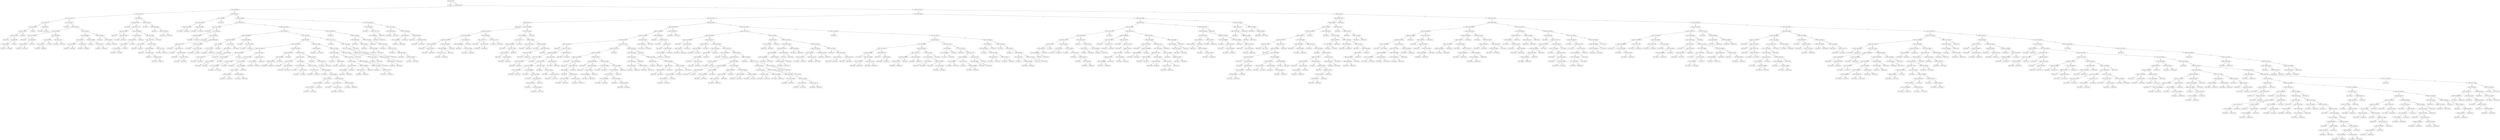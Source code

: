 digraph 29 {
    node [shape=ellipse]
    node [shape=box]
    "(0) 6 Cut=0.0175" -> "(1) Class=0 " [label="<"]
    node [shape=ellipse]
    "(0) 6 Cut=0.0175" -> "(2) 3 Cut=81.1796" [label=">="]
    node [shape=ellipse]
    "(2) 3 Cut=81.1796" -> "(3) 5 Cut=2.04096" [label="<"]
    node [shape=ellipse]
    "(2) 3 Cut=81.1796" -> "(336) 5 Cut=3.27915" [label=">="]
    node [shape=ellipse]
    "(3) 5 Cut=2.04096" -> "(4) 1 Cut=1.77085" [label="<"]
    node [shape=ellipse]
    "(3) 5 Cut=2.04096" -> "(103) 2 Cut=80.75" [label=">="]
    node [shape=ellipse]
    "(4) 1 Cut=1.77085" -> "(5) 3 Cut=10.1329" [label="<"]
    node [shape=ellipse]
    "(4) 1 Cut=1.77085" -> "(60) 2 Cut=80.75" [label=">="]
    node [shape=ellipse]
    "(5) 3 Cut=10.1329" -> "(6) 2 Cut=10.25" [label="<"]
    node [shape=ellipse]
    "(5) 3 Cut=10.1329" -> "(21) 5 Cut=1.61837" [label=">="]
    node [shape=ellipse]
    "(6) 2 Cut=10.25" -> "(7) 1 Cut=1.382029" [label="<"]
    node [shape=ellipse]
    "(6) 2 Cut=10.25" -> "(18) 6 Cut=0.05" [label=">="]
    node [shape=ellipse]
    "(7) 1 Cut=1.382029" -> "(8) 5 Cut=1.31916" [label="<"]
    node [shape=box]
    "(7) 1 Cut=1.382029" -> "(17) Class=0 " [label=">="]
    node [shape=ellipse]
    "(8) 5 Cut=1.31916" -> "(9) 5 Cut=1.11723" [label="<"]
    node [shape=box]
    "(8) 5 Cut=1.31916" -> "(16) Class=0 " [label=">="]
    node [shape=box]
    "(9) 5 Cut=1.11723" -> "(10) Class=0 " [label="<"]
    node [shape=ellipse]
    "(9) 5 Cut=1.11723" -> "(11) 6 Cut=0.0875" [label=">="]
    node [shape=ellipse]
    "(11) 6 Cut=0.0875" -> "(12) 5 Cut=1.24021" [label="<"]
    node [shape=box]
    "(11) 6 Cut=0.0875" -> "(15) Class=1 " [label=">="]
    node [shape=box]
    "(12) 5 Cut=1.24021" -> "(13) Class=1 " [label="<"]
    node [shape=box]
    "(12) 5 Cut=1.24021" -> "(14) Class=0 " [label=">="]
    node [shape=box]
    "(18) 6 Cut=0.05" -> "(19) Class=0 " [label="<"]
    node [shape=box]
    "(18) 6 Cut=0.05" -> "(20) Class=1 " [label=">="]
    node [shape=box]
    "(21) 5 Cut=1.61837" -> "(22) Class=1 " [label="<"]
    node [shape=ellipse]
    "(21) 5 Cut=1.61837" -> "(23) 3 Cut=42.875" [label=">="]
    node [shape=ellipse]
    "(23) 3 Cut=42.875" -> "(24) 6 Cut=0.0625" [label="<"]
    node [shape=ellipse]
    "(23) 3 Cut=42.875" -> "(41) 3 Cut=67.525" [label=">="]
    node [shape=ellipse]
    "(24) 6 Cut=0.0625" -> "(25) 1 Cut=1.382029" [label="<"]
    node [shape=ellipse]
    "(24) 6 Cut=0.0625" -> "(32) 0 Cut=0.50882" [label=">="]
    node [shape=box]
    "(25) 1 Cut=1.382029" -> "(26) Class=0 " [label="<"]
    node [shape=ellipse]
    "(25) 1 Cut=1.382029" -> "(27) 2 Cut=54.825" [label=">="]
    node [shape=ellipse]
    "(27) 2 Cut=54.825" -> "(28) 3 Cut=20.1931" [label="<"]
    node [shape=box]
    "(27) 2 Cut=54.825" -> "(31) Class=0 " [label=">="]
    node [shape=box]
    "(28) 3 Cut=20.1931" -> "(29) Class=0 " [label="<"]
    node [shape=box]
    "(28) 3 Cut=20.1931" -> "(30) Class=1 " [label=">="]
    node [shape=ellipse]
    "(32) 0 Cut=0.50882" -> "(33) 5 Cut=1.8293" [label="<"]
    node [shape=ellipse]
    "(32) 0 Cut=0.50882" -> "(38) 2 Cut=21.125" [label=">="]
    node [shape=ellipse]
    "(33) 5 Cut=1.8293" -> "(34) 3 Cut=20.1931" [label="<"]
    node [shape=box]
    "(33) 5 Cut=1.8293" -> "(37) Class=0 " [label=">="]
    node [shape=box]
    "(34) 3 Cut=20.1931" -> "(35) Class=0 " [label="<"]
    node [shape=box]
    "(34) 3 Cut=20.1931" -> "(36) Class=1 " [label=">="]
    node [shape=box]
    "(38) 2 Cut=21.125" -> "(39) Class=0 " [label="<"]
    node [shape=box]
    "(38) 2 Cut=21.125" -> "(40) Class=1 " [label=">="]
    node [shape=ellipse]
    "(41) 3 Cut=67.525" -> "(42) 4 Cut=0.096672" [label="<"]
    node [shape=ellipse]
    "(41) 3 Cut=67.525" -> "(55) 0 Cut=0.50882" [label=">="]
    node [shape=ellipse]
    "(42) 4 Cut=0.096672" -> "(43) 3 Cut=57.975" [label="<"]
    node [shape=ellipse]
    "(42) 4 Cut=0.096672" -> "(50) 0 Cut=0.50882" [label=">="]
    node [shape=ellipse]
    "(43) 3 Cut=57.975" -> "(44) 1 Cut=1.382029" [label="<"]
    node [shape=ellipse]
    "(43) 3 Cut=57.975" -> "(47) 6 Cut=0.075" [label=">="]
    node [shape=box]
    "(44) 1 Cut=1.382029" -> "(45) Class=1 " [label="<"]
    node [shape=box]
    "(44) 1 Cut=1.382029" -> "(46) Class=0 " [label=">="]
    node [shape=box]
    "(47) 6 Cut=0.075" -> "(48) Class=0 " [label="<"]
    node [shape=box]
    "(47) 6 Cut=0.075" -> "(49) Class=1 " [label=">="]
    node [shape=box]
    "(50) 0 Cut=0.50882" -> "(51) Class=1 " [label="<"]
    node [shape=ellipse]
    "(50) 0 Cut=0.50882" -> "(52) 3 Cut=46.1042" [label=">="]
    node [shape=box]
    "(52) 3 Cut=46.1042" -> "(53) Class=1 " [label="<"]
    node [shape=box]
    "(52) 3 Cut=46.1042" -> "(54) Class=0 " [label=">="]
    node [shape=box]
    "(55) 0 Cut=0.50882" -> "(56) Class=1 " [label="<"]
    node [shape=ellipse]
    "(55) 0 Cut=0.50882" -> "(57) 6 Cut=0.0625" [label=">="]
    node [shape=box]
    "(57) 6 Cut=0.0625" -> "(58) Class=0 " [label="<"]
    node [shape=box]
    "(57) 6 Cut=0.0625" -> "(59) Class=1 " [label=">="]
    node [shape=ellipse]
    "(60) 2 Cut=80.75" -> "(61) 4 Cut=0.121087" [label="<"]
    node [shape=ellipse]
    "(60) 2 Cut=80.75" -> "(96) 1 Cut=2.01724" [label=">="]
    node [shape=box]
    "(61) 4 Cut=0.121087" -> "(62) Class=0 " [label="<"]
    node [shape=ellipse]
    "(61) 4 Cut=0.121087" -> "(63) 1 Cut=1.77771" [label=">="]
    node [shape=ellipse]
    "(63) 1 Cut=1.77771" -> "(64) 5 Cut=1.35919" [label="<"]
    node [shape=ellipse]
    "(63) 1 Cut=1.77771" -> "(69) 4 Cut=0.395168" [label=">="]
    node [shape=box]
    "(64) 5 Cut=1.35919" -> "(65) Class=1 " [label="<"]
    node [shape=ellipse]
    "(64) 5 Cut=1.35919" -> "(66) 4 Cut=0.145232" [label=">="]
    node [shape=box]
    "(66) 4 Cut=0.145232" -> "(67) Class=1 " [label="<"]
    node [shape=box]
    "(66) 4 Cut=0.145232" -> "(68) Class=0 " [label=">="]
    node [shape=ellipse]
    "(69) 4 Cut=0.395168" -> "(70) 4 Cut=0.370977" [label="<"]
    node [shape=ellipse]
    "(69) 4 Cut=0.395168" -> "(79) 5 Cut=1.53044" [label=">="]
    node [shape=ellipse]
    "(70) 4 Cut=0.370977" -> "(71) 5 Cut=1.87565" [label="<"]
    node [shape=box]
    "(70) 4 Cut=0.370977" -> "(78) Class=1 " [label=">="]
    node [shape=ellipse]
    "(71) 5 Cut=1.87565" -> "(72) 2 Cut=26.575" [label="<"]
    node [shape=box]
    "(71) 5 Cut=1.87565" -> "(77) Class=0 " [label=">="]
    node [shape=ellipse]
    "(72) 2 Cut=26.575" -> "(73) 5 Cut=1.70038" [label="<"]
    node [shape=box]
    "(72) 2 Cut=26.575" -> "(76) Class=1 " [label=">="]
    node [shape=box]
    "(73) 5 Cut=1.70038" -> "(74) Class=1 " [label="<"]
    node [shape=box]
    "(73) 5 Cut=1.70038" -> "(75) Class=0 " [label=">="]
    node [shape=ellipse]
    "(79) 5 Cut=1.53044" -> "(80) 1 Cut=2.01724" [label="<"]
    node [shape=box]
    "(79) 5 Cut=1.53044" -> "(95) Class=0 " [label=">="]
    node [shape=ellipse]
    "(80) 1 Cut=2.01724" -> "(81) 2 Cut=10.25" [label="<"]
    node [shape=ellipse]
    "(80) 1 Cut=2.01724" -> "(84) 0 Cut=0.011398" [label=">="]
    node [shape=box]
    "(81) 2 Cut=10.25" -> "(82) Class=0 " [label="<"]
    node [shape=box]
    "(81) 2 Cut=10.25" -> "(83) Class=1 " [label=">="]
    node [shape=ellipse]
    "(84) 0 Cut=0.011398" -> "(85) 3 Cut=6.28006" [label="<"]
    node [shape=ellipse]
    "(84) 0 Cut=0.011398" -> "(92) 5 Cut=1.11723" [label=">="]
    node [shape=box]
    "(85) 3 Cut=6.28006" -> "(86) Class=0 " [label="<"]
    node [shape=ellipse]
    "(85) 3 Cut=6.28006" -> "(87) 5 Cut=1.31916" [label=">="]
    node [shape=box]
    "(87) 5 Cut=1.31916" -> "(88) Class=1 " [label="<"]
    node [shape=ellipse]
    "(87) 5 Cut=1.31916" -> "(89) 5 Cut=1.43461" [label=">="]
    node [shape=box]
    "(89) 5 Cut=1.43461" -> "(90) Class=0 " [label="<"]
    node [shape=box]
    "(89) 5 Cut=1.43461" -> "(91) Class=1 " [label=">="]
    node [shape=box]
    "(92) 5 Cut=1.11723" -> "(93) Class=0 " [label="<"]
    node [shape=box]
    "(92) 5 Cut=1.11723" -> "(94) Class=1 " [label=">="]
    node [shape=box]
    "(96) 1 Cut=2.01724" -> "(97) Class=1 " [label="<"]
    node [shape=ellipse]
    "(96) 1 Cut=2.01724" -> "(98) 0 Cut=0.011398" [label=">="]
    node [shape=box]
    "(98) 0 Cut=0.011398" -> "(99) Class=1 " [label="<"]
    node [shape=ellipse]
    "(98) 0 Cut=0.011398" -> "(100) 3 Cut=49.8542" [label=">="]
    node [shape=box]
    "(100) 3 Cut=49.8542" -> "(101) Class=0 " [label="<"]
    node [shape=box]
    "(100) 3 Cut=49.8542" -> "(102) Class=1 " [label=">="]
    node [shape=ellipse]
    "(103) 2 Cut=80.75" -> "(104) 2 Cut=68.9" [label="<"]
    node [shape=ellipse]
    "(103) 2 Cut=80.75" -> "(113) 5 Cut=3.60209" [label=">="]
    node [shape=ellipse]
    "(104) 2 Cut=68.9" -> "(105) 1 Cut=2.28556" [label="<"]
    node [shape=box]
    "(104) 2 Cut=68.9" -> "(112) Class=0 " [label=">="]
    node [shape=ellipse]
    "(105) 1 Cut=2.28556" -> "(106) 0 Cut=0.511283" [label="<"]
    node [shape=ellipse]
    "(105) 1 Cut=2.28556" -> "(109) 4 Cut=0.03907" [label=">="]
    node [shape=box]
    "(106) 0 Cut=0.511283" -> "(107) Class=0 " [label="<"]
    node [shape=box]
    "(106) 0 Cut=0.511283" -> "(108) Class=1 " [label=">="]
    node [shape=box]
    "(109) 4 Cut=0.03907" -> "(110) Class=1 " [label="<"]
    node [shape=box]
    "(109) 4 Cut=0.03907" -> "(111) Class=0 " [label=">="]
    node [shape=ellipse]
    "(113) 5 Cut=3.60209" -> "(114) 3 Cut=52.5223" [label="<"]
    node [shape=ellipse]
    "(113) 5 Cut=3.60209" -> "(313) 0 Cut=0.000203" [label=">="]
    node [shape=ellipse]
    "(114) 3 Cut=52.5223" -> "(115) 1 Cut=1.77085" [label="<"]
    node [shape=ellipse]
    "(114) 3 Cut=52.5223" -> "(138) 0 Cut=0.511283" [label=">="]
    node [shape=box]
    "(115) 1 Cut=1.77085" -> "(116) Class=0 " [label="<"]
    node [shape=ellipse]
    "(115) 1 Cut=1.77085" -> "(117) 0 Cut=2e-06" [label=">="]
    node [shape=ellipse]
    "(117) 0 Cut=2e-06" -> "(118) 4 Cut=0.087367" [label="<"]
    node [shape=ellipse]
    "(117) 0 Cut=2e-06" -> "(121) 5 Cut=2.94963" [label=">="]
    node [shape=box]
    "(118) 4 Cut=0.087367" -> "(119) Class=0 " [label="<"]
    node [shape=box]
    "(118) 4 Cut=0.087367" -> "(120) Class=1 " [label=">="]
    node [shape=box]
    "(121) 5 Cut=2.94963" -> "(122) Class=0 " [label="<"]
    node [shape=ellipse]
    "(121) 5 Cut=2.94963" -> "(123) 4 Cut=0.039374" [label=">="]
    node [shape=ellipse]
    "(123) 4 Cut=0.039374" -> "(124) 6 Cut=0.0375" [label="<"]
    node [shape=ellipse]
    "(123) 4 Cut=0.039374" -> "(133) 0 Cut=0.000203" [label=">="]
    node [shape=box]
    "(124) 6 Cut=0.0375" -> "(125) Class=0 " [label="<"]
    node [shape=ellipse]
    "(124) 6 Cut=0.0375" -> "(126) 1 Cut=2.01717" [label=">="]
    node [shape=box]
    "(126) 1 Cut=2.01717" -> "(127) Class=1 " [label="<"]
    node [shape=ellipse]
    "(126) 1 Cut=2.01717" -> "(128) 3 Cut=50.9952" [label=">="]
    node [shape=box]
    "(128) 3 Cut=50.9952" -> "(129) Class=0 " [label="<"]
    node [shape=ellipse]
    "(128) 3 Cut=50.9952" -> "(130) 1 Cut=2.28556" [label=">="]
    node [shape=box]
    "(130) 1 Cut=2.28556" -> "(131) Class=1 " [label="<"]
    node [shape=box]
    "(130) 1 Cut=2.28556" -> "(132) Class=0 " [label=">="]
    node [shape=box]
    "(133) 0 Cut=0.000203" -> "(134) Class=0 " [label="<"]
    node [shape=ellipse]
    "(133) 0 Cut=0.000203" -> "(135) 1 Cut=2.27106" [label=">="]
    node [shape=box]
    "(135) 1 Cut=2.27106" -> "(136) Class=0 " [label="<"]
    node [shape=box]
    "(135) 1 Cut=2.27106" -> "(137) Class=1 " [label=">="]
    node [shape=ellipse]
    "(138) 0 Cut=0.511283" -> "(139) 3 Cut=63.571" [label="<"]
    node [shape=ellipse]
    "(138) 0 Cut=0.511283" -> "(292) 3 Cut=58.7393" [label=">="]
    node [shape=ellipse]
    "(139) 3 Cut=63.571" -> "(140) 0 Cut=0.008935" [label="<"]
    node [shape=ellipse]
    "(139) 3 Cut=63.571" -> "(161) 5 Cut=3.589" [label=">="]
    node [shape=ellipse]
    "(140) 0 Cut=0.008935" -> "(141) 4 Cut=0.015816" [label="<"]
    node [shape=ellipse]
    "(140) 0 Cut=0.008935" -> "(156) 4 Cut=0.079948" [label=">="]
    node [shape=ellipse]
    "(141) 4 Cut=0.015816" -> "(142) 2 Cut=94.65" [label="<"]
    node [shape=ellipse]
    "(141) 4 Cut=0.015816" -> "(147) 2 Cut=94.65" [label=">="]
    node [shape=ellipse]
    "(142) 2 Cut=94.65" -> "(143) 1 Cut=2.0316" [label="<"]
    node [shape=box]
    "(142) 2 Cut=94.65" -> "(146) Class=1 " [label=">="]
    node [shape=box]
    "(143) 1 Cut=2.0316" -> "(144) Class=1 " [label="<"]
    node [shape=box]
    "(143) 1 Cut=2.0316" -> "(145) Class=0 " [label=">="]
    node [shape=ellipse]
    "(147) 2 Cut=94.65" -> "(148) 4 Cut=0.0171" [label="<"]
    node [shape=box]
    "(147) 2 Cut=94.65" -> "(155) Class=0 " [label=">="]
    node [shape=box]
    "(148) 4 Cut=0.0171" -> "(149) Class=0 " [label="<"]
    node [shape=ellipse]
    "(148) 4 Cut=0.0171" -> "(150) 0 Cut=2e-06" [label=">="]
    node [shape=ellipse]
    "(150) 0 Cut=2e-06" -> "(151) 6 Cut=0.0375" [label="<"]
    node [shape=box]
    "(150) 0 Cut=2e-06" -> "(154) Class=0 " [label=">="]
    node [shape=box]
    "(151) 6 Cut=0.0375" -> "(152) Class=0 " [label="<"]
    node [shape=box]
    "(151) 6 Cut=0.0375" -> "(153) Class=1 " [label=">="]
    node [shape=box]
    "(156) 4 Cut=0.079948" -> "(157) Class=0 " [label="<"]
    node [shape=ellipse]
    "(156) 4 Cut=0.079948" -> "(158) 1 Cut=2.01038" [label=">="]
    node [shape=box]
    "(158) 1 Cut=2.01038" -> "(159) Class=1 " [label="<"]
    node [shape=box]
    "(158) 1 Cut=2.01038" -> "(160) Class=0 " [label=">="]
    node [shape=ellipse]
    "(161) 5 Cut=3.589" -> "(162) 6 Cut=0.0875" [label="<"]
    node [shape=ellipse]
    "(161) 5 Cut=3.589" -> "(279) 1 Cut=1.77771" [label=">="]
    node [shape=ellipse]
    "(162) 6 Cut=0.0875" -> "(163) 4 Cut=0.013495" [label="<"]
    node [shape=ellipse]
    "(162) 6 Cut=0.0875" -> "(244) 5 Cut=2.74049" [label=">="]
    node [shape=ellipse]
    "(163) 4 Cut=0.013495" -> "(164) 5 Cut=3.51056" [label="<"]
    node [shape=ellipse]
    "(163) 4 Cut=0.013495" -> "(195) 4 Cut=0.017939" [label=">="]
    node [shape=ellipse]
    "(164) 5 Cut=3.51056" -> "(165) 0 Cut=0.000203" [label="<"]
    node [shape=ellipse]
    "(164) 5 Cut=3.51056" -> "(172) 1 Cut=2.28556" [label=">="]
    node [shape=ellipse]
    "(165) 0 Cut=0.000203" -> "(166) 0 Cut=9e-05" [label="<"]
    node [shape=box]
    "(165) 0 Cut=0.000203" -> "(171) Class=1 " [label=">="]
    node [shape=ellipse]
    "(166) 0 Cut=9e-05" -> "(167) 6 Cut=0.0375" [label="<"]
    node [shape=box]
    "(166) 0 Cut=9e-05" -> "(170) Class=0 " [label=">="]
    node [shape=box]
    "(167) 6 Cut=0.0375" -> "(168) Class=0 " [label="<"]
    node [shape=box]
    "(167) 6 Cut=0.0375" -> "(169) Class=1 " [label=">="]
    node [shape=ellipse]
    "(172) 1 Cut=2.28556" -> "(173) 2 Cut=110.95" [label="<"]
    node [shape=ellipse]
    "(172) 1 Cut=2.28556" -> "(190) 5 Cut=3.56613" [label=">="]
    node [shape=ellipse]
    "(173) 2 Cut=110.95" -> "(174) 6 Cut=0.0625" [label="<"]
    node [shape=ellipse]
    "(173) 2 Cut=110.95" -> "(179) 3 Cut=74.3687" [label=">="]
    node [shape=ellipse]
    "(174) 6 Cut=0.0625" -> "(175) 0 Cut=0.008909" [label="<"]
    node [shape=box]
    "(174) 6 Cut=0.0625" -> "(178) Class=1 " [label=">="]
    node [shape=box]
    "(175) 0 Cut=0.008909" -> "(176) Class=1 " [label="<"]
    node [shape=box]
    "(175) 0 Cut=0.008909" -> "(177) Class=0 " [label=">="]
    node [shape=box]
    "(179) 3 Cut=74.3687" -> "(180) Class=0 " [label="<"]
    node [shape=ellipse]
    "(179) 3 Cut=74.3687" -> "(181) 0 Cut=0.008935" [label=">="]
    node [shape=ellipse]
    "(181) 0 Cut=0.008935" -> "(182) 1 Cut=2.0316" [label="<"]
    node [shape=box]
    "(181) 0 Cut=0.008935" -> "(189) Class=0 " [label=">="]
    node [shape=ellipse]
    "(182) 1 Cut=2.0316" -> "(183) 5 Cut=3.55809" [label="<"]
    node [shape=ellipse]
    "(182) 1 Cut=2.0316" -> "(186) 4 Cut=0.010841" [label=">="]
    node [shape=box]
    "(183) 5 Cut=3.55809" -> "(184) Class=1 " [label="<"]
    node [shape=box]
    "(183) 5 Cut=3.55809" -> "(185) Class=0 " [label=">="]
    node [shape=box]
    "(186) 4 Cut=0.010841" -> "(187) Class=1 " [label="<"]
    node [shape=box]
    "(186) 4 Cut=0.010841" -> "(188) Class=0 " [label=">="]
    node [shape=ellipse]
    "(190) 5 Cut=3.56613" -> "(191) 6 Cut=0.0375" [label="<"]
    node [shape=box]
    "(190) 5 Cut=3.56613" -> "(194) Class=0 " [label=">="]
    node [shape=box]
    "(191) 6 Cut=0.0375" -> "(192) Class=0 " [label="<"]
    node [shape=box]
    "(191) 6 Cut=0.0375" -> "(193) Class=1 " [label=">="]
    node [shape=ellipse]
    "(195) 4 Cut=0.017939" -> "(196) 4 Cut=0.014524" [label="<"]
    node [shape=ellipse]
    "(195) 4 Cut=0.017939" -> "(203) 3 Cut=74.576" [label=">="]
    node [shape=ellipse]
    "(196) 4 Cut=0.014524" -> "(197) 0 Cut=2e-06" [label="<"]
    node [shape=box]
    "(196) 4 Cut=0.014524" -> "(202) Class=0 " [label=">="]
    node [shape=ellipse]
    "(197) 0 Cut=2e-06" -> "(198) 6 Cut=0.0375" [label="<"]
    node [shape=box]
    "(197) 0 Cut=2e-06" -> "(201) Class=0 " [label=">="]
    node [shape=box]
    "(198) 6 Cut=0.0375" -> "(199) Class=0 " [label="<"]
    node [shape=box]
    "(198) 6 Cut=0.0375" -> "(200) Class=1 " [label=">="]
    node [shape=ellipse]
    "(203) 3 Cut=74.576" -> "(204) 6 Cut=0.0375" [label="<"]
    node [shape=ellipse]
    "(203) 3 Cut=74.576" -> "(239) 6 Cut=0.0375" [label=">="]
    node [shape=ellipse]
    "(204) 6 Cut=0.0375" -> "(205) 2 Cut=130.05" [label="<"]
    node [shape=ellipse]
    "(204) 6 Cut=0.0375" -> "(210) 0 Cut=9e-05" [label=">="]
    node [shape=box]
    "(205) 2 Cut=130.05" -> "(206) Class=0 " [label="<"]
    node [shape=ellipse]
    "(205) 2 Cut=130.05" -> "(207) 0 Cut=0.008935" [label=">="]
    node [shape=box]
    "(207) 0 Cut=0.008935" -> "(208) Class=1 " [label="<"]
    node [shape=box]
    "(207) 0 Cut=0.008935" -> "(209) Class=0 " [label=">="]
    node [shape=ellipse]
    "(210) 0 Cut=9e-05" -> "(211) 4 Cut=0.025858" [label="<"]
    node [shape=ellipse]
    "(210) 0 Cut=9e-05" -> "(216) 1 Cut=1.77085" [label=">="]
    node [shape=box]
    "(211) 4 Cut=0.025858" -> "(212) Class=1 " [label="<"]
    node [shape=ellipse]
    "(211) 4 Cut=0.025858" -> "(213) 0 Cut=2e-06" [label=">="]
    node [shape=box]
    "(213) 0 Cut=2e-06" -> "(214) Class=1 " [label="<"]
    node [shape=box]
    "(213) 0 Cut=2e-06" -> "(215) Class=0 " [label=">="]
    node [shape=ellipse]
    "(216) 1 Cut=1.77085" -> "(217) 5 Cut=3.22037" [label="<"]
    node [shape=ellipse]
    "(216) 1 Cut=1.77085" -> "(220) 4 Cut=0.020708" [label=">="]
    node [shape=box]
    "(217) 5 Cut=3.22037" -> "(218) Class=0 " [label="<"]
    node [shape=box]
    "(217) 5 Cut=3.22037" -> "(219) Class=1 " [label=">="]
    node [shape=box]
    "(220) 4 Cut=0.020708" -> "(221) Class=0 " [label="<"]
    node [shape=ellipse]
    "(220) 4 Cut=0.020708" -> "(222) 6 Cut=0.0625" [label=">="]
    node [shape=ellipse]
    "(222) 6 Cut=0.0625" -> "(223) 4 Cut=0.04718" [label="<"]
    node [shape=ellipse]
    "(222) 6 Cut=0.0625" -> "(230) 4 Cut=0.04718" [label=">="]
    node [shape=ellipse]
    "(223) 4 Cut=0.04718" -> "(224) 0 Cut=0.011398" [label="<"]
    node [shape=box]
    "(223) 4 Cut=0.04718" -> "(229) Class=1 " [label=">="]
    node [shape=ellipse]
    "(224) 0 Cut=0.011398" -> "(225) 5 Cut=3.14311" [label="<"]
    node [shape=box]
    "(224) 0 Cut=0.011398" -> "(228) Class=0 " [label=">="]
    node [shape=box]
    "(225) 5 Cut=3.14311" -> "(226) Class=1 " [label="<"]
    node [shape=box]
    "(225) 5 Cut=3.14311" -> "(227) Class=0 " [label=">="]
    node [shape=ellipse]
    "(230) 4 Cut=0.04718" -> "(231) 3 Cut=63.9189" [label="<"]
    node [shape=ellipse]
    "(230) 4 Cut=0.04718" -> "(236) 0 Cut=0.000203" [label=">="]
    node [shape=box]
    "(231) 3 Cut=63.9189" -> "(232) Class=1 " [label="<"]
    node [shape=ellipse]
    "(231) 3 Cut=63.9189" -> "(233) 3 Cut=74.1612" [label=">="]
    node [shape=box]
    "(233) 3 Cut=74.1612" -> "(234) Class=0 " [label="<"]
    node [shape=box]
    "(233) 3 Cut=74.1612" -> "(235) Class=1 " [label=">="]
    node [shape=box]
    "(236) 0 Cut=0.000203" -> "(237) Class=0 " [label="<"]
    node [shape=box]
    "(236) 0 Cut=0.000203" -> "(238) Class=1 " [label=">="]
    node [shape=box]
    "(239) 6 Cut=0.0375" -> "(240) Class=0 " [label="<"]
    node [shape=ellipse]
    "(239) 6 Cut=0.0375" -> "(241) 1 Cut=2.01717" [label=">="]
    node [shape=box]
    "(241) 1 Cut=2.01717" -> "(242) Class=0 " [label="<"]
    node [shape=box]
    "(241) 1 Cut=2.01717" -> "(243) Class=1 " [label=">="]
    node [shape=ellipse]
    "(244) 5 Cut=2.74049" -> "(245) 0 Cut=2e-06" [label="<"]
    node [shape=ellipse]
    "(244) 5 Cut=2.74049" -> "(248) 5 Cut=3.54756" [label=">="]
    node [shape=box]
    "(245) 0 Cut=2e-06" -> "(246) Class=1 " [label="<"]
    node [shape=box]
    "(245) 0 Cut=2e-06" -> "(247) Class=0 " [label=">="]
    node [shape=ellipse]
    "(248) 5 Cut=3.54756" -> "(249) 4 Cut=0.013495" [label="<"]
    node [shape=ellipse]
    "(248) 5 Cut=3.54756" -> "(274) 0 Cut=0.011398" [label=">="]
    node [shape=ellipse]
    "(249) 4 Cut=0.013495" -> "(250) 1 Cut=1.77085" [label="<"]
    node [shape=ellipse]
    "(249) 4 Cut=0.013495" -> "(255) 1 Cut=2.01724" [label=">="]
    node [shape=box]
    "(250) 1 Cut=1.77085" -> "(251) Class=1 " [label="<"]
    node [shape=ellipse]
    "(250) 1 Cut=1.77085" -> "(252) 0 Cut=9e-05" [label=">="]
    node [shape=box]
    "(252) 0 Cut=9e-05" -> "(253) Class=1 " [label="<"]
    node [shape=box]
    "(252) 0 Cut=9e-05" -> "(254) Class=0 " [label=">="]
    node [shape=ellipse]
    "(255) 1 Cut=2.01724" -> "(256) 2 Cut=130.05" [label="<"]
    node [shape=ellipse]
    "(255) 1 Cut=2.01724" -> "(267) 3 Cut=65.6566" [label=">="]
    node [shape=ellipse]
    "(256) 2 Cut=130.05" -> "(257) 5 Cut=3.48991" [label="<"]
    node [shape=ellipse]
    "(256) 2 Cut=130.05" -> "(262) 0 Cut=0.008909" [label=">="]
    node [shape=ellipse]
    "(257) 5 Cut=3.48991" -> "(258) 5 Cut=3.436" [label="<"]
    node [shape=box]
    "(257) 5 Cut=3.48991" -> "(261) Class=1 " [label=">="]
    node [shape=box]
    "(258) 5 Cut=3.436" -> "(259) Class=1 " [label="<"]
    node [shape=box]
    "(258) 5 Cut=3.436" -> "(260) Class=0 " [label=">="]
    node [shape=ellipse]
    "(262) 0 Cut=0.008909" -> "(263) 5 Cut=3.16171" [label="<"]
    node [shape=box]
    "(262) 0 Cut=0.008909" -> "(266) Class=0 " [label=">="]
    node [shape=box]
    "(263) 5 Cut=3.16171" -> "(264) Class=0 " [label="<"]
    node [shape=box]
    "(263) 5 Cut=3.16171" -> "(265) Class=1 " [label=">="]
    node [shape=ellipse]
    "(267) 3 Cut=65.6566" -> "(268) 0 Cut=0.011398" [label="<"]
    node [shape=box]
    "(267) 3 Cut=65.6566" -> "(273) Class=0 " [label=">="]
    node [shape=box]
    "(268) 0 Cut=0.011398" -> "(269) Class=1 " [label="<"]
    node [shape=ellipse]
    "(268) 0 Cut=0.011398" -> "(270) 5 Cut=3.14311" [label=">="]
    node [shape=box]
    "(270) 5 Cut=3.14311" -> "(271) Class=1 " [label="<"]
    node [shape=box]
    "(270) 5 Cut=3.14311" -> "(272) Class=0 " [label=">="]
    node [shape=box]
    "(274) 0 Cut=0.011398" -> "(275) Class=0 " [label="<"]
    node [shape=ellipse]
    "(274) 0 Cut=0.011398" -> "(276) 3 Cut=72.5175" [label=">="]
    node [shape=box]
    "(276) 3 Cut=72.5175" -> "(277) Class=1 " [label="<"]
    node [shape=box]
    "(276) 3 Cut=72.5175" -> "(278) Class=0 " [label=">="]
    node [shape=box]
    "(279) 1 Cut=1.77771" -> "(280) Class=0 " [label="<"]
    node [shape=ellipse]
    "(279) 1 Cut=1.77771" -> "(281) 1 Cut=2.28556" [label=">="]
    node [shape=ellipse]
    "(281) 1 Cut=2.28556" -> "(282) 1 Cut=2.27106" [label="<"]
    node [shape=box]
    "(281) 1 Cut=2.28556" -> "(291) Class=0 " [label=">="]
    node [shape=ellipse]
    "(282) 1 Cut=2.27106" -> "(283) 6 Cut=0.075" [label="<"]
    node [shape=box]
    "(282) 1 Cut=2.27106" -> "(290) Class=1 " [label=">="]
    node [shape=ellipse]
    "(283) 6 Cut=0.075" -> "(284) 0 Cut=0.011284" [label="<"]
    node [shape=box]
    "(283) 6 Cut=0.075" -> "(289) Class=1 " [label=">="]
    node [shape=ellipse]
    "(284) 0 Cut=0.011284" -> "(285) 6 Cut=0.0375" [label="<"]
    node [shape=box]
    "(284) 0 Cut=0.011284" -> "(288) Class=0 " [label=">="]
    node [shape=box]
    "(285) 6 Cut=0.0375" -> "(286) Class=0 " [label="<"]
    node [shape=box]
    "(285) 6 Cut=0.0375" -> "(287) Class=1 " [label=">="]
    node [shape=box]
    "(292) 3 Cut=58.7393" -> "(293) Class=1 " [label="<"]
    node [shape=ellipse]
    "(292) 3 Cut=58.7393" -> "(294) 2 Cut=130.05" [label=">="]
    node [shape=ellipse]
    "(294) 2 Cut=130.05" -> "(295) 5 Cut=3.47785" [label="<"]
    node [shape=ellipse]
    "(294) 2 Cut=130.05" -> "(302) 3 Cut=72.7678" [label=">="]
    node [shape=box]
    "(295) 5 Cut=3.47785" -> "(296) Class=0 " [label="<"]
    node [shape=ellipse]
    "(295) 5 Cut=3.47785" -> "(297) 6 Cut=0.0375" [label=">="]
    node [shape=box]
    "(297) 6 Cut=0.0375" -> "(298) Class=0 " [label="<"]
    node [shape=ellipse]
    "(297) 6 Cut=0.0375" -> "(299) 5 Cut=3.52985" [label=">="]
    node [shape=box]
    "(299) 5 Cut=3.52985" -> "(300) Class=1 " [label="<"]
    node [shape=box]
    "(299) 5 Cut=3.52985" -> "(301) Class=0 " [label=">="]
    node [shape=box]
    "(302) 3 Cut=72.7678" -> "(303) Class=1 " [label="<"]
    node [shape=ellipse]
    "(302) 3 Cut=72.7678" -> "(304) 3 Cut=75.1021" [label=">="]
    node [shape=box]
    "(304) 3 Cut=75.1021" -> "(305) Class=0 " [label="<"]
    node [shape=ellipse]
    "(304) 3 Cut=75.1021" -> "(306) 3 Cut=75.7723" [label=">="]
    node [shape=box]
    "(306) 3 Cut=75.7723" -> "(307) Class=1 " [label="<"]
    node [shape=ellipse]
    "(306) 3 Cut=75.7723" -> "(308) 3 Cut=77.2674" [label=">="]
    node [shape=box]
    "(308) 3 Cut=77.2674" -> "(309) Class=0 " [label="<"]
    node [shape=ellipse]
    "(308) 3 Cut=77.2674" -> "(310) 4 Cut=0.010841" [label=">="]
    node [shape=box]
    "(310) 4 Cut=0.010841" -> "(311) Class=0 " [label="<"]
    node [shape=box]
    "(310) 4 Cut=0.010841" -> "(312) Class=1 " [label=">="]
    node [shape=ellipse]
    "(313) 0 Cut=0.000203" -> "(314) 3 Cut=78.0681" [label="<"]
    node [shape=ellipse]
    "(313) 0 Cut=0.000203" -> "(321) 2 Cut=110.95" [label=">="]
    node [shape=box]
    "(314) 3 Cut=78.0681" -> "(315) Class=1 " [label="<"]
    node [shape=ellipse]
    "(314) 3 Cut=78.0681" -> "(316) 1 Cut=1.77771" [label=">="]
    node [shape=ellipse]
    "(316) 1 Cut=1.77771" -> "(317) 6 Cut=0.0625" [label="<"]
    node [shape=box]
    "(316) 1 Cut=1.77771" -> "(320) Class=0 " [label=">="]
    node [shape=box]
    "(317) 6 Cut=0.0625" -> "(318) Class=0 " [label="<"]
    node [shape=box]
    "(317) 6 Cut=0.0625" -> "(319) Class=1 " [label=">="]
    node [shape=ellipse]
    "(321) 2 Cut=110.95" -> "(322) 0 Cut=0.020104" [label="<"]
    node [shape=ellipse]
    "(321) 2 Cut=110.95" -> "(325) 0 Cut=0.020104" [label=">="]
    node [shape=box]
    "(322) 0 Cut=0.020104" -> "(323) Class=0 " [label="<"]
    node [shape=box]
    "(322) 0 Cut=0.020104" -> "(324) Class=1 " [label=">="]
    node [shape=ellipse]
    "(325) 0 Cut=0.020104" -> "(326) 6 Cut=0.0375" [label="<"]
    node [shape=ellipse]
    "(325) 0 Cut=0.020104" -> "(331) 5 Cut=3.64593" [label=">="]
    node [shape=ellipse]
    "(326) 6 Cut=0.0375" -> "(327) 3 Cut=78.0681" [label="<"]
    node [shape=box]
    "(326) 6 Cut=0.0375" -> "(330) Class=0 " [label=">="]
    node [shape=box]
    "(327) 3 Cut=78.0681" -> "(328) Class=1 " [label="<"]
    node [shape=box]
    "(327) 3 Cut=78.0681" -> "(329) Class=0 " [label=">="]
    node [shape=box]
    "(331) 5 Cut=3.64593" -> "(332) Class=1 " [label="<"]
    node [shape=ellipse]
    "(331) 5 Cut=3.64593" -> "(333) 0 Cut=0.511283" [label=">="]
    node [shape=box]
    "(333) 0 Cut=0.511283" -> "(334) Class=1 " [label="<"]
    node [shape=box]
    "(333) 0 Cut=0.511283" -> "(335) Class=0 " [label=">="]
    node [shape=ellipse]
    "(336) 5 Cut=3.27915" -> "(337) 4 Cut=0.027038" [label="<"]
    node [shape=ellipse]
    "(336) 5 Cut=3.27915" -> "(898) 0 Cut=2e-06" [label=">="]
    node [shape=ellipse]
    "(337) 4 Cut=0.027038" -> "(338) 3 Cut=135.314" [label="<"]
    node [shape=ellipse]
    "(337) 4 Cut=0.027038" -> "(759) 4 Cut=0.052459" [label=">="]
    node [shape=ellipse]
    "(338) 3 Cut=135.314" -> "(339) 6 Cut=0.0625" [label="<"]
    node [shape=ellipse]
    "(338) 3 Cut=135.314" -> "(398) 6 Cut=0.0625" [label=">="]
    node [shape=box]
    "(339) 6 Cut=0.0625" -> "(340) Class=0 " [label="<"]
    node [shape=ellipse]
    "(339) 6 Cut=0.0625" -> "(341) 5 Cut=3.09389" [label=">="]
    node [shape=ellipse]
    "(341) 5 Cut=3.09389" -> "(342) 3 Cut=116.152" [label="<"]
    node [shape=ellipse]
    "(341) 5 Cut=3.09389" -> "(373) 1 Cut=2.28556" [label=">="]
    node [shape=ellipse]
    "(342) 3 Cut=116.152" -> "(343) 0 Cut=0.020104" [label="<"]
    node [shape=ellipse]
    "(342) 3 Cut=116.152" -> "(364) 2 Cut=245.45" [label=">="]
    node [shape=ellipse]
    "(343) 0 Cut=0.020104" -> "(344) 4 Cut=0.023143" [label="<"]
    node [shape=ellipse]
    "(343) 0 Cut=0.020104" -> "(357) 5 Cut=3.03729" [label=">="]
    node [shape=ellipse]
    "(344) 4 Cut=0.023143" -> "(345) 0 Cut=0.000203" [label="<"]
    node [shape=ellipse]
    "(344) 4 Cut=0.023143" -> "(350) 0 Cut=0.000203" [label=">="]
    node [shape=box]
    "(345) 0 Cut=0.000203" -> "(346) Class=0 " [label="<"]
    node [shape=ellipse]
    "(345) 0 Cut=0.000203" -> "(347) 6 Cut=0.0875" [label=">="]
    node [shape=box]
    "(347) 6 Cut=0.0875" -> "(348) Class=1 " [label="<"]
    node [shape=box]
    "(347) 6 Cut=0.0875" -> "(349) Class=0 " [label=">="]
    node [shape=ellipse]
    "(350) 0 Cut=0.000203" -> "(351) 4 Cut=0.024997" [label="<"]
    node [shape=box]
    "(350) 0 Cut=0.000203" -> "(356) Class=0 " [label=">="]
    node [shape=ellipse]
    "(351) 4 Cut=0.024997" -> "(352) 1 Cut=1.77771" [label="<"]
    node [shape=box]
    "(351) 4 Cut=0.024997" -> "(355) Class=0 " [label=">="]
    node [shape=box]
    "(352) 1 Cut=1.77771" -> "(353) Class=1 " [label="<"]
    node [shape=box]
    "(352) 1 Cut=1.77771" -> "(354) Class=0 " [label=">="]
    node [shape=ellipse]
    "(357) 5 Cut=3.03729" -> "(358) 4 Cut=0.026424" [label="<"]
    node [shape=box]
    "(357) 5 Cut=3.03729" -> "(363) Class=0 " [label=">="]
    node [shape=box]
    "(358) 4 Cut=0.026424" -> "(359) Class=1 " [label="<"]
    node [shape=ellipse]
    "(358) 4 Cut=0.026424" -> "(360) 1 Cut=1.62835" [label=">="]
    node [shape=box]
    "(360) 1 Cut=1.62835" -> "(361) Class=0 " [label="<"]
    node [shape=box]
    "(360) 1 Cut=1.62835" -> "(362) Class=1 " [label=">="]
    node [shape=ellipse]
    "(364) 2 Cut=245.45" -> "(365) 1 Cut=1.77771" [label="<"]
    node [shape=ellipse]
    "(364) 2 Cut=245.45" -> "(370) 1 Cut=1.77771" [label=">="]
    node [shape=box]
    "(365) 1 Cut=1.77771" -> "(366) Class=0 " [label="<"]
    node [shape=ellipse]
    "(365) 1 Cut=1.77771" -> "(367) 1 Cut=2.0316" [label=">="]
    node [shape=box]
    "(367) 1 Cut=2.0316" -> "(368) Class=1 " [label="<"]
    node [shape=box]
    "(367) 1 Cut=2.0316" -> "(369) Class=0 " [label=">="]
    node [shape=box]
    "(370) 1 Cut=1.77771" -> "(371) Class=1 " [label="<"]
    node [shape=box]
    "(370) 1 Cut=1.77771" -> "(372) Class=0 " [label=">="]
    node [shape=ellipse]
    "(373) 1 Cut=2.28556" -> "(374) 3 Cut=100.321" [label="<"]
    node [shape=box]
    "(373) 1 Cut=2.28556" -> "(397) Class=1 " [label=">="]
    node [shape=ellipse]
    "(374) 3 Cut=100.321" -> "(375) 1 Cut=1.77771" [label="<"]
    node [shape=ellipse]
    "(374) 3 Cut=100.321" -> "(386) 0 Cut=9e-05" [label=">="]
    node [shape=ellipse]
    "(375) 1 Cut=1.77771" -> "(376) 1 Cut=1.382029" [label="<"]
    node [shape=box]
    "(375) 1 Cut=1.77771" -> "(385) Class=0 " [label=">="]
    node [shape=box]
    "(376) 1 Cut=1.382029" -> "(377) Class=1 " [label="<"]
    node [shape=ellipse]
    "(376) 1 Cut=1.382029" -> "(378) 1 Cut=1.77085" [label=">="]
    node [shape=ellipse]
    "(378) 1 Cut=1.77085" -> "(379) 2 Cut=178.675" [label="<"]
    node [shape=box]
    "(378) 1 Cut=1.77085" -> "(384) Class=1 " [label=">="]
    node [shape=box]
    "(379) 2 Cut=178.675" -> "(380) Class=0 " [label="<"]
    node [shape=ellipse]
    "(379) 2 Cut=178.675" -> "(381) 6 Cut=0.0875" [label=">="]
    node [shape=box]
    "(381) 6 Cut=0.0875" -> "(382) Class=0 " [label="<"]
    node [shape=box]
    "(381) 6 Cut=0.0875" -> "(383) Class=1 " [label=">="]
    node [shape=ellipse]
    "(386) 0 Cut=9e-05" -> "(387) 4 Cut=0.015706" [label="<"]
    node [shape=ellipse]
    "(386) 0 Cut=9e-05" -> "(390) 1 Cut=1.382029" [label=">="]
    node [shape=box]
    "(387) 4 Cut=0.015706" -> "(388) Class=1 " [label="<"]
    node [shape=box]
    "(387) 4 Cut=0.015706" -> "(389) Class=0 " [label=">="]
    node [shape=box]
    "(390) 1 Cut=1.382029" -> "(391) Class=0 " [label="<"]
    node [shape=ellipse]
    "(390) 1 Cut=1.382029" -> "(392) 5 Cut=3.20346" [label=">="]
    node [shape=ellipse]
    "(392) 5 Cut=3.20346" -> "(393) 1 Cut=1.77085" [label="<"]
    node [shape=box]
    "(392) 5 Cut=3.20346" -> "(396) Class=0 " [label=">="]
    node [shape=box]
    "(393) 1 Cut=1.77085" -> "(394) Class=1 " [label="<"]
    node [shape=box]
    "(393) 1 Cut=1.77085" -> "(395) Class=0 " [label=">="]
    node [shape=ellipse]
    "(398) 6 Cut=0.0625" -> "(399) 3 Cut=253.508" [label="<"]
    node [shape=ellipse]
    "(398) 6 Cut=0.0625" -> "(538) 5 Cut=2.84952" [label=">="]
    node [shape=ellipse]
    "(399) 3 Cut=253.508" -> "(400) 3 Cut=252.861" [label="<"]
    node [shape=ellipse]
    "(399) 3 Cut=253.508" -> "(535) 0 Cut=0.000115" [label=">="]
    node [shape=ellipse]
    "(400) 3 Cut=252.861" -> "(401) 1 Cut=2.28556" [label="<"]
    node [shape=ellipse]
    "(400) 3 Cut=252.861" -> "(524) 0 Cut=0.000203" [label=">="]
    node [shape=ellipse]
    "(401) 1 Cut=2.28556" -> "(402) 5 Cut=2.2874" [label="<"]
    node [shape=ellipse]
    "(401) 1 Cut=2.28556" -> "(519) 5 Cut=2.28317" [label=">="]
    node [shape=ellipse]
    "(402) 5 Cut=2.2874" -> "(403) 0 Cut=9e-05" [label="<"]
    node [shape=ellipse]
    "(402) 5 Cut=2.2874" -> "(442) 1 Cut=2.27106" [label=">="]
    node [shape=box]
    "(403) 0 Cut=9e-05" -> "(404) Class=1 " [label="<"]
    node [shape=ellipse]
    "(403) 0 Cut=9e-05" -> "(405) 5 Cut=2.27824" [label=">="]
    node [shape=ellipse]
    "(405) 5 Cut=2.27824" -> "(406) 4 Cut=0.020578" [label="<"]
    node [shape=ellipse]
    "(405) 5 Cut=2.27824" -> "(439) 0 Cut=0.020104" [label=">="]
    node [shape=ellipse]
    "(406) 4 Cut=0.020578" -> "(407) 1 Cut=2.27106" [label="<"]
    node [shape=ellipse]
    "(406) 4 Cut=0.020578" -> "(412) 1 Cut=2.27106" [label=">="]
    node [shape=ellipse]
    "(407) 1 Cut=2.27106" -> "(408) 0 Cut=0.020104" [label="<"]
    node [shape=box]
    "(407) 1 Cut=2.27106" -> "(411) Class=0 " [label=">="]
    node [shape=box]
    "(408) 0 Cut=0.020104" -> "(409) Class=0 " [label="<"]
    node [shape=box]
    "(408) 0 Cut=0.020104" -> "(410) Class=1 " [label=">="]
    node [shape=ellipse]
    "(412) 1 Cut=2.27106" -> "(413) 6 Cut=0.0375" [label="<"]
    node [shape=ellipse]
    "(412) 1 Cut=2.27106" -> "(436) 5 Cut=2.12958" [label=">="]
    node [shape=ellipse]
    "(413) 6 Cut=0.0375" -> "(414) 1 Cut=1.382029" [label="<"]
    node [shape=ellipse]
    "(413) 6 Cut=0.0375" -> "(429) 1 Cut=1.77085" [label=">="]
    node [shape=ellipse]
    "(414) 1 Cut=1.382029" -> "(415) 4 Cut=0.022262" [label="<"]
    node [shape=ellipse]
    "(414) 1 Cut=1.382029" -> "(418) 0 Cut=0.008909" [label=">="]
    node [shape=box]
    "(415) 4 Cut=0.022262" -> "(416) Class=0 " [label="<"]
    node [shape=box]
    "(415) 4 Cut=0.022262" -> "(417) Class=1 " [label=">="]
    node [shape=box]
    "(418) 0 Cut=0.008909" -> "(419) Class=0 " [label="<"]
    node [shape=ellipse]
    "(418) 0 Cut=0.008909" -> "(420) 4 Cut=0.022262" [label=">="]
    node [shape=box]
    "(420) 4 Cut=0.022262" -> "(421) Class=1 " [label="<"]
    node [shape=ellipse]
    "(420) 4 Cut=0.022262" -> "(422) 2 Cut=395.275" [label=">="]
    node [shape=ellipse]
    "(422) 2 Cut=395.275" -> "(423) 3 Cut=171.205" [label="<"]
    node [shape=box]
    "(422) 2 Cut=395.275" -> "(428) Class=0 " [label=">="]
    node [shape=box]
    "(423) 3 Cut=171.205" -> "(424) Class=0 " [label="<"]
    node [shape=ellipse]
    "(423) 3 Cut=171.205" -> "(425) 0 Cut=0.020104" [label=">="]
    node [shape=box]
    "(425) 0 Cut=0.020104" -> "(426) Class=0 " [label="<"]
    node [shape=box]
    "(425) 0 Cut=0.020104" -> "(427) Class=1 " [label=">="]
    node [shape=box]
    "(429) 1 Cut=1.77085" -> "(430) Class=0 " [label="<"]
    node [shape=ellipse]
    "(429) 1 Cut=1.77085" -> "(431) 5 Cut=2.05214" [label=">="]
    node [shape=box]
    "(431) 5 Cut=2.05214" -> "(432) Class=1 " [label="<"]
    node [shape=ellipse]
    "(431) 5 Cut=2.05214" -> "(433) 0 Cut=0.011372" [label=">="]
    node [shape=box]
    "(433) 0 Cut=0.011372" -> "(434) Class=1 " [label="<"]
    node [shape=box]
    "(433) 0 Cut=0.011372" -> "(435) Class=0 " [label=">="]
    node [shape=box]
    "(436) 5 Cut=2.12958" -> "(437) Class=0 " [label="<"]
    node [shape=box]
    "(436) 5 Cut=2.12958" -> "(438) Class=1 " [label=">="]
    node [shape=box]
    "(439) 0 Cut=0.020104" -> "(440) Class=1 " [label="<"]
    node [shape=box]
    "(439) 0 Cut=0.020104" -> "(441) Class=0 " [label=">="]
    node [shape=ellipse]
    "(442) 1 Cut=2.27106" -> "(443) 1 Cut=2.01724" [label="<"]
    node [shape=ellipse]
    "(442) 1 Cut=2.27106" -> "(488) 4 Cut=0.023111" [label=">="]
    node [shape=ellipse]
    "(443) 1 Cut=2.01724" -> "(444) 3 Cut=185.503" [label="<"]
    node [shape=box]
    "(443) 1 Cut=2.01724" -> "(487) Class=0 " [label=">="]
    node [shape=ellipse]
    "(444) 3 Cut=185.503" -> "(445) 4 Cut=0.012234" [label="<"]
    node [shape=ellipse]
    "(444) 3 Cut=185.503" -> "(460) 6 Cut=0.0375" [label=">="]
    node [shape=box]
    "(445) 4 Cut=0.012234" -> "(446) Class=0 " [label="<"]
    node [shape=ellipse]
    "(445) 4 Cut=0.012234" -> "(447) 1 Cut=1.382029" [label=">="]
    node [shape=box]
    "(447) 1 Cut=1.382029" -> "(448) Class=1 " [label="<"]
    node [shape=ellipse]
    "(447) 1 Cut=1.382029" -> "(449) 2 Cut=337.225" [label=">="]
    node [shape=ellipse]
    "(449) 2 Cut=337.225" -> "(450) 2 Cut=287.7" [label="<"]
    node [shape=box]
    "(449) 2 Cut=337.225" -> "(459) Class=0 " [label=">="]
    node [shape=box]
    "(450) 2 Cut=287.7" -> "(451) Class=0 " [label="<"]
    node [shape=ellipse]
    "(450) 2 Cut=287.7" -> "(452) 6 Cut=0.0375" [label=">="]
    node [shape=ellipse]
    "(452) 6 Cut=0.0375" -> "(453) 5 Cut=2.50139" [label="<"]
    node [shape=ellipse]
    "(452) 6 Cut=0.0375" -> "(456) 5 Cut=2.50139" [label=">="]
    node [shape=box]
    "(453) 5 Cut=2.50139" -> "(454) Class=1 " [label="<"]
    node [shape=box]
    "(453) 5 Cut=2.50139" -> "(455) Class=0 " [label=">="]
    node [shape=box]
    "(456) 5 Cut=2.50139" -> "(457) Class=0 " [label="<"]
    node [shape=box]
    "(456) 5 Cut=2.50139" -> "(458) Class=1 " [label=">="]
    node [shape=ellipse]
    "(460) 6 Cut=0.0375" -> "(461) 4 Cut=0.014439" [label="<"]
    node [shape=ellipse]
    "(460) 6 Cut=0.0375" -> "(470) 3 Cut=185.762" [label=">="]
    node [shape=box]
    "(461) 4 Cut=0.014439" -> "(462) Class=0 " [label="<"]
    node [shape=ellipse]
    "(461) 4 Cut=0.014439" -> "(463) 1 Cut=1.382029" [label=">="]
    node [shape=box]
    "(463) 1 Cut=1.382029" -> "(464) Class=0 " [label="<"]
    node [shape=ellipse]
    "(463) 1 Cut=1.382029" -> "(465) 2 Cut=463.3" [label=">="]
    node [shape=ellipse]
    "(465) 2 Cut=463.3" -> "(466) 0 Cut=0.008909" [label="<"]
    node [shape=box]
    "(465) 2 Cut=463.3" -> "(469) Class=1 " [label=">="]
    node [shape=box]
    "(466) 0 Cut=0.008909" -> "(467) Class=1 " [label="<"]
    node [shape=box]
    "(466) 0 Cut=0.008909" -> "(468) Class=0 " [label=">="]
    node [shape=ellipse]
    "(470) 3 Cut=185.762" -> "(471) 0 Cut=0.500089" [label="<"]
    node [shape=ellipse]
    "(470) 3 Cut=185.762" -> "(474) 0 Cut=0.50882" [label=">="]
    node [shape=box]
    "(471) 0 Cut=0.500089" -> "(472) Class=0 " [label="<"]
    node [shape=box]
    "(471) 0 Cut=0.500089" -> "(473) Class=1 " [label=">="]
    node [shape=ellipse]
    "(474) 0 Cut=0.50882" -> "(475) 3 Cut=252.758" [label="<"]
    node [shape=box]
    "(474) 0 Cut=0.50882" -> "(486) Class=0 " [label=">="]
    node [shape=ellipse]
    "(475) 3 Cut=252.758" -> "(476) 1 Cut=1.77771" [label="<"]
    node [shape=box]
    "(475) 3 Cut=252.758" -> "(485) Class=1 " [label=">="]
    node [shape=ellipse]
    "(476) 1 Cut=1.77771" -> "(477) 5 Cut=2.36409" [label="<"]
    node [shape=ellipse]
    "(476) 1 Cut=1.77771" -> "(480) 4 Cut=0.015604" [label=">="]
    node [shape=box]
    "(477) 5 Cut=2.36409" -> "(478) Class=1 " [label="<"]
    node [shape=box]
    "(477) 5 Cut=2.36409" -> "(479) Class=0 " [label=">="]
    node [shape=box]
    "(480) 4 Cut=0.015604" -> "(481) Class=0 " [label="<"]
    node [shape=ellipse]
    "(480) 4 Cut=0.015604" -> "(482) 3 Cut=216.058" [label=">="]
    node [shape=box]
    "(482) 3 Cut=216.058" -> "(483) Class=0 " [label="<"]
    node [shape=box]
    "(482) 3 Cut=216.058" -> "(484) Class=1 " [label=">="]
    node [shape=ellipse]
    "(488) 4 Cut=0.023111" -> "(489) 3 Cut=158.488" [label="<"]
    node [shape=box]
    "(488) 4 Cut=0.023111" -> "(518) Class=1 " [label=">="]
    node [shape=ellipse]
    "(489) 3 Cut=158.488" -> "(490) 3 Cut=158.112" [label="<"]
    node [shape=ellipse]
    "(489) 3 Cut=158.488" -> "(499) 5 Cut=2.36167" [label=">="]
    node [shape=ellipse]
    "(490) 3 Cut=158.112" -> "(491) 6 Cut=0.0375" [label="<"]
    node [shape=box]
    "(490) 3 Cut=158.112" -> "(498) Class=0 " [label=">="]
    node [shape=ellipse]
    "(491) 6 Cut=0.0375" -> "(492) 3 Cut=136.056" [label="<"]
    node [shape=ellipse]
    "(491) 6 Cut=0.0375" -> "(495) 3 Cut=136.157" [label=">="]
    node [shape=box]
    "(492) 3 Cut=136.056" -> "(493) Class=1 " [label="<"]
    node [shape=box]
    "(492) 3 Cut=136.056" -> "(494) Class=0 " [label=">="]
    node [shape=box]
    "(495) 3 Cut=136.157" -> "(496) Class=0 " [label="<"]
    node [shape=box]
    "(495) 3 Cut=136.157" -> "(497) Class=1 " [label=">="]
    node [shape=ellipse]
    "(499) 5 Cut=2.36167" -> "(500) 6 Cut=0.0375" [label="<"]
    node [shape=ellipse]
    "(499) 5 Cut=2.36167" -> "(503) 5 Cut=2.58304" [label=">="]
    node [shape=box]
    "(500) 6 Cut=0.0375" -> "(501) Class=1 " [label="<"]
    node [shape=box]
    "(500) 6 Cut=0.0375" -> "(502) Class=0 " [label=">="]
    node [shape=ellipse]
    "(503) 5 Cut=2.58304" -> "(504) 6 Cut=0.0375" [label="<"]
    node [shape=ellipse]
    "(503) 5 Cut=2.58304" -> "(509) 5 Cut=2.91369" [label=">="]
    node [shape=ellipse]
    "(504) 6 Cut=0.0375" -> "(505) 3 Cut=184.733" [label="<"]
    node [shape=box]
    "(504) 6 Cut=0.0375" -> "(508) Class=1 " [label=">="]
    node [shape=box]
    "(505) 3 Cut=184.733" -> "(506) Class=1 " [label="<"]
    node [shape=box]
    "(505) 3 Cut=184.733" -> "(507) Class=0 " [label=">="]
    node [shape=ellipse]
    "(509) 5 Cut=2.91369" -> "(510) 3 Cut=234.577" [label="<"]
    node [shape=box]
    "(509) 5 Cut=2.91369" -> "(517) Class=1 " [label=">="]
    node [shape=ellipse]
    "(510) 3 Cut=234.577" -> "(511) 5 Cut=2.78434" [label="<"]
    node [shape=box]
    "(510) 3 Cut=234.577" -> "(516) Class=1 " [label=">="]
    node [shape=ellipse]
    "(511) 5 Cut=2.78434" -> "(512) 6 Cut=0.0375" [label="<"]
    node [shape=box]
    "(511) 5 Cut=2.78434" -> "(515) Class=0 " [label=">="]
    node [shape=box]
    "(512) 6 Cut=0.0375" -> "(513) Class=0 " [label="<"]
    node [shape=box]
    "(512) 6 Cut=0.0375" -> "(514) Class=1 " [label=">="]
    node [shape=ellipse]
    "(519) 5 Cut=2.28317" -> "(520) 6 Cut=0.0375" [label="<"]
    node [shape=box]
    "(519) 5 Cut=2.28317" -> "(523) Class=0 " [label=">="]
    node [shape=box]
    "(520) 6 Cut=0.0375" -> "(521) Class=1 " [label="<"]
    node [shape=box]
    "(520) 6 Cut=0.0375" -> "(522) Class=0 " [label=">="]
    node [shape=box]
    "(524) 0 Cut=0.000203" -> "(525) Class=0 " [label="<"]
    node [shape=ellipse]
    "(524) 0 Cut=0.000203" -> "(526) 3 Cut=253.126" [label=">="]
    node [shape=box]
    "(526) 3 Cut=253.126" -> "(527) Class=0 " [label="<"]
    node [shape=ellipse]
    "(526) 3 Cut=253.126" -> "(528) 6 Cut=0.0375" [label=">="]
    node [shape=box]
    "(528) 6 Cut=0.0375" -> "(529) Class=0 " [label="<"]
    node [shape=ellipse]
    "(528) 6 Cut=0.0375" -> "(530) 5 Cut=3.036" [label=">="]
    node [shape=ellipse]
    "(530) 5 Cut=3.036" -> "(531) 1 Cut=1.62835" [label="<"]
    node [shape=box]
    "(530) 5 Cut=3.036" -> "(534) Class=0 " [label=">="]
    node [shape=box]
    "(531) 1 Cut=1.62835" -> "(532) Class=1 " [label="<"]
    node [shape=box]
    "(531) 1 Cut=1.62835" -> "(533) Class=0 " [label=">="]
    node [shape=box]
    "(535) 0 Cut=0.000115" -> "(536) Class=0 " [label="<"]
    node [shape=box]
    "(535) 0 Cut=0.000115" -> "(537) Class=1 " [label=">="]
    node [shape=ellipse]
    "(538) 5 Cut=2.84952" -> "(539) 1 Cut=2.01724" [label="<"]
    node [shape=ellipse]
    "(538) 5 Cut=2.84952" -> "(670) 5 Cut=2.96565" [label=">="]
    node [shape=ellipse]
    "(539) 1 Cut=2.01724" -> "(540) 3 Cut=158.008" [label="<"]
    node [shape=ellipse]
    "(539) 1 Cut=2.01724" -> "(625) 2 Cut=287.7" [label=">="]
    node [shape=ellipse]
    "(540) 3 Cut=158.008" -> "(541) 4 Cut=0.021863" [label="<"]
    node [shape=ellipse]
    "(540) 3 Cut=158.008" -> "(548) 3 Cut=158.237" [label=">="]
    node [shape=box]
    "(541) 4 Cut=0.021863" -> "(542) Class=0 " [label="<"]
    node [shape=ellipse]
    "(541) 4 Cut=0.021863" -> "(543) 0 Cut=0.50882" [label=">="]
    node [shape=ellipse]
    "(543) 0 Cut=0.50882" -> "(544) 2 Cut=287.7" [label="<"]
    node [shape=box]
    "(543) 0 Cut=0.50882" -> "(547) Class=1 " [label=">="]
    node [shape=box]
    "(544) 2 Cut=287.7" -> "(545) Class=0 " [label="<"]
    node [shape=box]
    "(544) 2 Cut=287.7" -> "(546) Class=1 " [label=">="]
    node [shape=ellipse]
    "(548) 3 Cut=158.237" -> "(549) 3 Cut=158.112" [label="<"]
    node [shape=ellipse]
    "(548) 3 Cut=158.237" -> "(554) 4 Cut=0.014768" [label=">="]
    node [shape=ellipse]
    "(549) 3 Cut=158.112" -> "(550) 1 Cut=1.38882" [label="<"]
    node [shape=box]
    "(549) 3 Cut=158.112" -> "(553) Class=0 " [label=">="]
    node [shape=box]
    "(550) 1 Cut=1.38882" -> "(551) Class=0 " [label="<"]
    node [shape=box]
    "(550) 1 Cut=1.38882" -> "(552) Class=1 " [label=">="]
    node [shape=ellipse]
    "(554) 4 Cut=0.014768" -> "(555) 3 Cut=252.861" [label="<"]
    node [shape=ellipse]
    "(554) 4 Cut=0.014768" -> "(564) 2 Cut=337.225" [label=">="]
    node [shape=ellipse]
    "(555) 3 Cut=252.861" -> "(556) 2 Cut=463.3" [label="<"]
    node [shape=box]
    "(555) 3 Cut=252.861" -> "(563) Class=0 " [label=">="]
    node [shape=ellipse]
    "(556) 2 Cut=463.3" -> "(557) 0 Cut=9e-05" [label="<"]
    node [shape=box]
    "(556) 2 Cut=463.3" -> "(562) Class=1 " [label=">="]
    node [shape=box]
    "(557) 0 Cut=9e-05" -> "(558) Class=1 " [label="<"]
    node [shape=ellipse]
    "(557) 0 Cut=9e-05" -> "(559) 1 Cut=1.77085" [label=">="]
    node [shape=box]
    "(559) 1 Cut=1.77085" -> "(560) Class=1 " [label="<"]
    node [shape=box]
    "(559) 1 Cut=1.77085" -> "(561) Class=0 " [label=">="]
    node [shape=ellipse]
    "(564) 2 Cut=337.225" -> "(565) 1 Cut=1.382029" [label="<"]
    node [shape=ellipse]
    "(564) 2 Cut=337.225" -> "(568) 6 Cut=0.0875" [label=">="]
    node [shape=box]
    "(565) 1 Cut=1.382029" -> "(566) Class=1 " [label="<"]
    node [shape=box]
    "(565) 1 Cut=1.382029" -> "(567) Class=0 " [label=">="]
    node [shape=ellipse]
    "(568) 6 Cut=0.0875" -> "(569) 3 Cut=184.733" [label="<"]
    node [shape=ellipse]
    "(568) 6 Cut=0.0875" -> "(598) 3 Cut=184.568" [label=">="]
    node [shape=ellipse]
    "(569) 3 Cut=184.733" -> "(570) 3 Cut=184.643" [label="<"]
    node [shape=ellipse]
    "(569) 3 Cut=184.733" -> "(573) 5 Cut=2.44093" [label=">="]
    node [shape=box]
    "(570) 3 Cut=184.643" -> "(571) Class=0 " [label="<"]
    node [shape=box]
    "(570) 3 Cut=184.643" -> "(572) Class=1 " [label=">="]
    node [shape=ellipse]
    "(573) 5 Cut=2.44093" -> "(574) 4 Cut=0.020578" [label="<"]
    node [shape=ellipse]
    "(573) 5 Cut=2.44093" -> "(583) 5 Cut=2.65109" [label=">="]
    node [shape=ellipse]
    "(574) 4 Cut=0.020578" -> "(575) 3 Cut=252.529" [label="<"]
    node [shape=ellipse]
    "(574) 4 Cut=0.020578" -> "(578) 0 Cut=0.50882" [label=">="]
    node [shape=box]
    "(575) 3 Cut=252.529" -> "(576) Class=1 " [label="<"]
    node [shape=box]
    "(575) 3 Cut=252.529" -> "(577) Class=0 " [label=">="]
    node [shape=ellipse]
    "(578) 0 Cut=0.50882" -> "(579) 4 Cut=0.022262" [label="<"]
    node [shape=box]
    "(578) 0 Cut=0.50882" -> "(582) Class=0 " [label=">="]
    node [shape=box]
    "(579) 4 Cut=0.022262" -> "(580) Class=1 " [label="<"]
    node [shape=box]
    "(579) 4 Cut=0.022262" -> "(581) Class=0 " [label=">="]
    node [shape=ellipse]
    "(583) 5 Cut=2.65109" -> "(584) 0 Cut=0.50882" [label="<"]
    node [shape=ellipse]
    "(583) 5 Cut=2.65109" -> "(591) 4 Cut=0.015993" [label=">="]
    node [shape=ellipse]
    "(584) 0 Cut=0.50882" -> "(585) 1 Cut=1.77085" [label="<"]
    node [shape=box]
    "(584) 0 Cut=0.50882" -> "(590) Class=0 " [label=">="]
    node [shape=ellipse]
    "(585) 1 Cut=1.77085" -> "(586) 4 Cut=0.017396" [label="<"]
    node [shape=box]
    "(585) 1 Cut=1.77085" -> "(589) Class=0 " [label=">="]
    node [shape=box]
    "(586) 4 Cut=0.017396" -> "(587) Class=0 " [label="<"]
    node [shape=box]
    "(586) 4 Cut=0.017396" -> "(588) Class=1 " [label=">="]
    node [shape=ellipse]
    "(591) 4 Cut=0.015993" -> "(592) 0 Cut=0.50882" [label="<"]
    node [shape=ellipse]
    "(591) 4 Cut=0.015993" -> "(595) 0 Cut=0.500089" [label=">="]
    node [shape=box]
    "(592) 0 Cut=0.50882" -> "(593) Class=1 " [label="<"]
    node [shape=box]
    "(592) 0 Cut=0.50882" -> "(594) Class=0 " [label=">="]
    node [shape=box]
    "(595) 0 Cut=0.500089" -> "(596) Class=0 " [label="<"]
    node [shape=box]
    "(595) 0 Cut=0.500089" -> "(597) Class=1 " [label=">="]
    node [shape=box]
    "(598) 3 Cut=184.568" -> "(599) Class=0 " [label="<"]
    node [shape=ellipse]
    "(598) 3 Cut=184.568" -> "(600) 1 Cut=1.77771" [label=">="]
    node [shape=ellipse]
    "(600) 1 Cut=1.77771" -> "(601) 3 Cut=200.413" [label="<"]
    node [shape=ellipse]
    "(600) 1 Cut=1.77771" -> "(622) 2 Cut=395.275" [label=">="]
    node [shape=ellipse]
    "(601) 3 Cut=200.413" -> "(602) 5 Cut=2.71358" [label="<"]
    node [shape=ellipse]
    "(601) 3 Cut=200.413" -> "(609) 5 Cut=2.51431" [label=">="]
    node [shape=ellipse]
    "(602) 5 Cut=2.71358" -> "(603) 1 Cut=1.77085" [label="<"]
    node [shape=ellipse]
    "(602) 5 Cut=2.71358" -> "(606) 1 Cut=1.382029" [label=">="]
    node [shape=box]
    "(603) 1 Cut=1.77085" -> "(604) Class=1 " [label="<"]
    node [shape=box]
    "(603) 1 Cut=1.77085" -> "(605) Class=0 " [label=">="]
    node [shape=box]
    "(606) 1 Cut=1.382029" -> "(607) Class=0 " [label="<"]
    node [shape=box]
    "(606) 1 Cut=1.382029" -> "(608) Class=1 " [label=">="]
    node [shape=ellipse]
    "(609) 5 Cut=2.51431" -> "(610) 3 Cut=215.829" [label="<"]
    node [shape=box]
    "(609) 5 Cut=2.51431" -> "(621) Class=0 " [label=">="]
    node [shape=ellipse]
    "(610) 3 Cut=215.829" -> "(611) 1 Cut=1.382029" [label="<"]
    node [shape=ellipse]
    "(610) 3 Cut=215.829" -> "(614) 0 Cut=0.50882" [label=">="]
    node [shape=box]
    "(611) 1 Cut=1.382029" -> "(612) Class=1 " [label="<"]
    node [shape=box]
    "(611) 1 Cut=1.382029" -> "(613) Class=0 " [label=">="]
    node [shape=ellipse]
    "(614) 0 Cut=0.50882" -> "(615) 3 Cut=234.208" [label="<"]
    node [shape=ellipse]
    "(614) 0 Cut=0.50882" -> "(618) 3 Cut=234.179" [label=">="]
    node [shape=box]
    "(615) 3 Cut=234.208" -> "(616) Class=1 " [label="<"]
    node [shape=box]
    "(615) 3 Cut=234.208" -> "(617) Class=0 " [label=">="]
    node [shape=box]
    "(618) 3 Cut=234.179" -> "(619) Class=0 " [label="<"]
    node [shape=box]
    "(618) 3 Cut=234.179" -> "(620) Class=1 " [label=">="]
    node [shape=box]
    "(622) 2 Cut=395.275" -> "(623) Class=0 " [label="<"]
    node [shape=box]
    "(622) 2 Cut=395.275" -> "(624) Class=1 " [label=">="]
    node [shape=ellipse]
    "(625) 2 Cut=287.7" -> "(626) 3 Cut=135.44" [label="<"]
    node [shape=ellipse]
    "(625) 2 Cut=287.7" -> "(631) 5 Cut=2.72431" [label=">="]
    node [shape=ellipse]
    "(626) 3 Cut=135.44" -> "(627) 1 Cut=2.28556" [label="<"]
    node [shape=box]
    "(626) 3 Cut=135.44" -> "(630) Class=0 " [label=">="]
    node [shape=box]
    "(627) 1 Cut=2.28556" -> "(628) Class=0 " [label="<"]
    node [shape=box]
    "(627) 1 Cut=2.28556" -> "(629) Class=1 " [label=">="]
    node [shape=ellipse]
    "(631) 5 Cut=2.72431" -> "(632) 0 Cut=0.011398" [label="<"]
    node [shape=ellipse]
    "(631) 5 Cut=2.72431" -> "(649) 6 Cut=0.0875" [label=">="]
    node [shape=ellipse]
    "(632) 0 Cut=0.011398" -> "(633) 4 Cut=0.019775" [label="<"]
    node [shape=ellipse]
    "(632) 0 Cut=0.011398" -> "(646) 4 Cut=0.021645" [label=">="]
    node [shape=ellipse]
    "(633) 4 Cut=0.019775" -> "(634) 1 Cut=2.28556" [label="<"]
    node [shape=ellipse]
    "(633) 4 Cut=0.019775" -> "(643) 4 Cut=0.024634" [label=">="]
    node [shape=ellipse]
    "(634) 1 Cut=2.28556" -> "(635) 4 Cut=0.016799" [label="<"]
    node [shape=ellipse]
    "(634) 1 Cut=2.28556" -> "(638) 6 Cut=0.0875" [label=">="]
    node [shape=box]
    "(635) 4 Cut=0.016799" -> "(636) Class=1 " [label="<"]
    node [shape=box]
    "(635) 4 Cut=0.016799" -> "(637) Class=0 " [label=">="]
    node [shape=ellipse]
    "(638) 6 Cut=0.0875" -> "(639) 5 Cut=2.64536" [label="<"]
    node [shape=box]
    "(638) 6 Cut=0.0875" -> "(642) Class=1 " [label=">="]
    node [shape=box]
    "(639) 5 Cut=2.64536" -> "(640) Class=0 " [label="<"]
    node [shape=box]
    "(639) 5 Cut=2.64536" -> "(641) Class=1 " [label=">="]
    node [shape=box]
    "(643) 4 Cut=0.024634" -> "(644) Class=1 " [label="<"]
    node [shape=box]
    "(643) 4 Cut=0.024634" -> "(645) Class=0 " [label=">="]
    node [shape=box]
    "(646) 4 Cut=0.021645" -> "(647) Class=1 " [label="<"]
    node [shape=box]
    "(646) 4 Cut=0.021645" -> "(648) Class=0 " [label=">="]
    node [shape=ellipse]
    "(649) 6 Cut=0.0875" -> "(650) 4 Cut=0.016379" [label="<"]
    node [shape=ellipse]
    "(649) 6 Cut=0.0875" -> "(661) 3 Cut=171.667" [label=">="]
    node [shape=ellipse]
    "(650) 4 Cut=0.016379" -> "(651) 3 Cut=218.971" [label="<"]
    node [shape=ellipse]
    "(650) 4 Cut=0.016379" -> "(658) 0 Cut=0.011398" [label=">="]
    node [shape=ellipse]
    "(651) 3 Cut=218.971" -> "(652) 1 Cut=2.27106" [label="<"]
    node [shape=ellipse]
    "(651) 3 Cut=218.971" -> "(655) 1 Cut=2.27106" [label=">="]
    node [shape=box]
    "(652) 1 Cut=2.27106" -> "(653) Class=0 " [label="<"]
    node [shape=box]
    "(652) 1 Cut=2.27106" -> "(654) Class=1 " [label=">="]
    node [shape=box]
    "(655) 1 Cut=2.27106" -> "(656) Class=1 " [label="<"]
    node [shape=box]
    "(655) 1 Cut=2.27106" -> "(657) Class=0 " [label=">="]
    node [shape=box]
    "(658) 0 Cut=0.011398" -> "(659) Class=0 " [label="<"]
    node [shape=box]
    "(658) 0 Cut=0.011398" -> "(660) Class=1 " [label=">="]
    node [shape=box]
    "(661) 3 Cut=171.667" -> "(662) Class=0 " [label="<"]
    node [shape=ellipse]
    "(661) 3 Cut=171.667" -> "(663) 1 Cut=2.27106" [label=">="]
    node [shape=ellipse]
    "(663) 1 Cut=2.27106" -> "(664) 3 Cut=218.971" [label="<"]
    node [shape=ellipse]
    "(663) 1 Cut=2.27106" -> "(667) 2 Cut=431.975" [label=">="]
    node [shape=box]
    "(664) 3 Cut=218.971" -> "(665) Class=0 " [label="<"]
    node [shape=box]
    "(664) 3 Cut=218.971" -> "(666) Class=1 " [label=">="]
    node [shape=box]
    "(667) 2 Cut=431.975" -> "(668) Class=1 " [label="<"]
    node [shape=box]
    "(667) 2 Cut=431.975" -> "(669) Class=0 " [label=">="]
    node [shape=box]
    "(670) 5 Cut=2.96565" -> "(671) Class=1 " [label="<"]
    node [shape=ellipse]
    "(670) 5 Cut=2.96565" -> "(672) 1 Cut=2.01724" [label=">="]
    node [shape=ellipse]
    "(672) 1 Cut=2.01724" -> "(673) 6 Cut=0.0875" [label="<"]
    node [shape=ellipse]
    "(672) 1 Cut=2.01724" -> "(734) 5 Cut=3.08356" [label=">="]
    node [shape=ellipse]
    "(673) 6 Cut=0.0875" -> "(674) 5 Cut=3.08356" [label="<"]
    node [shape=ellipse]
    "(673) 6 Cut=0.0875" -> "(711) 5 Cut=3.12732" [label=">="]
    node [shape=ellipse]
    "(674) 5 Cut=3.08356" -> "(675) 1 Cut=1.77085" [label="<"]
    node [shape=ellipse]
    "(674) 5 Cut=3.08356" -> "(690) 4 Cut=0.010462" [label=">="]
    node [shape=ellipse]
    "(675) 1 Cut=1.77085" -> "(676) 5 Cut=3.01999" [label="<"]
    node [shape=ellipse]
    "(675) 1 Cut=1.77085" -> "(685) 3 Cut=185.287" [label=">="]
    node [shape=box]
    "(676) 5 Cut=3.01999" -> "(677) Class=0 " [label="<"]
    node [shape=ellipse]
    "(676) 5 Cut=3.01999" -> "(678) 1 Cut=1.382029" [label=">="]
    node [shape=ellipse]
    "(678) 1 Cut=1.382029" -> "(679) 5 Cut=3.07691" [label="<"]
    node [shape=ellipse]
    "(678) 1 Cut=1.382029" -> "(682) 3 Cut=172.026" [label=">="]
    node [shape=box]
    "(679) 5 Cut=3.07691" -> "(680) Class=1 " [label="<"]
    node [shape=box]
    "(679) 5 Cut=3.07691" -> "(681) Class=0 " [label=">="]
    node [shape=box]
    "(682) 3 Cut=172.026" -> "(683) Class=0 " [label="<"]
    node [shape=box]
    "(682) 3 Cut=172.026" -> "(684) Class=1 " [label=">="]
    node [shape=box]
    "(685) 3 Cut=185.287" -> "(686) Class=1 " [label="<"]
    node [shape=ellipse]
    "(685) 3 Cut=185.287" -> "(687) 0 Cut=9e-05" [label=">="]
    node [shape=box]
    "(687) 0 Cut=9e-05" -> "(688) Class=0 " [label="<"]
    node [shape=box]
    "(687) 0 Cut=9e-05" -> "(689) Class=1 " [label=">="]
    node [shape=ellipse]
    "(690) 4 Cut=0.010462" -> "(691) 1 Cut=1.77771" [label="<"]
    node [shape=ellipse]
    "(690) 4 Cut=0.010462" -> "(700) 5 Cut=3.2638" [label=">="]
    node [shape=ellipse]
    "(691) 1 Cut=1.77771" -> "(692) 4 Cut=0.009683" [label="<"]
    node [shape=ellipse]
    "(691) 1 Cut=1.77771" -> "(697) 4 Cut=0.009554" [label=">="]
    node [shape=ellipse]
    "(692) 4 Cut=0.009683" -> "(693) 1 Cut=1.77085" [label="<"]
    node [shape=box]
    "(692) 4 Cut=0.009683" -> "(696) Class=1 " [label=">="]
    node [shape=box]
    "(693) 1 Cut=1.77085" -> "(694) Class=0 " [label="<"]
    node [shape=box]
    "(693) 1 Cut=1.77085" -> "(695) Class=1 " [label=">="]
    node [shape=box]
    "(697) 4 Cut=0.009554" -> "(698) Class=1 " [label="<"]
    node [shape=box]
    "(697) 4 Cut=0.009554" -> "(699) Class=0 " [label=">="]
    node [shape=ellipse]
    "(700) 5 Cut=3.2638" -> "(701) 4 Cut=0.013443" [label="<"]
    node [shape=box]
    "(700) 5 Cut=3.2638" -> "(710) Class=0 " [label=">="]
    node [shape=ellipse]
    "(701) 4 Cut=0.013443" -> "(702) 0 Cut=9e-05" [label="<"]
    node [shape=ellipse]
    "(701) 4 Cut=0.013443" -> "(705) 0 Cut=0.008821" [label=">="]
    node [shape=box]
    "(702) 0 Cut=9e-05" -> "(703) Class=1 " [label="<"]
    node [shape=box]
    "(702) 0 Cut=9e-05" -> "(704) Class=0 " [label=">="]
    node [shape=box]
    "(705) 0 Cut=0.008821" -> "(706) Class=0 " [label="<"]
    node [shape=ellipse]
    "(705) 0 Cut=0.008821" -> "(707) 1 Cut=1.382029" [label=">="]
    node [shape=box]
    "(707) 1 Cut=1.382029" -> "(708) Class=0 " [label="<"]
    node [shape=box]
    "(707) 1 Cut=1.382029" -> "(709) Class=1 " [label=">="]
    node [shape=ellipse]
    "(711) 5 Cut=3.12732" -> "(712) 0 Cut=9e-05" [label="<"]
    node [shape=ellipse]
    "(711) 5 Cut=3.12732" -> "(717) 5 Cut=3.17233" [label=">="]
    node [shape=ellipse]
    "(712) 0 Cut=9e-05" -> "(713) 5 Cut=3.06914" [label="<"]
    node [shape=box]
    "(712) 0 Cut=9e-05" -> "(716) Class=1 " [label=">="]
    node [shape=box]
    "(713) 5 Cut=3.06914" -> "(714) Class=1 " [label="<"]
    node [shape=box]
    "(713) 5 Cut=3.06914" -> "(715) Class=0 " [label=">="]
    node [shape=box]
    "(717) 5 Cut=3.17233" -> "(718) Class=0 " [label="<"]
    node [shape=ellipse]
    "(717) 5 Cut=3.17233" -> "(719) 1 Cut=1.77771" [label=">="]
    node [shape=ellipse]
    "(719) 1 Cut=1.77771" -> "(720) 4 Cut=0.009075" [label="<"]
    node [shape=ellipse]
    "(719) 1 Cut=1.77771" -> "(729) 2 Cut=337.225" [label=">="]
    node [shape=ellipse]
    "(720) 4 Cut=0.009075" -> "(721) 0 Cut=0.50882" [label="<"]
    node [shape=ellipse]
    "(720) 4 Cut=0.009075" -> "(724) 4 Cut=0.0115" [label=">="]
    node [shape=box]
    "(721) 0 Cut=0.50882" -> "(722) Class=1 " [label="<"]
    node [shape=box]
    "(721) 0 Cut=0.50882" -> "(723) Class=0 " [label=">="]
    node [shape=box]
    "(724) 4 Cut=0.0115" -> "(725) Class=0 " [label="<"]
    node [shape=ellipse]
    "(724) 4 Cut=0.0115" -> "(726) 0 Cut=0.008909" [label=">="]
    node [shape=box]
    "(726) 0 Cut=0.008909" -> "(727) Class=0 " [label="<"]
    node [shape=box]
    "(726) 0 Cut=0.008909" -> "(728) Class=1 " [label=">="]
    node [shape=ellipse]
    "(729) 2 Cut=337.225" -> "(730) 3 Cut=159.058" [label="<"]
    node [shape=box]
    "(729) 2 Cut=337.225" -> "(733) Class=1 " [label=">="]
    node [shape=box]
    "(730) 3 Cut=159.058" -> "(731) Class=1 " [label="<"]
    node [shape=box]
    "(730) 3 Cut=159.058" -> "(732) Class=0 " [label=">="]
    node [shape=ellipse]
    "(734) 5 Cut=3.08356" -> "(735) 2 Cut=395.275" [label="<"]
    node [shape=ellipse]
    "(734) 5 Cut=3.08356" -> "(746) 5 Cut=3.18353" [label=">="]
    node [shape=ellipse]
    "(735) 2 Cut=395.275" -> "(736) 0 Cut=0.000115" [label="<"]
    node [shape=box]
    "(735) 2 Cut=395.275" -> "(745) Class=1 " [label=">="]
    node [shape=box]
    "(736) 0 Cut=0.000115" -> "(737) Class=0 " [label="<"]
    node [shape=ellipse]
    "(736) 0 Cut=0.000115" -> "(738) 1 Cut=2.27106" [label=">="]
    node [shape=ellipse]
    "(738) 1 Cut=2.27106" -> "(739) 5 Cut=3.01704" [label="<"]
    node [shape=ellipse]
    "(738) 1 Cut=2.27106" -> "(742) 5 Cut=3.02121" [label=">="]
    node [shape=box]
    "(739) 5 Cut=3.01704" -> "(740) Class=1 " [label="<"]
    node [shape=box]
    "(739) 5 Cut=3.01704" -> "(741) Class=0 " [label=">="]
    node [shape=box]
    "(742) 5 Cut=3.02121" -> "(743) Class=0 " [label="<"]
    node [shape=box]
    "(742) 5 Cut=3.02121" -> "(744) Class=1 " [label=">="]
    node [shape=box]
    "(746) 5 Cut=3.18353" -> "(747) Class=1 " [label="<"]
    node [shape=ellipse]
    "(746) 5 Cut=3.18353" -> "(748) 2 Cut=287.7" [label=">="]
    node [shape=box]
    "(748) 2 Cut=287.7" -> "(749) Class=0 " [label="<"]
    node [shape=ellipse]
    "(748) 2 Cut=287.7" -> "(750) 6 Cut=0.0875" [label=">="]
    node [shape=ellipse]
    "(750) 6 Cut=0.0875" -> "(751) 5 Cut=3.27207" [label="<"]
    node [shape=ellipse]
    "(750) 6 Cut=0.0875" -> "(756) 3 Cut=172.553" [label=">="]
    node [shape=box]
    "(751) 5 Cut=3.27207" -> "(752) Class=1 " [label="<"]
    node [shape=ellipse]
    "(751) 5 Cut=3.27207" -> "(753) 0 Cut=0.011398" [label=">="]
    node [shape=box]
    "(753) 0 Cut=0.011398" -> "(754) Class=0 " [label="<"]
    node [shape=box]
    "(753) 0 Cut=0.011398" -> "(755) Class=1 " [label=">="]
    node [shape=box]
    "(756) 3 Cut=172.553" -> "(757) Class=1 " [label="<"]
    node [shape=box]
    "(756) 3 Cut=172.553" -> "(758) Class=0 " [label=">="]
    node [shape=ellipse]
    "(759) 4 Cut=0.052459" -> "(760) 5 Cut=2.258" [label="<"]
    node [shape=ellipse]
    "(759) 4 Cut=0.052459" -> "(885) 1 Cut=2.27106" [label=">="]
    node [shape=ellipse]
    "(760) 5 Cut=2.258" -> "(761) 0 Cut=9e-05" [label="<"]
    node [shape=ellipse]
    "(760) 5 Cut=2.258" -> "(854) 4 Cut=0.037744" [label=">="]
    node [shape=ellipse]
    "(761) 0 Cut=9e-05" -> "(762) 2 Cut=337.225" [label="<"]
    node [shape=ellipse]
    "(761) 0 Cut=9e-05" -> "(795) 6 Cut=0.0375" [label=">="]
    node [shape=ellipse]
    "(762) 2 Cut=337.225" -> "(763) 6 Cut=0.0875" [label="<"]
    node [shape=box]
    "(762) 2 Cut=337.225" -> "(794) Class=1 " [label=">="]
    node [shape=ellipse]
    "(763) 6 Cut=0.0875" -> "(764) 3 Cut=115.529" [label="<"]
    node [shape=ellipse]
    "(763) 6 Cut=0.0875" -> "(785) 5 Cut=2.11336" [label=">="]
    node [shape=ellipse]
    "(764) 3 Cut=115.529" -> "(765) 6 Cut=0.0625" [label="<"]
    node [shape=ellipse]
    "(764) 3 Cut=115.529" -> "(772) 4 Cut=0.032922" [label=">="]
    node [shape=ellipse]
    "(765) 6 Cut=0.0625" -> "(766) 0 Cut=2e-06" [label="<"]
    node [shape=box]
    "(765) 6 Cut=0.0625" -> "(771) Class=1 " [label=">="]
    node [shape=ellipse]
    "(766) 0 Cut=2e-06" -> "(767) 4 Cut=0.048185" [label="<"]
    node [shape=box]
    "(766) 0 Cut=2e-06" -> "(770) Class=0 " [label=">="]
    node [shape=box]
    "(767) 4 Cut=0.048185" -> "(768) Class=0 " [label="<"]
    node [shape=box]
    "(767) 4 Cut=0.048185" -> "(769) Class=1 " [label=">="]
    node [shape=ellipse]
    "(772) 4 Cut=0.032922" -> "(773) 0 Cut=2e-06" [label="<"]
    node [shape=ellipse]
    "(772) 4 Cut=0.032922" -> "(776) 2 Cut=245.45" [label=">="]
    node [shape=box]
    "(773) 0 Cut=2e-06" -> "(774) Class=1 " [label="<"]
    node [shape=box]
    "(773) 0 Cut=2e-06" -> "(775) Class=0 " [label=">="]
    node [shape=box]
    "(776) 2 Cut=245.45" -> "(777) Class=0 " [label="<"]
    node [shape=ellipse]
    "(776) 2 Cut=245.45" -> "(778) 1 Cut=2.03174" [label=">="]
    node [shape=box]
    "(778) 1 Cut=2.03174" -> "(779) Class=0 " [label="<"]
    node [shape=ellipse]
    "(778) 1 Cut=2.03174" -> "(780) 6 Cut=0.0375" [label=">="]
    node [shape=box]
    "(780) 6 Cut=0.0375" -> "(781) Class=1 " [label="<"]
    node [shape=ellipse]
    "(780) 6 Cut=0.0375" -> "(782) 6 Cut=0.0625" [label=">="]
    node [shape=box]
    "(782) 6 Cut=0.0625" -> "(783) Class=0 " [label="<"]
    node [shape=box]
    "(782) 6 Cut=0.0625" -> "(784) Class=1 " [label=">="]
    node [shape=box]
    "(785) 5 Cut=2.11336" -> "(786) Class=1 " [label="<"]
    node [shape=ellipse]
    "(785) 5 Cut=2.11336" -> "(787) 1 Cut=2.03174" [label=">="]
    node [shape=ellipse]
    "(787) 1 Cut=2.03174" -> "(788) 2 Cut=214.7" [label="<"]
    node [shape=ellipse]
    "(787) 1 Cut=2.03174" -> "(791) 3 Cut=109.943" [label=">="]
    node [shape=box]
    "(788) 2 Cut=214.7" -> "(789) Class=1 " [label="<"]
    node [shape=box]
    "(788) 2 Cut=214.7" -> "(790) Class=0 " [label=">="]
    node [shape=box]
    "(791) 3 Cut=109.943" -> "(792) Class=0 " [label="<"]
    node [shape=box]
    "(791) 3 Cut=109.943" -> "(793) Class=1 " [label=">="]
    node [shape=ellipse]
    "(795) 6 Cut=0.0375" -> "(796) 0 Cut=0.000203" [label="<"]
    node [shape=ellipse]
    "(795) 6 Cut=0.0375" -> "(817) 2 Cut=287.7" [label=">="]
    node [shape=ellipse]
    "(796) 0 Cut=0.000203" -> "(797) 5 Cut=2.04145" [label="<"]
    node [shape=ellipse]
    "(796) 0 Cut=0.000203" -> "(802) 5 Cut=2.03754" [label=">="]
    node [shape=box]
    "(797) 5 Cut=2.04145" -> "(798) Class=1 " [label="<"]
    node [shape=ellipse]
    "(797) 5 Cut=2.04145" -> "(799) 5 Cut=2.17701" [label=">="]
    node [shape=box]
    "(799) 5 Cut=2.17701" -> "(800) Class=0 " [label="<"]
    node [shape=box]
    "(799) 5 Cut=2.17701" -> "(801) Class=1 " [label=">="]
    node [shape=box]
    "(802) 5 Cut=2.03754" -> "(803) Class=1 " [label="<"]
    node [shape=ellipse]
    "(802) 5 Cut=2.03754" -> "(804) 2 Cut=178.675" [label=">="]
    node [shape=box]
    "(804) 2 Cut=178.675" -> "(805) Class=0 " [label="<"]
    node [shape=ellipse]
    "(804) 2 Cut=178.675" -> "(806) 2 Cut=245.45" [label=">="]
    node [shape=ellipse]
    "(806) 2 Cut=245.45" -> "(807) 1 Cut=2.01038" [label="<"]
    node [shape=box]
    "(806) 2 Cut=245.45" -> "(816) Class=1 " [label=">="]
    node [shape=ellipse]
    "(807) 1 Cut=2.01038" -> "(808) 3 Cut=107.305" [label="<"]
    node [shape=ellipse]
    "(807) 1 Cut=2.01038" -> "(813) 3 Cut=99.0178" [label=">="]
    node [shape=ellipse]
    "(808) 3 Cut=107.305" -> "(809) 0 Cut=0.50882" [label="<"]
    node [shape=box]
    "(808) 3 Cut=107.305" -> "(812) Class=0 " [label=">="]
    node [shape=box]
    "(809) 0 Cut=0.50882" -> "(810) Class=1 " [label="<"]
    node [shape=box]
    "(809) 0 Cut=0.50882" -> "(811) Class=0 " [label=">="]
    node [shape=box]
    "(813) 3 Cut=99.0178" -> "(814) Class=0 " [label="<"]
    node [shape=box]
    "(813) 3 Cut=99.0178" -> "(815) Class=1 " [label=">="]
    node [shape=ellipse]
    "(817) 2 Cut=287.7" -> "(818) 5 Cut=2.10609" [label="<"]
    node [shape=ellipse]
    "(817) 2 Cut=287.7" -> "(847) 5 Cut=2.047699" [label=">="]
    node [shape=ellipse]
    "(818) 5 Cut=2.10609" -> "(819) 1 Cut=1.382029" [label="<"]
    node [shape=ellipse]
    "(818) 5 Cut=2.10609" -> "(826) 1 Cut=2.27106" [label=">="]
    node [shape=box]
    "(819) 1 Cut=1.382029" -> "(820) Class=0 " [label="<"]
    node [shape=ellipse]
    "(819) 1 Cut=1.382029" -> "(821) 0 Cut=0.008935" [label=">="]
    node [shape=ellipse]
    "(821) 0 Cut=0.008935" -> "(822) 3 Cut=98.9542" [label="<"]
    node [shape=box]
    "(821) 0 Cut=0.008935" -> "(825) Class=1 " [label=">="]
    node [shape=box]
    "(822) 3 Cut=98.9542" -> "(823) Class=1 " [label="<"]
    node [shape=box]
    "(822) 3 Cut=98.9542" -> "(824) Class=0 " [label=">="]
    node [shape=ellipse]
    "(826) 1 Cut=2.27106" -> "(827) 2 Cut=245.45" [label="<"]
    node [shape=box]
    "(826) 1 Cut=2.27106" -> "(846) Class=1 " [label=">="]
    node [shape=ellipse]
    "(827) 2 Cut=245.45" -> "(828) 1 Cut=1.77085" [label="<"]
    node [shape=ellipse]
    "(827) 2 Cut=245.45" -> "(841) 1 Cut=1.382029" [label=">="]
    node [shape=ellipse]
    "(828) 1 Cut=1.77085" -> "(829) 5 Cut=2.24891" [label="<"]
    node [shape=ellipse]
    "(828) 1 Cut=1.77085" -> "(832) 6 Cut=0.0625" [label=">="]
    node [shape=box]
    "(829) 5 Cut=2.24891" -> "(830) Class=0 " [label="<"]
    node [shape=box]
    "(829) 5 Cut=2.24891" -> "(831) Class=1 " [label=">="]
    node [shape=ellipse]
    "(832) 6 Cut=0.0625" -> "(833) 4 Cut=0.04622" [label="<"]
    node [shape=ellipse]
    "(832) 6 Cut=0.0625" -> "(836) 1 Cut=2.01717" [label=">="]
    node [shape=box]
    "(833) 4 Cut=0.04622" -> "(834) Class=0 " [label="<"]
    node [shape=box]
    "(833) 4 Cut=0.04622" -> "(835) Class=1 " [label=">="]
    node [shape=ellipse]
    "(836) 1 Cut=2.01717" -> "(837) 5 Cut=2.17701" [label="<"]
    node [shape=box]
    "(836) 1 Cut=2.01717" -> "(840) Class=1 " [label=">="]
    node [shape=box]
    "(837) 5 Cut=2.17701" -> "(838) Class=0 " [label="<"]
    node [shape=box]
    "(837) 5 Cut=2.17701" -> "(839) Class=1 " [label=">="]
    node [shape=box]
    "(841) 1 Cut=1.382029" -> "(842) Class=1 " [label="<"]
    node [shape=ellipse]
    "(841) 1 Cut=1.382029" -> "(843) 0 Cut=0.020104" [label=">="]
    node [shape=box]
    "(843) 0 Cut=0.020104" -> "(844) Class=1 " [label="<"]
    node [shape=box]
    "(843) 0 Cut=0.020104" -> "(845) Class=0 " [label=">="]
    node [shape=ellipse]
    "(847) 5 Cut=2.047699" -> "(848) 6 Cut=0.0625" [label="<"]
    node [shape=box]
    "(847) 5 Cut=2.047699" -> "(853) Class=0 " [label=">="]
    node [shape=ellipse]
    "(848) 6 Cut=0.0625" -> "(849) 1 Cut=1.382029" [label="<"]
    node [shape=box]
    "(848) 6 Cut=0.0625" -> "(852) Class=1 " [label=">="]
    node [shape=box]
    "(849) 1 Cut=1.382029" -> "(850) Class=0 " [label="<"]
    node [shape=box]
    "(849) 1 Cut=1.382029" -> "(851) Class=1 " [label=">="]
    node [shape=ellipse]
    "(854) 4 Cut=0.037744" -> "(855) 6 Cut=0.0625" [label="<"]
    node [shape=box]
    "(854) 4 Cut=0.037744" -> "(884) Class=0 " [label=">="]
    node [shape=ellipse]
    "(855) 6 Cut=0.0625" -> "(856) 5 Cut=2.61598" [label="<"]
    node [shape=ellipse]
    "(855) 6 Cut=0.0625" -> "(869) 2 Cut=209.425" [label=">="]
    node [shape=ellipse]
    "(856) 5 Cut=2.61598" -> "(857) 6 Cut=0.0375" [label="<"]
    node [shape=ellipse]
    "(856) 5 Cut=2.61598" -> "(866) 6 Cut=0.0375" [label=">="]
    node [shape=ellipse]
    "(857) 6 Cut=0.0375" -> "(858) 1 Cut=2.01724" [label="<"]
    node [shape=box]
    "(857) 6 Cut=0.0375" -> "(865) Class=0 " [label=">="]
    node [shape=box]
    "(858) 1 Cut=2.01724" -> "(859) Class=1 " [label="<"]
    node [shape=ellipse]
    "(858) 1 Cut=2.01724" -> "(860) 1 Cut=2.28556" [label=">="]
    node [shape=box]
    "(860) 1 Cut=2.28556" -> "(861) Class=0 " [label="<"]
    node [shape=ellipse]
    "(860) 1 Cut=2.28556" -> "(862) 5 Cut=2.41435" [label=">="]
    node [shape=box]
    "(862) 5 Cut=2.41435" -> "(863) Class=1 " [label="<"]
    node [shape=box]
    "(862) 5 Cut=2.41435" -> "(864) Class=0 " [label=">="]
    node [shape=box]
    "(866) 6 Cut=0.0375" -> "(867) Class=0 " [label="<"]
    node [shape=box]
    "(866) 6 Cut=0.0375" -> "(868) Class=1 " [label=">="]
    node [shape=ellipse]
    "(869) 2 Cut=209.425" -> "(870) 4 Cut=0.035868" [label="<"]
    node [shape=ellipse]
    "(869) 2 Cut=209.425" -> "(877) 0 Cut=0.000203" [label=">="]
    node [shape=box]
    "(870) 4 Cut=0.035868" -> "(871) Class=0 " [label="<"]
    node [shape=ellipse]
    "(870) 4 Cut=0.035868" -> "(872) 1 Cut=2.27106" [label=">="]
    node [shape=box]
    "(872) 1 Cut=2.27106" -> "(873) Class=0 " [label="<"]
    node [shape=ellipse]
    "(872) 1 Cut=2.27106" -> "(874) 0 Cut=0.000115" [label=">="]
    node [shape=box]
    "(874) 0 Cut=0.000115" -> "(875) Class=0 " [label="<"]
    node [shape=box]
    "(874) 0 Cut=0.000115" -> "(876) Class=1 " [label=">="]
    node [shape=box]
    "(877) 0 Cut=0.000203" -> "(878) Class=1 " [label="<"]
    node [shape=ellipse]
    "(877) 0 Cut=0.000203" -> "(879) 1 Cut=1.382029" [label=">="]
    node [shape=box]
    "(879) 1 Cut=1.382029" -> "(880) Class=1 " [label="<"]
    node [shape=ellipse]
    "(879) 1 Cut=1.382029" -> "(881) 3 Cut=115.669" [label=">="]
    node [shape=box]
    "(881) 3 Cut=115.669" -> "(882) Class=1 " [label="<"]
    node [shape=box]
    "(881) 3 Cut=115.669" -> "(883) Class=0 " [label=">="]
    node [shape=ellipse]
    "(885) 1 Cut=2.27106" -> "(886) 1 Cut=1.77771" [label="<"]
    node [shape=ellipse]
    "(885) 1 Cut=2.27106" -> "(893) 1 Cut=2.28556" [label=">="]
    node [shape=ellipse]
    "(886) 1 Cut=1.77771" -> "(887) 5 Cut=2.01703" [label="<"]
    node [shape=box]
    "(886) 1 Cut=1.77771" -> "(892) Class=0 " [label=">="]
    node [shape=box]
    "(887) 5 Cut=2.01703" -> "(888) Class=1 " [label="<"]
    node [shape=ellipse]
    "(887) 5 Cut=2.01703" -> "(889) 0 Cut=0.50882" [label=">="]
    node [shape=box]
    "(889) 0 Cut=0.50882" -> "(890) Class=1 " [label="<"]
    node [shape=box]
    "(889) 0 Cut=0.50882" -> "(891) Class=0 " [label=">="]
    node [shape=box]
    "(893) 1 Cut=2.28556" -> "(894) Class=1 " [label="<"]
    node [shape=ellipse]
    "(893) 1 Cut=2.28556" -> "(895) 6 Cut=0.0875" [label=">="]
    node [shape=box]
    "(895) 6 Cut=0.0875" -> "(896) Class=0 " [label="<"]
    node [shape=box]
    "(895) 6 Cut=0.0875" -> "(897) Class=1 " [label=">="]
    node [shape=ellipse]
    "(898) 0 Cut=2e-06" -> "(899) 4 Cut=0.011453" [label="<"]
    node [shape=ellipse]
    "(898) 0 Cut=2e-06" -> "(1004) 6 Cut=0.0375" [label=">="]
    node [shape=ellipse]
    "(899) 4 Cut=0.011453" -> "(900) 2 Cut=463.3" [label="<"]
    node [shape=box]
    "(899) 4 Cut=0.011453" -> "(1003) Class=0 " [label=">="]
    node [shape=ellipse]
    "(900) 2 Cut=463.3" -> "(901) 6 Cut=0.0875" [label="<"]
    node [shape=ellipse]
    "(900) 2 Cut=463.3" -> "(996) 3 Cut=267.272" [label=">="]
    node [shape=ellipse]
    "(901) 6 Cut=0.0875" -> "(902) 4 Cut=0.011299" [label="<"]
    node [shape=ellipse]
    "(901) 6 Cut=0.0875" -> "(973) 4 Cut=0.001087" [label=">="]
    node [shape=ellipse]
    "(902) 4 Cut=0.011299" -> "(903) 2 Cut=287.7" [label="<"]
    node [shape=box]
    "(902) 4 Cut=0.011299" -> "(972) Class=1 " [label=">="]
    node [shape=ellipse]
    "(903) 2 Cut=287.7" -> "(904) 6 Cut=0.0375" [label="<"]
    node [shape=ellipse]
    "(903) 2 Cut=287.7" -> "(937) 3 Cut=162.189" [label=">="]
    node [shape=ellipse]
    "(904) 6 Cut=0.0375" -> "(905) 3 Cut=170.876" [label="<"]
    node [shape=ellipse]
    "(904) 6 Cut=0.0375" -> "(908) 3 Cut=143.017" [label=">="]
    node [shape=box]
    "(905) 3 Cut=170.876" -> "(906) Class=0 " [label="<"]
    node [shape=box]
    "(905) 3 Cut=170.876" -> "(907) Class=1 " [label=">="]
    node [shape=ellipse]
    "(908) 3 Cut=143.017" -> "(909) 5 Cut=3.37496" [label="<"]
    node [shape=box]
    "(908) 3 Cut=143.017" -> "(936) Class=0 " [label=">="]
    node [shape=box]
    "(909) 5 Cut=3.37496" -> "(910) Class=1 " [label="<"]
    node [shape=ellipse]
    "(909) 5 Cut=3.37496" -> "(911) 5 Cut=3.59624" [label=">="]
    node [shape=ellipse]
    "(911) 5 Cut=3.59624" -> "(912) 2 Cut=178.675" [label="<"]
    node [shape=ellipse]
    "(911) 5 Cut=3.59624" -> "(923) 4 Cut=0.006386" [label=">="]
    node [shape=box]
    "(912) 2 Cut=178.675" -> "(913) Class=1 " [label="<"]
    node [shape=ellipse]
    "(912) 2 Cut=178.675" -> "(914) 2 Cut=209.425" [label=">="]
    node [shape=box]
    "(914) 2 Cut=209.425" -> "(915) Class=0 " [label="<"]
    node [shape=ellipse]
    "(914) 2 Cut=209.425" -> "(916) 6 Cut=0.0625" [label=">="]
    node [shape=ellipse]
    "(916) 6 Cut=0.0625" -> "(917) 3 Cut=138.659" [label="<"]
    node [shape=box]
    "(916) 6 Cut=0.0625" -> "(922) Class=0 " [label=">="]
    node [shape=ellipse]
    "(917) 3 Cut=138.659" -> "(918) 4 Cut=0.0084" [label="<"]
    node [shape=box]
    "(917) 3 Cut=138.659" -> "(921) Class=0 " [label=">="]
    node [shape=box]
    "(918) 4 Cut=0.0084" -> "(919) Class=1 " [label="<"]
    node [shape=box]
    "(918) 4 Cut=0.0084" -> "(920) Class=0 " [label=">="]
    node [shape=ellipse]
    "(923) 4 Cut=0.006386" -> "(924) 3 Cut=108.323" [label="<"]
    node [shape=ellipse]
    "(923) 4 Cut=0.006386" -> "(933) 4 Cut=0.008645" [label=">="]
    node [shape=ellipse]
    "(924) 3 Cut=108.323" -> "(925) 2 Cut=152.425" [label="<"]
    node [shape=ellipse]
    "(924) 3 Cut=108.323" -> "(928) 6 Cut=0.0625" [label=">="]
    node [shape=box]
    "(925) 2 Cut=152.425" -> "(926) Class=1 " [label="<"]
    node [shape=box]
    "(925) 2 Cut=152.425" -> "(927) Class=0 " [label=">="]
    node [shape=box]
    "(928) 6 Cut=0.0625" -> "(929) Class=1 " [label="<"]
    node [shape=ellipse]
    "(928) 6 Cut=0.0625" -> "(930) 4 Cut=0.005041" [label=">="]
    node [shape=box]
    "(930) 4 Cut=0.005041" -> "(931) Class=1 " [label="<"]
    node [shape=box]
    "(930) 4 Cut=0.005041" -> "(932) Class=0 " [label=">="]
    node [shape=box]
    "(933) 4 Cut=0.008645" -> "(934) Class=1 " [label="<"]
    node [shape=box]
    "(933) 4 Cut=0.008645" -> "(935) Class=0 " [label=">="]
    node [shape=ellipse]
    "(937) 3 Cut=162.189" -> "(938) 5 Cut=3.38962" [label="<"]
    node [shape=ellipse]
    "(937) 3 Cut=162.189" -> "(943) 3 Cut=167.322" [label=">="]
    node [shape=box]
    "(938) 5 Cut=3.38962" -> "(939) Class=0 " [label="<"]
    node [shape=ellipse]
    "(938) 5 Cut=3.38962" -> "(940) 6 Cut=0.0625" [label=">="]
    node [shape=box]
    "(940) 6 Cut=0.0625" -> "(941) Class=0 " [label="<"]
    node [shape=box]
    "(940) 6 Cut=0.0625" -> "(942) Class=1 " [label=">="]
    node [shape=box]
    "(943) 3 Cut=167.322" -> "(944) Class=1 " [label="<"]
    node [shape=ellipse]
    "(943) 3 Cut=167.322" -> "(945) 3 Cut=186.199" [label=">="]
    node [shape=box]
    "(945) 3 Cut=186.199" -> "(946) Class=0 " [label="<"]
    node [shape=ellipse]
    "(945) 3 Cut=186.199" -> "(947) 5 Cut=3.87655" [label=">="]
    node [shape=ellipse]
    "(947) 5 Cut=3.87655" -> "(948) 5 Cut=3.71811" [label="<"]
    node [shape=ellipse]
    "(947) 5 Cut=3.87655" -> "(967) 6 Cut=0.0375" [label=">="]
    node [shape=ellipse]
    "(948) 5 Cut=3.71811" -> "(949) 6 Cut=0.0375" [label="<"]
    node [shape=ellipse]
    "(948) 5 Cut=3.71811" -> "(956) 5 Cut=3.75041" [label=">="]
    node [shape=box]
    "(949) 6 Cut=0.0375" -> "(950) Class=0 " [label="<"]
    node [shape=ellipse]
    "(949) 6 Cut=0.0375" -> "(951) 5 Cut=3.43811" [label=">="]
    node [shape=ellipse]
    "(951) 5 Cut=3.43811" -> "(952) 6 Cut=0.0625" [label="<"]
    node [shape=box]
    "(951) 5 Cut=3.43811" -> "(955) Class=1 " [label=">="]
    node [shape=box]
    "(952) 6 Cut=0.0625" -> "(953) Class=0 " [label="<"]
    node [shape=box]
    "(952) 6 Cut=0.0625" -> "(954) Class=1 " [label=">="]
    node [shape=box]
    "(956) 5 Cut=3.75041" -> "(957) Class=1 " [label="<"]
    node [shape=ellipse]
    "(956) 5 Cut=3.75041" -> "(958) 6 Cut=0.0375" [label=">="]
    node [shape=box]
    "(958) 6 Cut=0.0375" -> "(959) Class=1 " [label="<"]
    node [shape=ellipse]
    "(958) 6 Cut=0.0375" -> "(960) 3 Cut=233.74" [label=">="]
    node [shape=ellipse]
    "(960) 3 Cut=233.74" -> "(961) 2 Cut=337.225" [label="<"]
    node [shape=box]
    "(960) 3 Cut=233.74" -> "(966) Class=1 " [label=">="]
    node [shape=ellipse]
    "(961) 2 Cut=337.225" -> "(962) 6 Cut=0.0625" [label="<"]
    node [shape=box]
    "(961) 2 Cut=337.225" -> "(965) Class=0 " [label=">="]
    node [shape=box]
    "(962) 6 Cut=0.0625" -> "(963) Class=0 " [label="<"]
    node [shape=box]
    "(962) 6 Cut=0.0625" -> "(964) Class=1 " [label=">="]
    node [shape=ellipse]
    "(967) 6 Cut=0.0375" -> "(968) 2 Cut=395.275" [label="<"]
    node [shape=box]
    "(967) 6 Cut=0.0375" -> "(971) Class=0 " [label=">="]
    node [shape=box]
    "(968) 2 Cut=395.275" -> "(969) Class=0 " [label="<"]
    node [shape=box]
    "(968) 2 Cut=395.275" -> "(970) Class=1 " [label=">="]
    node [shape=box]
    "(973) 4 Cut=0.001087" -> "(974) Class=0 " [label="<"]
    node [shape=ellipse]
    "(973) 4 Cut=0.001087" -> "(975) 5 Cut=3.5303" [label=">="]
    node [shape=ellipse]
    "(975) 5 Cut=3.5303" -> "(976) 3 Cut=218.203" [label="<"]
    node [shape=ellipse]
    "(975) 5 Cut=3.5303" -> "(981) 3 Cut=90.8255" [label=">="]
    node [shape=ellipse]
    "(976) 3 Cut=218.203" -> "(977) 5 Cut=3.42203" [label="<"]
    node [shape=box]
    "(976) 3 Cut=218.203" -> "(980) Class=0 " [label=">="]
    node [shape=box]
    "(977) 5 Cut=3.42203" -> "(978) Class=0 " [label="<"]
    node [shape=box]
    "(977) 5 Cut=3.42203" -> "(979) Class=1 " [label=">="]
    node [shape=ellipse]
    "(981) 3 Cut=90.8255" -> "(982) 4 Cut=0.008197" [label="<"]
    node [shape=ellipse]
    "(981) 3 Cut=90.8255" -> "(985) 2 Cut=245.45" [label=">="]
    node [shape=box]
    "(982) 4 Cut=0.008197" -> "(983) Class=0 " [label="<"]
    node [shape=box]
    "(982) 4 Cut=0.008197" -> "(984) Class=1 " [label=">="]
    node [shape=box]
    "(985) 2 Cut=245.45" -> "(986) Class=1 " [label="<"]
    node [shape=ellipse]
    "(985) 2 Cut=245.45" -> "(987) 4 Cut=0.006227" [label=">="]
    node [shape=ellipse]
    "(987) 4 Cut=0.006227" -> "(988) 2 Cut=287.7" [label="<"]
    node [shape=box]
    "(987) 4 Cut=0.006227" -> "(995) Class=0 " [label=">="]
    node [shape=ellipse]
    "(988) 2 Cut=287.7" -> "(989) 4 Cut=0.004717" [label="<"]
    node [shape=box]
    "(988) 2 Cut=287.7" -> "(994) Class=1 " [label=">="]
    node [shape=ellipse]
    "(989) 4 Cut=0.004717" -> "(990) 4 Cut=0.003739" [label="<"]
    node [shape=box]
    "(989) 4 Cut=0.004717" -> "(993) Class=1 " [label=">="]
    node [shape=box]
    "(990) 4 Cut=0.003739" -> "(991) Class=1 " [label="<"]
    node [shape=box]
    "(990) 4 Cut=0.003739" -> "(992) Class=0 " [label=">="]
    node [shape=box]
    "(996) 3 Cut=267.272" -> "(997) Class=1 " [label="<"]
    node [shape=ellipse]
    "(996) 3 Cut=267.272" -> "(998) 6 Cut=0.0375" [label=">="]
    node [shape=box]
    "(998) 6 Cut=0.0375" -> "(999) Class=1 " [label="<"]
    node [shape=ellipse]
    "(998) 6 Cut=0.0375" -> "(1000) 6 Cut=0.0625" [label=">="]
    node [shape=box]
    "(1000) 6 Cut=0.0625" -> "(1001) Class=0 " [label="<"]
    node [shape=box]
    "(1000) 6 Cut=0.0625" -> "(1002) Class=1 " [label=">="]
    node [shape=ellipse]
    "(1004) 6 Cut=0.0375" -> "(1005) 4 Cut=0.00295" [label="<"]
    node [shape=ellipse]
    "(1004) 6 Cut=0.0375" -> "(1134) 5 Cut=3.38652" [label=">="]
    node [shape=ellipse]
    "(1005) 4 Cut=0.00295" -> "(1006) 0 Cut=0.008935" [label="<"]
    node [shape=ellipse]
    "(1005) 4 Cut=0.00295" -> "(1073) 3 Cut=104.618" [label=">="]
    node [shape=ellipse]
    "(1006) 0 Cut=0.008935" -> "(1007) 5 Cut=3.88184" [label="<"]
    node [shape=ellipse]
    "(1006) 0 Cut=0.008935" -> "(1042) 0 Cut=0.511283" [label=">="]
    node [shape=ellipse]
    "(1007) 5 Cut=3.88184" -> "(1008) 5 Cut=3.84992" [label="<"]
    node [shape=ellipse]
    "(1007) 5 Cut=3.88184" -> "(1031) 3 Cut=321.185" [label=">="]
    node [shape=ellipse]
    "(1008) 5 Cut=3.84992" -> "(1009) 1 Cut=2.03153" [label="<"]
    node [shape=box]
    "(1008) 5 Cut=3.84992" -> "(1030) Class=1 " [label=">="]
    node [shape=ellipse]
    "(1009) 1 Cut=2.03153" -> "(1010) 2 Cut=314.425" [label="<"]
    node [shape=ellipse]
    "(1009) 1 Cut=2.03153" -> "(1013) 3 Cut=265.137" [label=">="]
    node [shape=box]
    "(1010) 2 Cut=314.425" -> "(1011) Class=1 " [label="<"]
    node [shape=box]
    "(1010) 2 Cut=314.425" -> "(1012) Class=0 " [label=">="]
    node [shape=ellipse]
    "(1013) 3 Cut=265.137" -> "(1014) 5 Cut=3.70768" [label="<"]
    node [shape=ellipse]
    "(1013) 3 Cut=265.137" -> "(1027) 4 Cut=0.001265" [label=">="]
    node [shape=ellipse]
    "(1014) 5 Cut=3.70768" -> "(1015) 4 Cut=0.002906" [label="<"]
    node [shape=ellipse]
    "(1014) 5 Cut=3.70768" -> "(1022) 4 Cut=0.001368" [label=">="]
    node [shape=ellipse]
    "(1015) 4 Cut=0.002906" -> "(1016) 1 Cut=2.28556" [label="<"]
    node [shape=ellipse]
    "(1015) 4 Cut=0.002906" -> "(1019) 0 Cut=0.000115" [label=">="]
    node [shape=box]
    "(1016) 1 Cut=2.28556" -> "(1017) Class=1 " [label="<"]
    node [shape=box]
    "(1016) 1 Cut=2.28556" -> "(1018) Class=0 " [label=">="]
    node [shape=box]
    "(1019) 0 Cut=0.000115" -> "(1020) Class=1 " [label="<"]
    node [shape=box]
    "(1019) 0 Cut=0.000115" -> "(1021) Class=0 " [label=">="]
    node [shape=ellipse]
    "(1022) 4 Cut=0.001368" -> "(1023) 0 Cut=0.000115" [label="<"]
    node [shape=box]
    "(1022) 4 Cut=0.001368" -> "(1026) Class=1 " [label=">="]
    node [shape=box]
    "(1023) 0 Cut=0.000115" -> "(1024) Class=0 " [label="<"]
    node [shape=box]
    "(1023) 0 Cut=0.000115" -> "(1025) Class=1 " [label=">="]
    node [shape=box]
    "(1027) 4 Cut=0.001265" -> "(1028) Class=1 " [label="<"]
    node [shape=box]
    "(1027) 4 Cut=0.001265" -> "(1029) Class=0 " [label=">="]
    node [shape=ellipse]
    "(1031) 3 Cut=321.185" -> "(1032) 2 Cut=463.3" [label="<"]
    node [shape=box]
    "(1031) 3 Cut=321.185" -> "(1041) Class=1 " [label=">="]
    node [shape=box]
    "(1032) 2 Cut=463.3" -> "(1033) Class=0 " [label="<"]
    node [shape=ellipse]
    "(1032) 2 Cut=463.3" -> "(1034) 5 Cut=3.89233" [label=">="]
    node [shape=box]
    "(1034) 5 Cut=3.89233" -> "(1035) Class=1 " [label="<"]
    node [shape=ellipse]
    "(1034) 5 Cut=3.89233" -> "(1036) 1 Cut=2.03153" [label=">="]
    node [shape=ellipse]
    "(1036) 1 Cut=2.03153" -> "(1037) 4 Cut=0.000582" [label="<"]
    node [shape=box]
    "(1036) 1 Cut=2.03153" -> "(1040) Class=0 " [label=">="]
    node [shape=box]
    "(1037) 4 Cut=0.000582" -> "(1038) Class=0 " [label="<"]
    node [shape=box]
    "(1037) 4 Cut=0.000582" -> "(1039) Class=1 " [label=">="]
    node [shape=ellipse]
    "(1042) 0 Cut=0.511283" -> "(1043) 5 Cut=3.910619" [label="<"]
    node [shape=ellipse]
    "(1042) 0 Cut=0.511283" -> "(1062) 5 Cut=3.70768" [label=">="]
    node [shape=ellipse]
    "(1043) 5 Cut=3.910619" -> "(1044) 2 Cut=287.7" [label="<"]
    node [shape=box]
    "(1043) 5 Cut=3.910619" -> "(1061) Class=1 " [label=">="]
    node [shape=ellipse]
    "(1044) 2 Cut=287.7" -> "(1045) 4 Cut=0.001738" [label="<"]
    node [shape=ellipse]
    "(1044) 2 Cut=287.7" -> "(1050) 5 Cut=3.87368" [label=">="]
    node [shape=ellipse]
    "(1045) 4 Cut=0.001738" -> "(1046) 0 Cut=0.020104" [label="<"]
    node [shape=box]
    "(1045) 4 Cut=0.001738" -> "(1049) Class=0 " [label=">="]
    node [shape=box]
    "(1046) 0 Cut=0.020104" -> "(1047) Class=1 " [label="<"]
    node [shape=box]
    "(1046) 0 Cut=0.020104" -> "(1048) Class=0 " [label=">="]
    node [shape=box]
    "(1050) 5 Cut=3.87368" -> "(1051) Class=0 " [label="<"]
    node [shape=ellipse]
    "(1050) 5 Cut=3.87368" -> "(1052) 3 Cut=281.297" [label=">="]
    node [shape=ellipse]
    "(1052) 3 Cut=281.297" -> "(1053) 0 Cut=0.020104" [label="<"]
    node [shape=ellipse]
    "(1052) 3 Cut=281.297" -> "(1056) 0 Cut=0.020104" [label=">="]
    node [shape=box]
    "(1053) 0 Cut=0.020104" -> "(1054) Class=1 " [label="<"]
    node [shape=box]
    "(1053) 0 Cut=0.020104" -> "(1055) Class=0 " [label=">="]
    node [shape=ellipse]
    "(1056) 0 Cut=0.020104" -> "(1057) 5 Cut=3.89885" [label="<"]
    node [shape=box]
    "(1056) 0 Cut=0.020104" -> "(1060) Class=0 " [label=">="]
    node [shape=box]
    "(1057) 5 Cut=3.89885" -> "(1058) Class=1 " [label="<"]
    node [shape=box]
    "(1057) 5 Cut=3.89885" -> "(1059) Class=0 " [label=">="]
    node [shape=box]
    "(1062) 5 Cut=3.70768" -> "(1063) Class=0 " [label="<"]
    node [shape=ellipse]
    "(1062) 5 Cut=3.70768" -> "(1064) 3 Cut=177.389" [label=">="]
    node [shape=ellipse]
    "(1064) 3 Cut=177.389" -> "(1065) 3 Cut=147.809" [label="<"]
    node [shape=ellipse]
    "(1064) 3 Cut=177.389" -> "(1068) 5 Cut=3.81527" [label=">="]
    node [shape=box]
    "(1065) 3 Cut=147.809" -> "(1066) Class=1 " [label="<"]
    node [shape=box]
    "(1065) 3 Cut=147.809" -> "(1067) Class=0 " [label=">="]
    node [shape=ellipse]
    "(1068) 5 Cut=3.81527" -> "(1069) 5 Cut=3.75359" [label="<"]
    node [shape=box]
    "(1068) 5 Cut=3.81527" -> "(1072) Class=1 " [label=">="]
    node [shape=box]
    "(1069) 5 Cut=3.75359" -> "(1070) Class=1 " [label="<"]
    node [shape=box]
    "(1069) 5 Cut=3.75359" -> "(1071) Class=0 " [label=">="]
    node [shape=ellipse]
    "(1073) 3 Cut=104.618" -> "(1074) 5 Cut=3.68612" [label="<"]
    node [shape=ellipse]
    "(1073) 3 Cut=104.618" -> "(1089) 4 Cut=0.005174" [label=">="]
    node [shape=ellipse]
    "(1074) 5 Cut=3.68612" -> "(1075) 3 Cut=102.475" [label="<"]
    node [shape=ellipse]
    "(1074) 5 Cut=3.68612" -> "(1084) 1 Cut=2.28556" [label=">="]
    node [shape=ellipse]
    "(1075) 3 Cut=102.475" -> "(1076) 0 Cut=9e-05" [label="<"]
    node [shape=box]
    "(1075) 3 Cut=102.475" -> "(1083) Class=1 " [label=">="]
    node [shape=box]
    "(1076) 0 Cut=9e-05" -> "(1077) Class=1 " [label="<"]
    node [shape=ellipse]
    "(1076) 0 Cut=9e-05" -> "(1078) 2 Cut=152.425" [label=">="]
    node [shape=box]
    "(1078) 2 Cut=152.425" -> "(1079) Class=1 " [label="<"]
    node [shape=ellipse]
    "(1078) 2 Cut=152.425" -> "(1080) 5 Cut=3.45234" [label=">="]
    node [shape=box]
    "(1080) 5 Cut=3.45234" -> "(1081) Class=1 " [label="<"]
    node [shape=box]
    "(1080) 5 Cut=3.45234" -> "(1082) Class=0 " [label=">="]
    node [shape=ellipse]
    "(1084) 1 Cut=2.28556" -> "(1085) 1 Cut=1.64271" [label="<"]
    node [shape=box]
    "(1084) 1 Cut=2.28556" -> "(1088) Class=0 " [label=">="]
    node [shape=box]
    "(1085) 1 Cut=1.64271" -> "(1086) Class=0 " [label="<"]
    node [shape=box]
    "(1085) 1 Cut=1.64271" -> "(1087) Class=1 " [label=">="]
    node [shape=ellipse]
    "(1089) 4 Cut=0.005174" -> "(1090) 5 Cut=3.4809" [label="<"]
    node [shape=ellipse]
    "(1089) 4 Cut=0.005174" -> "(1113) 5 Cut=3.64618" [label=">="]
    node [shape=box]
    "(1090) 5 Cut=3.4809" -> "(1091) Class=1 " [label="<"]
    node [shape=ellipse]
    "(1090) 5 Cut=3.4809" -> "(1092) 1 Cut=2.27106" [label=">="]
    node [shape=ellipse]
    "(1092) 1 Cut=2.27106" -> "(1093) 5 Cut=3.781349" [label="<"]
    node [shape=ellipse]
    "(1092) 1 Cut=2.27106" -> "(1102) 4 Cut=0.004707" [label=">="]
    node [shape=ellipse]
    "(1093) 5 Cut=3.781349" -> "(1094) 1 Cut=1.382029" [label="<"]
    node [shape=box]
    "(1093) 5 Cut=3.781349" -> "(1101) Class=1 " [label=">="]
    node [shape=ellipse]
    "(1094) 1 Cut=1.382029" -> "(1095) 5 Cut=3.70903" [label="<"]
    node [shape=box]
    "(1094) 1 Cut=1.382029" -> "(1100) Class=0 " [label=">="]
    node [shape=ellipse]
    "(1095) 5 Cut=3.70903" -> "(1096) 5 Cut=3.63236" [label="<"]
    node [shape=box]
    "(1095) 5 Cut=3.70903" -> "(1099) Class=0 " [label=">="]
    node [shape=box]
    "(1096) 5 Cut=3.63236" -> "(1097) Class=0 " [label="<"]
    node [shape=box]
    "(1096) 5 Cut=3.63236" -> "(1098) Class=1 " [label=">="]
    node [shape=ellipse]
    "(1102) 4 Cut=0.004707" -> "(1103) 1 Cut=2.28556" [label="<"]
    node [shape=box]
    "(1102) 4 Cut=0.004707" -> "(1112) Class=0 " [label=">="]
    node [shape=box]
    "(1103) 1 Cut=2.28556" -> "(1104) Class=1 " [label="<"]
    node [shape=ellipse]
    "(1103) 1 Cut=2.28556" -> "(1105) 5 Cut=3.67169" [label=">="]
    node [shape=box]
    "(1105) 5 Cut=3.67169" -> "(1106) Class=0 " [label="<"]
    node [shape=ellipse]
    "(1105) 5 Cut=3.67169" -> "(1107) 3 Cut=118.789" [label=">="]
    node [shape=box]
    "(1107) 3 Cut=118.789" -> "(1108) Class=0 " [label="<"]
    node [shape=ellipse]
    "(1107) 3 Cut=118.789" -> "(1109) 4 Cut=0.002974" [label=">="]
    node [shape=box]
    "(1109) 4 Cut=0.002974" -> "(1110) Class=0 " [label="<"]
    node [shape=box]
    "(1109) 4 Cut=0.002974" -> "(1111) Class=1 " [label=">="]
    node [shape=ellipse]
    "(1113) 5 Cut=3.64618" -> "(1114) 0 Cut=0.000203" [label="<"]
    node [shape=ellipse]
    "(1113) 5 Cut=3.64618" -> "(1127) 0 Cut=0.50882" [label=">="]
    node [shape=box]
    "(1114) 0 Cut=0.000203" -> "(1115) Class=0 " [label="<"]
    node [shape=ellipse]
    "(1114) 0 Cut=0.000203" -> "(1116) 1 Cut=2.27106" [label=">="]
    node [shape=box]
    "(1116) 1 Cut=2.27106" -> "(1117) Class=0 " [label="<"]
    node [shape=ellipse]
    "(1116) 1 Cut=2.27106" -> "(1118) 5 Cut=3.54734" [label=">="]
    node [shape=ellipse]
    "(1118) 5 Cut=3.54734" -> "(1119) 4 Cut=0.008278" [label="<"]
    node [shape=box]
    "(1118) 5 Cut=3.54734" -> "(1126) Class=1 " [label=">="]
    node [shape=ellipse]
    "(1119) 4 Cut=0.008278" -> "(1120) 4 Cut=0.007188" [label="<"]
    node [shape=box]
    "(1119) 4 Cut=0.008278" -> "(1125) Class=1 " [label=">="]
    node [shape=ellipse]
    "(1120) 4 Cut=0.007188" -> "(1121) 5 Cut=3.43305" [label="<"]
    node [shape=box]
    "(1120) 4 Cut=0.007188" -> "(1124) Class=0 " [label=">="]
    node [shape=box]
    "(1121) 5 Cut=3.43305" -> "(1122) Class=0 " [label="<"]
    node [shape=box]
    "(1121) 5 Cut=3.43305" -> "(1123) Class=1 " [label=">="]
    node [shape=ellipse]
    "(1127) 0 Cut=0.50882" -> "(1128) 0 Cut=0.008935" [label="<"]
    node [shape=box]
    "(1127) 0 Cut=0.50882" -> "(1133) Class=1 " [label=">="]
    node [shape=ellipse]
    "(1128) 0 Cut=0.008935" -> "(1129) 0 Cut=0.000203" [label="<"]
    node [shape=box]
    "(1128) 0 Cut=0.008935" -> "(1132) Class=0 " [label=">="]
    node [shape=box]
    "(1129) 0 Cut=0.000203" -> "(1130) Class=0 " [label="<"]
    node [shape=box]
    "(1129) 0 Cut=0.000203" -> "(1131) Class=1 " [label=">="]
    node [shape=ellipse]
    "(1134) 5 Cut=3.38652" -> "(1135) 0 Cut=0.511283" [label="<"]
    node [shape=ellipse]
    "(1134) 5 Cut=3.38652" -> "(1200) 5 Cut=3.44318" [label=">="]
    node [shape=ellipse]
    "(1135) 0 Cut=0.511283" -> "(1136) 1 Cut=2.01717" [label="<"]
    node [shape=ellipse]
    "(1135) 0 Cut=0.511283" -> "(1191) 2 Cut=178.675" [label=">="]
    node [shape=ellipse]
    "(1136) 1 Cut=2.01717" -> "(1137) 2 Cut=245.45" [label="<"]
    node [shape=ellipse]
    "(1136) 1 Cut=2.01717" -> "(1160) 4 Cut=0.016395" [label=">="]
    node [shape=ellipse]
    "(1137) 2 Cut=245.45" -> "(1138) 4 Cut=0.016395" [label="<"]
    node [shape=ellipse]
    "(1137) 2 Cut=245.45" -> "(1149) 5 Cut=3.34798" [label=">="]
    node [shape=ellipse]
    "(1138) 4 Cut=0.016395" -> "(1139) 0 Cut=0.008909" [label="<"]
    node [shape=ellipse]
    "(1138) 4 Cut=0.016395" -> "(1146) 1 Cut=1.77085" [label=">="]
    node [shape=box]
    "(1139) 0 Cut=0.008909" -> "(1140) Class=1 " [label="<"]
    node [shape=ellipse]
    "(1139) 0 Cut=0.008909" -> "(1141) 4 Cut=0.014065" [label=">="]
    node [shape=box]
    "(1141) 4 Cut=0.014065" -> "(1142) Class=0 " [label="<"]
    node [shape=ellipse]
    "(1141) 4 Cut=0.014065" -> "(1143) 6 Cut=0.0625" [label=">="]
    node [shape=box]
    "(1143) 6 Cut=0.0625" -> "(1144) Class=0 " [label="<"]
    node [shape=box]
    "(1143) 6 Cut=0.0625" -> "(1145) Class=1 " [label=">="]
    node [shape=box]
    "(1146) 1 Cut=1.77085" -> "(1147) Class=1 " [label="<"]
    node [shape=box]
    "(1146) 1 Cut=1.77085" -> "(1148) Class=0 " [label=">="]
    node [shape=ellipse]
    "(1149) 5 Cut=3.34798" -> "(1150) 1 Cut=1.77085" [label="<"]
    node [shape=ellipse]
    "(1149) 5 Cut=3.34798" -> "(1153) 1 Cut=1.77085" [label=">="]
    node [shape=box]
    "(1150) 1 Cut=1.77085" -> "(1151) Class=0 " [label="<"]
    node [shape=box]
    "(1150) 1 Cut=1.77085" -> "(1152) Class=1 " [label=">="]
    node [shape=box]
    "(1153) 1 Cut=1.77085" -> "(1154) Class=1 " [label="<"]
    node [shape=ellipse]
    "(1153) 1 Cut=1.77085" -> "(1155) 6 Cut=0.0625" [label=">="]
    node [shape=ellipse]
    "(1155) 6 Cut=0.0625" -> "(1156) 4 Cut=0.006959" [label="<"]
    node [shape=box]
    "(1155) 6 Cut=0.0625" -> "(1159) Class=1 " [label=">="]
    node [shape=box]
    "(1156) 4 Cut=0.006959" -> "(1157) Class=1 " [label="<"]
    node [shape=box]
    "(1156) 4 Cut=0.006959" -> "(1158) Class=0 " [label=">="]
    node [shape=ellipse]
    "(1160) 4 Cut=0.016395" -> "(1161) 4 Cut=0.007371" [label="<"]
    node [shape=box]
    "(1160) 4 Cut=0.016395" -> "(1190) Class=1 " [label=">="]
    node [shape=ellipse]
    "(1161) 4 Cut=0.007371" -> "(1162) 2 Cut=463.3" [label="<"]
    node [shape=ellipse]
    "(1161) 4 Cut=0.007371" -> "(1169) 1 Cut=2.27106" [label=">="]
    node [shape=box]
    "(1162) 2 Cut=463.3" -> "(1163) Class=1 " [label="<"]
    node [shape=ellipse]
    "(1162) 2 Cut=463.3" -> "(1164) 6 Cut=0.0625" [label=">="]
    node [shape=ellipse]
    "(1164) 6 Cut=0.0625" -> "(1165) 3 Cut=254.055" [label="<"]
    node [shape=box]
    "(1164) 6 Cut=0.0625" -> "(1168) Class=1 " [label=">="]
    node [shape=box]
    "(1165) 3 Cut=254.055" -> "(1166) Class=0 " [label="<"]
    node [shape=box]
    "(1165) 3 Cut=254.055" -> "(1167) Class=1 " [label=">="]
    node [shape=ellipse]
    "(1169) 1 Cut=2.27106" -> "(1170) 5 Cut=3.35645" [label="<"]
    node [shape=ellipse]
    "(1169) 1 Cut=2.27106" -> "(1179) 5 Cut=3.32661" [label=">="]
    node [shape=ellipse]
    "(1170) 5 Cut=3.35645" -> "(1171) 5 Cut=3.32661" [label="<"]
    node [shape=box]
    "(1170) 5 Cut=3.35645" -> "(1178) Class=0 " [label=">="]
    node [shape=box]
    "(1171) 5 Cut=3.32661" -> "(1172) Class=1 " [label="<"]
    node [shape=ellipse]
    "(1171) 5 Cut=3.32661" -> "(1173) 6 Cut=0.0875" [label=">="]
    node [shape=ellipse]
    "(1173) 6 Cut=0.0875" -> "(1174) 6 Cut=0.0625" [label="<"]
    node [shape=box]
    "(1173) 6 Cut=0.0875" -> "(1177) Class=1 " [label=">="]
    node [shape=box]
    "(1174) 6 Cut=0.0625" -> "(1175) Class=1 " [label="<"]
    node [shape=box]
    "(1174) 6 Cut=0.0625" -> "(1176) Class=0 " [label=">="]
    node [shape=ellipse]
    "(1179) 5 Cut=3.32661" -> "(1180) 0 Cut=0.000115" [label="<"]
    node [shape=ellipse]
    "(1179) 5 Cut=3.32661" -> "(1185) 6 Cut=0.0875" [label=">="]
    node [shape=ellipse]
    "(1180) 0 Cut=0.000115" -> "(1181) 6 Cut=0.0625" [label="<"]
    node [shape=box]
    "(1180) 0 Cut=0.000115" -> "(1184) Class=0 " [label=">="]
    node [shape=box]
    "(1181) 6 Cut=0.0625" -> "(1182) Class=0 " [label="<"]
    node [shape=box]
    "(1181) 6 Cut=0.0625" -> "(1183) Class=1 " [label=">="]
    node [shape=box]
    "(1185) 6 Cut=0.0875" -> "(1186) Class=1 " [label="<"]
    node [shape=ellipse]
    "(1185) 6 Cut=0.0875" -> "(1187) 0 Cut=0.000115" [label=">="]
    node [shape=box]
    "(1187) 0 Cut=0.000115" -> "(1188) Class=0 " [label="<"]
    node [shape=box]
    "(1187) 0 Cut=0.000115" -> "(1189) Class=1 " [label=">="]
    node [shape=box]
    "(1191) 2 Cut=178.675" -> "(1192) Class=0 " [label="<"]
    node [shape=ellipse]
    "(1191) 2 Cut=178.675" -> "(1193) 6 Cut=0.0875" [label=">="]
    node [shape=ellipse]
    "(1193) 6 Cut=0.0875" -> "(1194) 5 Cut=3.35645" [label="<"]
    node [shape=ellipse]
    "(1193) 6 Cut=0.0875" -> "(1197) 4 Cut=0.009519" [label=">="]
    node [shape=box]
    "(1194) 5 Cut=3.35645" -> "(1195) Class=1 " [label="<"]
    node [shape=box]
    "(1194) 5 Cut=3.35645" -> "(1196) Class=0 " [label=">="]
    node [shape=box]
    "(1197) 4 Cut=0.009519" -> "(1198) Class=0 " [label="<"]
    node [shape=box]
    "(1197) 4 Cut=0.009519" -> "(1199) Class=1 " [label=">="]
    node [shape=ellipse]
    "(1200) 5 Cut=3.44318" -> "(1201) 5 Cut=3.42203" [label="<"]
    node [shape=ellipse]
    "(1200) 5 Cut=3.44318" -> "(1252) 3 Cut=103.326" [label=">="]
    node [shape=ellipse]
    "(1201) 5 Cut=3.42203" -> "(1202) 6 Cut=0.0625" [label="<"]
    node [shape=ellipse]
    "(1201) 5 Cut=3.42203" -> "(1235) 5 Cut=3.43069" [label=">="]
    node [shape=ellipse]
    "(1202) 6 Cut=0.0625" -> "(1203) 5 Cut=3.41193" [label="<"]
    node [shape=ellipse]
    "(1202) 6 Cut=0.0625" -> "(1212) 1 Cut=2.28556" [label=">="]
    node [shape=box]
    "(1203) 5 Cut=3.41193" -> "(1204) Class=0 " [label="<"]
    node [shape=ellipse]
    "(1203) 5 Cut=3.41193" -> "(1205) 1 Cut=1.382029" [label=">="]
    node [shape=box]
    "(1205) 1 Cut=1.382029" -> "(1206) Class=1 " [label="<"]
    node [shape=ellipse]
    "(1205) 1 Cut=1.382029" -> "(1207) 1 Cut=2.27106" [label=">="]
    node [shape=box]
    "(1207) 1 Cut=2.27106" -> "(1208) Class=0 " [label="<"]
    node [shape=ellipse]
    "(1207) 1 Cut=2.27106" -> "(1209) 1 Cut=2.28556" [label=">="]
    node [shape=box]
    "(1209) 1 Cut=2.28556" -> "(1210) Class=1 " [label="<"]
    node [shape=box]
    "(1209) 1 Cut=2.28556" -> "(1211) Class=0 " [label=">="]
    node [shape=ellipse]
    "(1212) 1 Cut=2.28556" -> "(1213) 0 Cut=0.511283" [label="<"]
    node [shape=ellipse]
    "(1212) 1 Cut=2.28556" -> "(1232) 4 Cut=0.010407" [label=">="]
    node [shape=ellipse]
    "(1213) 0 Cut=0.511283" -> "(1214) 1 Cut=2.27106" [label="<"]
    node [shape=box]
    "(1213) 0 Cut=0.511283" -> "(1231) Class=0 " [label=">="]
    node [shape=ellipse]
    "(1214) 1 Cut=2.27106" -> "(1215) 6 Cut=0.0875" [label="<"]
    node [shape=box]
    "(1214) 1 Cut=2.27106" -> "(1230) Class=1 " [label=">="]
    node [shape=ellipse]
    "(1215) 6 Cut=0.0875" -> "(1216) 1 Cut=2.01717" [label="<"]
    node [shape=ellipse]
    "(1215) 6 Cut=0.0875" -> "(1223) 4 Cut=0.012155" [label=">="]
    node [shape=ellipse]
    "(1216) 1 Cut=2.01717" -> "(1217) 2 Cut=245.45" [label="<"]
    node [shape=box]
    "(1216) 1 Cut=2.01717" -> "(1222) Class=1 " [label=">="]
    node [shape=box]
    "(1217) 2 Cut=245.45" -> "(1218) Class=1 " [label="<"]
    node [shape=ellipse]
    "(1217) 2 Cut=245.45" -> "(1219) 0 Cut=0.008909" [label=">="]
    node [shape=box]
    "(1219) 0 Cut=0.008909" -> "(1220) Class=0 " [label="<"]
    node [shape=box]
    "(1219) 0 Cut=0.008909" -> "(1221) Class=1 " [label=">="]
    node [shape=ellipse]
    "(1223) 4 Cut=0.012155" -> "(1224) 0 Cut=0.008909" [label="<"]
    node [shape=box]
    "(1223) 4 Cut=0.012155" -> "(1229) Class=1 " [label=">="]
    node [shape=box]
    "(1224) 0 Cut=0.008909" -> "(1225) Class=0 " [label="<"]
    node [shape=ellipse]
    "(1224) 0 Cut=0.008909" -> "(1226) 1 Cut=2.01038" [label=">="]
    node [shape=box]
    "(1226) 1 Cut=2.01038" -> "(1227) Class=1 " [label="<"]
    node [shape=box]
    "(1226) 1 Cut=2.01038" -> "(1228) Class=0 " [label=">="]
    node [shape=box]
    "(1232) 4 Cut=0.010407" -> "(1233) Class=1 " [label="<"]
    node [shape=box]
    "(1232) 4 Cut=0.010407" -> "(1234) Class=0 " [label=">="]
    node [shape=ellipse]
    "(1235) 5 Cut=3.43069" -> "(1236) 6 Cut=0.0875" [label="<"]
    node [shape=ellipse]
    "(1235) 5 Cut=3.43069" -> "(1243) 5 Cut=3.43811" [label=">="]
    node [shape=box]
    "(1236) 6 Cut=0.0875" -> "(1237) Class=0 " [label="<"]
    node [shape=ellipse]
    "(1236) 6 Cut=0.0875" -> "(1238) 1 Cut=1.62835" [label=">="]
    node [shape=box]
    "(1238) 1 Cut=1.62835" -> "(1239) Class=0 " [label="<"]
    node [shape=ellipse]
    "(1238) 1 Cut=1.62835" -> "(1240) 1 Cut=2.27106" [label=">="]
    node [shape=box]
    "(1240) 1 Cut=2.27106" -> "(1241) Class=1 " [label="<"]
    node [shape=box]
    "(1240) 1 Cut=2.27106" -> "(1242) Class=0 " [label=">="]
    node [shape=ellipse]
    "(1243) 5 Cut=3.43811" -> "(1244) 1 Cut=1.382029" [label="<"]
    node [shape=ellipse]
    "(1243) 5 Cut=3.43811" -> "(1247) 6 Cut=0.0625" [label=">="]
    node [shape=box]
    "(1244) 1 Cut=1.382029" -> "(1245) Class=1 " [label="<"]
    node [shape=box]
    "(1244) 1 Cut=1.382029" -> "(1246) Class=0 " [label=">="]
    node [shape=box]
    "(1247) 6 Cut=0.0625" -> "(1248) Class=0 " [label="<"]
    node [shape=ellipse]
    "(1247) 6 Cut=0.0625" -> "(1249) 1 Cut=2.2712" [label=">="]
    node [shape=box]
    "(1249) 1 Cut=2.2712" -> "(1250) Class=0 " [label="<"]
    node [shape=box]
    "(1249) 1 Cut=2.2712" -> "(1251) Class=1 " [label=">="]
    node [shape=ellipse]
    "(1252) 3 Cut=103.326" -> "(1253) 4 Cut=0.011453" [label="<"]
    node [shape=ellipse]
    "(1252) 3 Cut=103.326" -> "(1350) 3 Cut=108.177" [label=">="]
    node [shape=ellipse]
    "(1253) 4 Cut=0.011453" -> "(1254) 2 Cut=152.425" [label="<"]
    node [shape=ellipse]
    "(1253) 4 Cut=0.011453" -> "(1341) 1 Cut=2.27106" [label=">="]
    node [shape=ellipse]
    "(1254) 2 Cut=152.425" -> "(1255) 5 Cut=3.63592" [label="<"]
    node [shape=ellipse]
    "(1254) 2 Cut=152.425" -> "(1296) 3 Cut=90.8255" [label=">="]
    node [shape=ellipse]
    "(1255) 5 Cut=3.63592" -> "(1256) 0 Cut=0.000203" [label="<"]
    node [shape=ellipse]
    "(1255) 5 Cut=3.63592" -> "(1259) 1 Cut=1.77085" [label=">="]
    node [shape=box]
    "(1256) 0 Cut=0.000203" -> "(1257) Class=0 " [label="<"]
    node [shape=box]
    "(1256) 0 Cut=0.000203" -> "(1258) Class=1 " [label=">="]
    node [shape=ellipse]
    "(1259) 1 Cut=1.77085" -> "(1260) 1 Cut=1.382029" [label="<"]
    node [shape=ellipse]
    "(1259) 1 Cut=1.77085" -> "(1269) 0 Cut=0.011398" [label=">="]
    node [shape=ellipse]
    "(1260) 1 Cut=1.382029" -> "(1261) 3 Cut=86.8758" [label="<"]
    node [shape=ellipse]
    "(1260) 1 Cut=1.382029" -> "(1266) 4 Cut=0.006943" [label=">="]
    node [shape=box]
    "(1261) 3 Cut=86.8758" -> "(1262) Class=1 " [label="<"]
    node [shape=ellipse]
    "(1261) 3 Cut=86.8758" -> "(1263) 3 Cut=91.2429" [label=">="]
    node [shape=box]
    "(1263) 3 Cut=91.2429" -> "(1264) Class=0 " [label="<"]
    node [shape=box]
    "(1263) 3 Cut=91.2429" -> "(1265) Class=1 " [label=">="]
    node [shape=box]
    "(1266) 4 Cut=0.006943" -> "(1267) Class=1 " [label="<"]
    node [shape=box]
    "(1266) 4 Cut=0.006943" -> "(1268) Class=0 " [label=">="]
    node [shape=ellipse]
    "(1269) 0 Cut=0.011398" -> "(1270) 0 Cut=0.000203" [label="<"]
    node [shape=ellipse]
    "(1269) 0 Cut=0.011398" -> "(1291) 3 Cut=86.8758" [label=">="]
    node [shape=ellipse]
    "(1270) 0 Cut=0.000203" -> "(1271) 6 Cut=0.0625" [label="<"]
    node [shape=ellipse]
    "(1270) 0 Cut=0.000203" -> "(1286) 3 Cut=91.2429" [label=">="]
    node [shape=ellipse]
    "(1271) 6 Cut=0.0625" -> "(1272) 0 Cut=9e-05" [label="<"]
    node [shape=ellipse]
    "(1271) 6 Cut=0.0625" -> "(1275) 5 Cut=3.69489" [label=">="]
    node [shape=box]
    "(1272) 0 Cut=9e-05" -> "(1273) Class=0 " [label="<"]
    node [shape=box]
    "(1272) 0 Cut=9e-05" -> "(1274) Class=1 " [label=">="]
    node [shape=ellipse]
    "(1275) 5 Cut=3.69489" -> "(1276) 0 Cut=9e-05" [label="<"]
    node [shape=ellipse]
    "(1275) 5 Cut=3.69489" -> "(1283) 0 Cut=9e-05" [label=">="]
    node [shape=ellipse]
    "(1276) 0 Cut=9e-05" -> "(1277) 3 Cut=86.8758" [label="<"]
    node [shape=ellipse]
    "(1276) 0 Cut=9e-05" -> "(1280) 3 Cut=86.8758" [label=">="]
    node [shape=box]
    "(1277) 3 Cut=86.8758" -> "(1278) Class=0 " [label="<"]
    node [shape=box]
    "(1277) 3 Cut=86.8758" -> "(1279) Class=1 " [label=">="]
    node [shape=box]
    "(1280) 3 Cut=86.8758" -> "(1281) Class=1 " [label="<"]
    node [shape=box]
    "(1280) 3 Cut=86.8758" -> "(1282) Class=0 " [label=">="]
    node [shape=box]
    "(1283) 0 Cut=9e-05" -> "(1284) Class=0 " [label="<"]
    node [shape=box]
    "(1283) 0 Cut=9e-05" -> "(1285) Class=1 " [label=">="]
    node [shape=ellipse]
    "(1286) 3 Cut=91.2429" -> "(1287) 5 Cut=3.6675" [label="<"]
    node [shape=box]
    "(1286) 3 Cut=91.2429" -> "(1290) Class=1 " [label=">="]
    node [shape=box]
    "(1287) 5 Cut=3.6675" -> "(1288) Class=1 " [label="<"]
    node [shape=box]
    "(1287) 5 Cut=3.6675" -> "(1289) Class=0 " [label=">="]
    node [shape=ellipse]
    "(1291) 3 Cut=86.8758" -> "(1292) 6 Cut=0.0625" [label="<"]
    node [shape=box]
    "(1291) 3 Cut=86.8758" -> "(1295) Class=0 " [label=">="]
    node [shape=box]
    "(1292) 6 Cut=0.0625" -> "(1293) Class=0 " [label="<"]
    node [shape=box]
    "(1292) 6 Cut=0.0625" -> "(1294) Class=1 " [label=">="]
    node [shape=ellipse]
    "(1296) 3 Cut=90.8255" -> "(1297) 0 Cut=0.020104" [label="<"]
    node [shape=ellipse]
    "(1296) 3 Cut=90.8255" -> "(1302) 1 Cut=2.28556" [label=">="]
    node [shape=ellipse]
    "(1297) 0 Cut=0.020104" -> "(1298) 1 Cut=2.03168" [label="<"]
    node [shape=box]
    "(1297) 0 Cut=0.020104" -> "(1301) Class=1 " [label=">="]
    node [shape=box]
    "(1298) 1 Cut=2.03168" -> "(1299) Class=0 " [label="<"]
    node [shape=box]
    "(1298) 1 Cut=2.03168" -> "(1300) Class=1 " [label=">="]
    node [shape=ellipse]
    "(1302) 1 Cut=2.28556" -> "(1303) 1 Cut=2.27106" [label="<"]
    node [shape=ellipse]
    "(1302) 1 Cut=2.28556" -> "(1338) 5 Cut=3.5583" [label=">="]
    node [shape=ellipse]
    "(1303) 1 Cut=2.27106" -> "(1304) 3 Cut=102.475" [label="<"]
    node [shape=ellipse]
    "(1303) 1 Cut=2.27106" -> "(1333) 2 Cut=178.675" [label=">="]
    node [shape=ellipse]
    "(1304) 3 Cut=102.475" -> "(1305) 0 Cut=0.511283" [label="<"]
    node [shape=box]
    "(1304) 3 Cut=102.475" -> "(1332) Class=0 " [label=">="]
    node [shape=ellipse]
    "(1305) 0 Cut=0.511283" -> "(1306) 1 Cut=1.77085" [label="<"]
    node [shape=ellipse]
    "(1305) 0 Cut=0.511283" -> "(1329) 4 Cut=0.005954" [label=">="]
    node [shape=ellipse]
    "(1306) 1 Cut=1.77085" -> "(1307) 4 Cut=0.006471" [label="<"]
    node [shape=ellipse]
    "(1306) 1 Cut=1.77085" -> "(1312) 3 Cut=92.5319" [label=">="]
    node [shape=ellipse]
    "(1307) 4 Cut=0.006471" -> "(1308) 6 Cut=0.0625" [label="<"]
    node [shape=box]
    "(1307) 4 Cut=0.006471" -> "(1311) Class=1 " [label=">="]
    node [shape=box]
    "(1308) 6 Cut=0.0625" -> "(1309) Class=0 " [label="<"]
    node [shape=box]
    "(1308) 6 Cut=0.0625" -> "(1310) Class=1 " [label=">="]
    node [shape=box]
    "(1312) 3 Cut=92.5319" -> "(1313) Class=0 " [label="<"]
    node [shape=ellipse]
    "(1312) 3 Cut=92.5319" -> "(1314) 5 Cut=3.68612" [label=">="]
    node [shape=ellipse]
    "(1314) 5 Cut=3.68612" -> "(1315) 5 Cut=3.654379" [label="<"]
    node [shape=ellipse]
    "(1314) 5 Cut=3.68612" -> "(1324) 1 Cut=2.01717" [label=">="]
    node [shape=ellipse]
    "(1315) 5 Cut=3.654379" -> "(1316) 0 Cut=0.011372" [label="<"]
    node [shape=box]
    "(1315) 5 Cut=3.654379" -> "(1323) Class=1 " [label=">="]
    node [shape=ellipse]
    "(1316) 0 Cut=0.011372" -> "(1317) 4 Cut=0.009409" [label="<"]
    node [shape=ellipse]
    "(1316) 0 Cut=0.011372" -> "(1320) 3 Cut=97.7789" [label=">="]
    node [shape=box]
    "(1317) 4 Cut=0.009409" -> "(1318) Class=0 " [label="<"]
    node [shape=box]
    "(1317) 4 Cut=0.009409" -> "(1319) Class=1 " [label=">="]
    node [shape=box]
    "(1320) 3 Cut=97.7789" -> "(1321) Class=1 " [label="<"]
    node [shape=box]
    "(1320) 3 Cut=97.7789" -> "(1322) Class=0 " [label=">="]
    node [shape=box]
    "(1324) 1 Cut=2.01717" -> "(1325) Class=0 " [label="<"]
    node [shape=ellipse]
    "(1324) 1 Cut=2.01717" -> "(1326) 6 Cut=0.0625" [label=">="]
    node [shape=box]
    "(1326) 6 Cut=0.0625" -> "(1327) Class=0 " [label="<"]
    node [shape=box]
    "(1326) 6 Cut=0.0625" -> "(1328) Class=1 " [label=">="]
    node [shape=box]
    "(1329) 4 Cut=0.005954" -> "(1330) Class=1 " [label="<"]
    node [shape=box]
    "(1329) 4 Cut=0.005954" -> "(1331) Class=0 " [label=">="]
    node [shape=box]
    "(1333) 2 Cut=178.675" -> "(1334) Class=0 " [label="<"]
    node [shape=ellipse]
    "(1333) 2 Cut=178.675" -> "(1335) 3 Cut=102.475" [label=">="]
    node [shape=box]
    "(1335) 3 Cut=102.475" -> "(1336) Class=0 " [label="<"]
    node [shape=box]
    "(1335) 3 Cut=102.475" -> "(1337) Class=1 " [label=">="]
    node [shape=box]
    "(1338) 5 Cut=3.5583" -> "(1339) Class=0 " [label="<"]
    node [shape=box]
    "(1338) 5 Cut=3.5583" -> "(1340) Class=1 " [label=">="]
    node [shape=ellipse]
    "(1341) 1 Cut=2.27106" -> "(1342) 0 Cut=0.511283" [label="<"]
    node [shape=box]
    "(1341) 1 Cut=2.27106" -> "(1349) Class=1 " [label=">="]
    node [shape=ellipse]
    "(1342) 0 Cut=0.511283" -> "(1343) 3 Cut=88.489" [label="<"]
    node [shape=box]
    "(1342) 0 Cut=0.511283" -> "(1348) Class=1 " [label=">="]
    node [shape=box]
    "(1343) 3 Cut=88.489" -> "(1344) Class=0 " [label="<"]
    node [shape=ellipse]
    "(1343) 3 Cut=88.489" -> "(1345) 1 Cut=1.77085" [label=">="]
    node [shape=box]
    "(1345) 1 Cut=1.77085" -> "(1346) Class=1 " [label="<"]
    node [shape=box]
    "(1345) 1 Cut=1.77085" -> "(1347) Class=0 " [label=">="]
    node [shape=ellipse]
    "(1350) 3 Cut=108.177" -> "(1351) 0 Cut=9e-05" [label="<"]
    node [shape=ellipse]
    "(1350) 3 Cut=108.177" -> "(1372) 4 Cut=0.006227" [label=">="]
    node [shape=ellipse]
    "(1351) 0 Cut=9e-05" -> "(1352) 2 Cut=178.675" [label="<"]
    node [shape=ellipse]
    "(1351) 0 Cut=9e-05" -> "(1359) 2 Cut=178.675" [label=">="]
    node [shape=box]
    "(1352) 2 Cut=178.675" -> "(1353) Class=1 " [label="<"]
    node [shape=ellipse]
    "(1352) 2 Cut=178.675" -> "(1354) 4 Cut=0.006877" [label=">="]
    node [shape=box]
    "(1354) 4 Cut=0.006877" -> "(1355) Class=0 " [label="<"]
    node [shape=ellipse]
    "(1354) 4 Cut=0.006877" -> "(1356) 3 Cut=104.618" [label=">="]
    node [shape=box]
    "(1356) 3 Cut=104.618" -> "(1357) Class=0 " [label="<"]
    node [shape=box]
    "(1356) 3 Cut=104.618" -> "(1358) Class=1 " [label=">="]
    node [shape=ellipse]
    "(1359) 2 Cut=178.675" -> "(1360) 6 Cut=0.0625" [label="<"]
    node [shape=ellipse]
    "(1359) 2 Cut=178.675" -> "(1365) 0 Cut=0.020104" [label=">="]
    node [shape=box]
    "(1360) 6 Cut=0.0625" -> "(1361) Class=1 " [label="<"]
    node [shape=ellipse]
    "(1360) 6 Cut=0.0625" -> "(1362) 1 Cut=2.27106" [label=">="]
    node [shape=box]
    "(1362) 1 Cut=2.27106" -> "(1363) Class=0 " [label="<"]
    node [shape=box]
    "(1362) 1 Cut=2.27106" -> "(1364) Class=1 " [label=">="]
    node [shape=box]
    "(1365) 0 Cut=0.020104" -> "(1366) Class=1 " [label="<"]
    node [shape=ellipse]
    "(1365) 0 Cut=0.020104" -> "(1367) 1 Cut=1.62835" [label=">="]
    node [shape=ellipse]
    "(1367) 1 Cut=1.62835" -> "(1368) 4 Cut=0.006877" [label="<"]
    node [shape=box]
    "(1367) 1 Cut=1.62835" -> "(1371) Class=0 " [label=">="]
    node [shape=box]
    "(1368) 4 Cut=0.006877" -> "(1369) Class=1 " [label="<"]
    node [shape=box]
    "(1368) 4 Cut=0.006877" -> "(1370) Class=0 " [label=">="]
    node [shape=ellipse]
    "(1372) 4 Cut=0.006227" -> "(1373) 3 Cut=109.461" [label="<"]
    node [shape=ellipse]
    "(1372) 4 Cut=0.006227" -> "(1676) 4 Cut=0.007188" [label=">="]
    node [shape=ellipse]
    "(1373) 3 Cut=109.461" -> "(1374) 6 Cut=0.0625" [label="<"]
    node [shape=ellipse]
    "(1373) 3 Cut=109.461" -> "(1377) 5 Cut=3.53329" [label=">="]
    node [shape=box]
    "(1374) 6 Cut=0.0625" -> "(1375) Class=0 " [label="<"]
    node [shape=box]
    "(1374) 6 Cut=0.0625" -> "(1376) Class=1 " [label=">="]
    node [shape=ellipse]
    "(1377) 5 Cut=3.53329" -> "(1378) 5 Cut=3.47442" [label="<"]
    node [shape=ellipse]
    "(1377) 5 Cut=3.53329" -> "(1391) 2 Cut=209.425" [label=">="]
    node [shape=ellipse]
    "(1378) 5 Cut=3.47442" -> "(1379) 1 Cut=2.27106" [label="<"]
    node [shape=ellipse]
    "(1378) 5 Cut=3.47442" -> "(1384) 6 Cut=0.0625" [label=">="]
    node [shape=ellipse]
    "(1379) 1 Cut=2.27106" -> "(1380) 0 Cut=0.511283" [label="<"]
    node [shape=box]
    "(1379) 1 Cut=2.27106" -> "(1383) Class=1 " [label=">="]
    node [shape=box]
    "(1380) 0 Cut=0.511283" -> "(1381) Class=0 " [label="<"]
    node [shape=box]
    "(1380) 0 Cut=0.511283" -> "(1382) Class=1 " [label=">="]
    node [shape=box]
    "(1384) 6 Cut=0.0625" -> "(1385) Class=1 " [label="<"]
    node [shape=ellipse]
    "(1384) 6 Cut=0.0625" -> "(1386) 1 Cut=2.28556" [label=">="]
    node [shape=box]
    "(1386) 1 Cut=2.28556" -> "(1387) Class=1 " [label="<"]
    node [shape=ellipse]
    "(1386) 1 Cut=2.28556" -> "(1388) 6 Cut=0.0875" [label=">="]
    node [shape=box]
    "(1388) 6 Cut=0.0875" -> "(1389) Class=0 " [label="<"]
    node [shape=box]
    "(1388) 6 Cut=0.0875" -> "(1390) Class=1 " [label=">="]
    node [shape=ellipse]
    "(1391) 2 Cut=209.425" -> "(1392) 1 Cut=1.77085" [label="<"]
    node [shape=ellipse]
    "(1391) 2 Cut=209.425" -> "(1431) 5 Cut=3.56401" [label=">="]
    node [shape=ellipse]
    "(1392) 1 Cut=1.77085" -> "(1393) 2 Cut=178.675" [label="<"]
    node [shape=ellipse]
    "(1392) 1 Cut=1.77085" -> "(1404) 2 Cut=178.675" [label=">="]
    node [shape=ellipse]
    "(1393) 2 Cut=178.675" -> "(1394) 0 Cut=0.50882" [label="<"]
    node [shape=ellipse]
    "(1393) 2 Cut=178.675" -> "(1397) 1 Cut=1.382029" [label=">="]
    node [shape=box]
    "(1394) 0 Cut=0.50882" -> "(1395) Class=1 " [label="<"]
    node [shape=box]
    "(1394) 0 Cut=0.50882" -> "(1396) Class=0 " [label=">="]
    node [shape=ellipse]
    "(1397) 1 Cut=1.382029" -> "(1398) 5 Cut=3.75372" [label="<"]
    node [shape=box]
    "(1397) 1 Cut=1.382029" -> "(1403) Class=0 " [label=">="]
    node [shape=box]
    "(1398) 5 Cut=3.75372" -> "(1399) Class=1 " [label="<"]
    node [shape=ellipse]
    "(1398) 5 Cut=3.75372" -> "(1400) 4 Cut=0.00323" [label=">="]
    node [shape=box]
    "(1400) 4 Cut=0.00323" -> "(1401) Class=1 " [label="<"]
    node [shape=box]
    "(1400) 4 Cut=0.00323" -> "(1402) Class=0 " [label=">="]
    node [shape=ellipse]
    "(1404) 2 Cut=178.675" -> "(1405) 1 Cut=2.28556" [label="<"]
    node [shape=ellipse]
    "(1404) 2 Cut=178.675" -> "(1410) 1 Cut=2.28556" [label=">="]
    node [shape=ellipse]
    "(1405) 1 Cut=2.28556" -> "(1406) 0 Cut=0.011398" [label="<"]
    node [shape=box]
    "(1405) 1 Cut=2.28556" -> "(1409) Class=0 " [label=">="]
    node [shape=box]
    "(1406) 0 Cut=0.011398" -> "(1407) Class=1 " [label="<"]
    node [shape=box]
    "(1406) 0 Cut=0.011398" -> "(1408) Class=0 " [label=">="]
    node [shape=ellipse]
    "(1410) 1 Cut=2.28556" -> "(1411) 4 Cut=0.003764" [label="<"]
    node [shape=box]
    "(1410) 1 Cut=2.28556" -> "(1430) Class=1 " [label=">="]
    node [shape=ellipse]
    "(1411) 4 Cut=0.003764" -> "(1412) 4 Cut=0.00323" [label="<"]
    node [shape=ellipse]
    "(1411) 4 Cut=0.003764" -> "(1421) 1 Cut=2.27106" [label=">="]
    node [shape=ellipse]
    "(1412) 4 Cut=0.00323" -> "(1413) 1 Cut=2.01717" [label="<"]
    node [shape=ellipse]
    "(1412) 4 Cut=0.00323" -> "(1416) 0 Cut=0.011372" [label=">="]
    node [shape=box]
    "(1413) 1 Cut=2.01717" -> "(1414) Class=0 " [label="<"]
    node [shape=box]
    "(1413) 1 Cut=2.01717" -> "(1415) Class=1 " [label=">="]
    node [shape=ellipse]
    "(1416) 0 Cut=0.011372" -> "(1417) 6 Cut=0.0625" [label="<"]
    node [shape=box]
    "(1416) 0 Cut=0.011372" -> "(1420) Class=0 " [label=">="]
    node [shape=box]
    "(1417) 6 Cut=0.0625" -> "(1418) Class=0 " [label="<"]
    node [shape=box]
    "(1417) 6 Cut=0.0625" -> "(1419) Class=1 " [label=">="]
    node [shape=ellipse]
    "(1421) 1 Cut=2.27106" -> "(1422) 5 Cut=3.72981" [label="<"]
    node [shape=ellipse]
    "(1421) 1 Cut=2.27106" -> "(1427) 4 Cut=0.004384" [label=">="]
    node [shape=box]
    "(1422) 5 Cut=3.72981" -> "(1423) Class=1 " [label="<"]
    node [shape=ellipse]
    "(1422) 5 Cut=3.72981" -> "(1424) 6 Cut=0.0625" [label=">="]
    node [shape=box]
    "(1424) 6 Cut=0.0625" -> "(1425) Class=0 " [label="<"]
    node [shape=box]
    "(1424) 6 Cut=0.0625" -> "(1426) Class=1 " [label=">="]
    node [shape=box]
    "(1427) 4 Cut=0.004384" -> "(1428) Class=1 " [label="<"]
    node [shape=box]
    "(1427) 4 Cut=0.004384" -> "(1429) Class=0 " [label=">="]
    node [shape=ellipse]
    "(1431) 5 Cut=3.56401" -> "(1432) 1 Cut=2.28556" [label="<"]
    node [shape=ellipse]
    "(1431) 5 Cut=3.56401" -> "(1449) 5 Cut=3.61585" [label=">="]
    node [shape=ellipse]
    "(1432) 1 Cut=2.28556" -> "(1433) 6 Cut=0.0875" [label="<"]
    node [shape=ellipse]
    "(1432) 1 Cut=2.28556" -> "(1446) 2 Cut=337.225" [label=">="]
    node [shape=ellipse]
    "(1433) 6 Cut=0.0875" -> "(1434) 4 Cut=0.005742" [label="<"]
    node [shape=box]
    "(1433) 6 Cut=0.0875" -> "(1445) Class=1 " [label=">="]
    node [shape=ellipse]
    "(1434) 4 Cut=0.005742" -> "(1435) 1 Cut=2.01038" [label="<"]
    node [shape=ellipse]
    "(1434) 4 Cut=0.005742" -> "(1440) 6 Cut=0.0625" [label=">="]
    node [shape=box]
    "(1435) 1 Cut=2.01038" -> "(1436) Class=1 " [label="<"]
    node [shape=ellipse]
    "(1435) 1 Cut=2.01038" -> "(1437) 6 Cut=0.0625" [label=">="]
    node [shape=box]
    "(1437) 6 Cut=0.0625" -> "(1438) Class=1 " [label="<"]
    node [shape=box]
    "(1437) 6 Cut=0.0625" -> "(1439) Class=0 " [label=">="]
    node [shape=ellipse]
    "(1440) 6 Cut=0.0625" -> "(1441) 0 Cut=0.50882" [label="<"]
    node [shape=box]
    "(1440) 6 Cut=0.0625" -> "(1444) Class=1 " [label=">="]
    node [shape=box]
    "(1441) 0 Cut=0.50882" -> "(1442) Class=0 " [label="<"]
    node [shape=box]
    "(1441) 0 Cut=0.50882" -> "(1443) Class=1 " [label=">="]
    node [shape=box]
    "(1446) 2 Cut=337.225" -> "(1447) Class=1 " [label="<"]
    node [shape=box]
    "(1446) 2 Cut=337.225" -> "(1448) Class=0 " [label=">="]
    node [shape=box]
    "(1449) 5 Cut=3.61585" -> "(1450) Class=1 " [label="<"]
    node [shape=ellipse]
    "(1449) 5 Cut=3.61585" -> "(1451) 3 Cut=143.017" [label=">="]
    node [shape=ellipse]
    "(1451) 3 Cut=143.017" -> "(1452) 3 Cut=138.266" [label="<"]
    node [shape=ellipse]
    "(1451) 3 Cut=143.017" -> "(1493) 5 Cut=3.62253" [label=">="]
    node [shape=ellipse]
    "(1452) 3 Cut=138.266" -> "(1453) 0 Cut=0.000203" [label="<"]
    node [shape=ellipse]
    "(1452) 3 Cut=138.266" -> "(1478) 1 Cut=1.77085" [label=">="]
    node [shape=ellipse]
    "(1453) 0 Cut=0.000203" -> "(1454) 1 Cut=2.03168" [label="<"]
    node [shape=ellipse]
    "(1453) 0 Cut=0.000203" -> "(1467) 6 Cut=0.0875" [label=">="]
    node [shape=ellipse]
    "(1454) 1 Cut=2.03168" -> "(1455) 5 Cut=3.69882" [label="<"]
    node [shape=ellipse]
    "(1454) 1 Cut=2.03168" -> "(1460) 6 Cut=0.0875" [label=">="]
    node [shape=box]
    "(1455) 5 Cut=3.69882" -> "(1456) Class=1 " [label="<"]
    node [shape=ellipse]
    "(1455) 5 Cut=3.69882" -> "(1457) 3 Cut=133.616999" [label=">="]
    node [shape=box]
    "(1457) 3 Cut=133.616999" -> "(1458) Class=0 " [label="<"]
    node [shape=box]
    "(1457) 3 Cut=133.616999" -> "(1459) Class=1 " [label=">="]
    node [shape=ellipse]
    "(1460) 6 Cut=0.0875" -> "(1461) 6 Cut=0.0625" [label="<"]
    node [shape=box]
    "(1460) 6 Cut=0.0875" -> "(1466) Class=1 " [label=">="]
    node [shape=box]
    "(1461) 6 Cut=0.0625" -> "(1462) Class=1 " [label="<"]
    node [shape=ellipse]
    "(1461) 6 Cut=0.0625" -> "(1463) 3 Cut=133.616999" [label=">="]
    node [shape=box]
    "(1463) 3 Cut=133.616999" -> "(1464) Class=1 " [label="<"]
    node [shape=box]
    "(1463) 3 Cut=133.616999" -> "(1465) Class=0 " [label=">="]
    node [shape=ellipse]
    "(1467) 6 Cut=0.0875" -> "(1468) 3 Cut=133.616999" [label="<"]
    node [shape=box]
    "(1467) 6 Cut=0.0875" -> "(1477) Class=1 " [label=">="]
    node [shape=ellipse]
    "(1468) 3 Cut=133.616999" -> "(1469) 1 Cut=1.382029" [label="<"]
    node [shape=box]
    "(1468) 3 Cut=133.616999" -> "(1476) Class=1 " [label=">="]
    node [shape=box]
    "(1469) 1 Cut=1.382029" -> "(1470) Class=1 " [label="<"]
    node [shape=ellipse]
    "(1469) 1 Cut=1.382029" -> "(1471) 5 Cut=3.71595" [label=">="]
    node [shape=ellipse]
    "(1471) 5 Cut=3.71595" -> "(1472) 1 Cut=2.01038" [label="<"]
    node [shape=box]
    "(1471) 5 Cut=3.71595" -> "(1475) Class=0 " [label=">="]
    node [shape=box]
    "(1472) 1 Cut=2.01038" -> "(1473) Class=0 " [label="<"]
    node [shape=box]
    "(1472) 1 Cut=2.01038" -> "(1474) Class=1 " [label=">="]
    node [shape=ellipse]
    "(1478) 1 Cut=1.77085" -> "(1479) 3 Cut=142.029" [label="<"]
    node [shape=ellipse]
    "(1478) 1 Cut=1.77085" -> "(1486) 6 Cut=0.0625" [label=">="]
    node [shape=ellipse]
    "(1479) 3 Cut=142.029" -> "(1480) 0 Cut=0.50882" [label="<"]
    node [shape=ellipse]
    "(1479) 3 Cut=142.029" -> "(1483) 6 Cut=0.0625" [label=">="]
    node [shape=box]
    "(1480) 0 Cut=0.50882" -> "(1481) Class=0 " [label="<"]
    node [shape=box]
    "(1480) 0 Cut=0.50882" -> "(1482) Class=1 " [label=">="]
    node [shape=box]
    "(1483) 6 Cut=0.0625" -> "(1484) Class=0 " [label="<"]
    node [shape=box]
    "(1483) 6 Cut=0.0625" -> "(1485) Class=1 " [label=">="]
    node [shape=box]
    "(1486) 6 Cut=0.0625" -> "(1487) Class=1 " [label="<"]
    node [shape=ellipse]
    "(1486) 6 Cut=0.0625" -> "(1488) 2 Cut=245.45" [label=">="]
    node [shape=box]
    "(1488) 2 Cut=245.45" -> "(1489) Class=1 " [label="<"]
    node [shape=ellipse]
    "(1488) 2 Cut=245.45" -> "(1490) 0 Cut=0.011372" [label=">="]
    node [shape=box]
    "(1490) 0 Cut=0.011372" -> "(1491) Class=0 " [label="<"]
    node [shape=box]
    "(1490) 0 Cut=0.011372" -> "(1492) Class=1 " [label=">="]
    node [shape=ellipse]
    "(1493) 5 Cut=3.62253" -> "(1494) 0 Cut=0.500001" [label="<"]
    node [shape=ellipse]
    "(1493) 5 Cut=3.62253" -> "(1497) 4 Cut=0.0034" [label=">="]
    node [shape=box]
    "(1494) 0 Cut=0.500001" -> "(1495) Class=1 " [label="<"]
    node [shape=box]
    "(1494) 0 Cut=0.500001" -> "(1496) Class=0 " [label=">="]
    node [shape=ellipse]
    "(1497) 4 Cut=0.0034" -> "(1498) 5 Cut=3.68781" [label="<"]
    node [shape=ellipse]
    "(1497) 4 Cut=0.0034" -> "(1651) 0 Cut=0.000203" [label=">="]
    node [shape=ellipse]
    "(1498) 5 Cut=3.68781" -> "(1499) 6 Cut=0.0875" [label="<"]
    node [shape=ellipse]
    "(1498) 5 Cut=3.68781" -> "(1508) 0 Cut=0.008935" [label=">="]
    node [shape=ellipse]
    "(1499) 6 Cut=0.0875" -> "(1500) 3 Cut=256.857" [label="<"]
    node [shape=box]
    "(1499) 6 Cut=0.0875" -> "(1507) Class=1 " [label=">="]
    node [shape=box]
    "(1500) 3 Cut=256.857" -> "(1501) Class=1 " [label="<"]
    node [shape=ellipse]
    "(1500) 3 Cut=256.857" -> "(1502) 0 Cut=0.020104" [label=">="]
    node [shape=box]
    "(1502) 0 Cut=0.020104" -> "(1503) Class=1 " [label="<"]
    node [shape=ellipse]
    "(1502) 0 Cut=0.020104" -> "(1504) 0 Cut=0.511283" [label=">="]
    node [shape=box]
    "(1504) 0 Cut=0.511283" -> "(1505) Class=0 " [label="<"]
    node [shape=box]
    "(1504) 0 Cut=0.511283" -> "(1506) Class=1 " [label=">="]
    node [shape=ellipse]
    "(1508) 0 Cut=0.008935" -> "(1509) 4 Cut=0.001172" [label="<"]
    node [shape=ellipse]
    "(1508) 0 Cut=0.008935" -> "(1576) 1 Cut=1.382029" [label=">="]
    node [shape=ellipse]
    "(1509) 4 Cut=0.001172" -> "(1510) 1 Cut=2.03153" [label="<"]
    node [shape=ellipse]
    "(1509) 4 Cut=0.001172" -> "(1533) 5 Cut=3.86203" [label=">="]
    node [shape=box]
    "(1510) 1 Cut=2.03153" -> "(1511) Class=0 " [label="<"]
    node [shape=ellipse]
    "(1510) 1 Cut=2.03153" -> "(1512) 5 Cut=3.877539" [label=">="]
    node [shape=ellipse]
    "(1512) 5 Cut=3.877539" -> "(1513) 2 Cut=463.3" [label="<"]
    node [shape=ellipse]
    "(1512) 5 Cut=3.877539" -> "(1526) 6 Cut=0.0625" [label=">="]
    node [shape=ellipse]
    "(1513) 2 Cut=463.3" -> "(1514) 6 Cut=0.0875" [label="<"]
    node [shape=ellipse]
    "(1513) 2 Cut=463.3" -> "(1519) 6 Cut=0.0625" [label=">="]
    node [shape=ellipse]
    "(1514) 6 Cut=0.0875" -> "(1515) 6 Cut=0.0625" [label="<"]
    node [shape=box]
    "(1514) 6 Cut=0.0875" -> "(1518) Class=1 " [label=">="]
    node [shape=box]
    "(1515) 6 Cut=0.0625" -> "(1516) Class=1 " [label="<"]
    node [shape=box]
    "(1515) 6 Cut=0.0625" -> "(1517) Class=0 " [label=">="]
    node [shape=box]
    "(1519) 6 Cut=0.0625" -> "(1520) Class=1 " [label="<"]
    node [shape=ellipse]
    "(1519) 6 Cut=0.0625" -> "(1521) 6 Cut=0.0875" [label=">="]
    node [shape=ellipse]
    "(1521) 6 Cut=0.0875" -> "(1522) 5 Cut=3.86749" [label="<"]
    node [shape=box]
    "(1521) 6 Cut=0.0875" -> "(1525) Class=1 " [label=">="]
    node [shape=box]
    "(1522) 5 Cut=3.86749" -> "(1523) Class=1 " [label="<"]
    node [shape=box]
    "(1522) 5 Cut=3.86749" -> "(1524) Class=0 " [label=">="]
    node [shape=ellipse]
    "(1526) 6 Cut=0.0625" -> "(1527) 5 Cut=3.88184" [label="<"]
    node [shape=box]
    "(1526) 6 Cut=0.0625" -> "(1532) Class=1 " [label=">="]
    node [shape=box]
    "(1527) 5 Cut=3.88184" -> "(1528) Class=0 " [label="<"]
    node [shape=ellipse]
    "(1527) 5 Cut=3.88184" -> "(1529) 4 Cut=0.000497" [label=">="]
    node [shape=box]
    "(1529) 4 Cut=0.000497" -> "(1530) Class=0 " [label="<"]
    node [shape=box]
    "(1529) 4 Cut=0.000497" -> "(1531) Class=1 " [label=">="]
    node [shape=ellipse]
    "(1533) 5 Cut=3.86203" -> "(1534) 1 Cut=2.03153" [label="<"]
    node [shape=box]
    "(1533) 5 Cut=3.86203" -> "(1575) Class=1 " [label=">="]
    node [shape=ellipse]
    "(1534) 1 Cut=2.03153" -> "(1535) 5 Cut=3.74921" [label="<"]
    node [shape=ellipse]
    "(1534) 1 Cut=2.03153" -> "(1546) 5 Cut=3.72184" [label=">="]
    node [shape=box]
    "(1535) 5 Cut=3.74921" -> "(1536) Class=1 " [label="<"]
    node [shape=ellipse]
    "(1535) 5 Cut=3.74921" -> "(1537) 4 Cut=0.00186" [label=">="]
    node [shape=ellipse]
    "(1537) 4 Cut=0.00186" -> "(1538) 6 Cut=0.0625" [label="<"]
    node [shape=ellipse]
    "(1537) 4 Cut=0.00186" -> "(1541) 3 Cut=162.598" [label=">="]
    node [shape=box]
    "(1538) 6 Cut=0.0625" -> "(1539) Class=0 " [label="<"]
    node [shape=box]
    "(1538) 6 Cut=0.0625" -> "(1540) Class=1 " [label=">="]
    node [shape=ellipse]
    "(1541) 3 Cut=162.598" -> "(1542) 2 Cut=245.45" [label="<"]
    node [shape=box]
    "(1541) 3 Cut=162.598" -> "(1545) Class=0 " [label=">="]
    node [shape=box]
    "(1542) 2 Cut=245.45" -> "(1543) Class=0 " [label="<"]
    node [shape=box]
    "(1542) 2 Cut=245.45" -> "(1544) Class=1 " [label=">="]
    node [shape=ellipse]
    "(1546) 5 Cut=3.72184" -> "(1547) 1 Cut=2.28556" [label="<"]
    node [shape=ellipse]
    "(1546) 5 Cut=3.72184" -> "(1550) 5 Cut=3.74233" [label=">="]
    node [shape=box]
    "(1547) 1 Cut=2.28556" -> "(1548) Class=0 " [label="<"]
    node [shape=box]
    "(1547) 1 Cut=2.28556" -> "(1549) Class=1 " [label=">="]
    node [shape=box]
    "(1550) 5 Cut=3.74233" -> "(1551) Class=1 " [label="<"]
    node [shape=ellipse]
    "(1550) 5 Cut=3.74233" -> "(1552) 3 Cut=151.584" [label=">="]
    node [shape=box]
    "(1552) 3 Cut=151.584" -> "(1553) Class=0 " [label="<"]
    node [shape=ellipse]
    "(1552) 3 Cut=151.584" -> "(1554) 4 Cut=0.002754" [label=">="]
    node [shape=ellipse]
    "(1554) 4 Cut=0.002754" -> "(1555) 1 Cut=2.28556" [label="<"]
    node [shape=box]
    "(1554) 4 Cut=0.002754" -> "(1574) Class=1 " [label=">="]
    node [shape=ellipse]
    "(1555) 1 Cut=2.28556" -> "(1556) 3 Cut=159.901" [label="<"]
    node [shape=ellipse]
    "(1555) 1 Cut=2.28556" -> "(1563) 3 Cut=232.698" [label=">="]
    node [shape=box]
    "(1556) 3 Cut=159.901" -> "(1557) Class=0 " [label="<"]
    node [shape=ellipse]
    "(1556) 3 Cut=159.901" -> "(1558) 6 Cut=0.0625" [label=">="]
    node [shape=ellipse]
    "(1558) 6 Cut=0.0625" -> "(1559) 4 Cut=0.001721" [label="<"]
    node [shape=box]
    "(1558) 6 Cut=0.0625" -> "(1562) Class=1 " [label=">="]
    node [shape=box]
    "(1559) 4 Cut=0.001721" -> "(1560) Class=1 " [label="<"]
    node [shape=box]
    "(1559) 4 Cut=0.001721" -> "(1561) Class=0 " [label=">="]
    node [shape=box]
    "(1563) 3 Cut=232.698" -> "(1564) Class=1 " [label="<"]
    node [shape=ellipse]
    "(1563) 3 Cut=232.698" -> "(1565) 3 Cut=260.665" [label=">="]
    node [shape=ellipse]
    "(1565) 3 Cut=260.665" -> "(1566) 6 Cut=0.0875" [label="<"]
    node [shape=box]
    "(1565) 3 Cut=260.665" -> "(1573) Class=1 " [label=">="]
    node [shape=ellipse]
    "(1566) 6 Cut=0.0875" -> "(1567) 6 Cut=0.0625" [label="<"]
    node [shape=ellipse]
    "(1566) 6 Cut=0.0875" -> "(1570) 3 Cut=247.23" [label=">="]
    node [shape=box]
    "(1567) 6 Cut=0.0625" -> "(1568) Class=1 " [label="<"]
    node [shape=box]
    "(1567) 6 Cut=0.0625" -> "(1569) Class=0 " [label=">="]
    node [shape=box]
    "(1570) 3 Cut=247.23" -> "(1571) Class=0 " [label="<"]
    node [shape=box]
    "(1570) 3 Cut=247.23" -> "(1572) Class=1 " [label=">="]
    node [shape=ellipse]
    "(1576) 1 Cut=1.382029" -> "(1577) 5 Cut=3.71811" [label="<"]
    node [shape=ellipse]
    "(1576) 1 Cut=1.382029" -> "(1588) 5 Cut=3.86203" [label=">="]
    node [shape=box]
    "(1577) 5 Cut=3.71811" -> "(1578) Class=0 " [label="<"]
    node [shape=ellipse]
    "(1577) 5 Cut=3.71811" -> "(1579) 3 Cut=205.181" [label=">="]
    node [shape=ellipse]
    "(1579) 3 Cut=205.181" -> "(1580) 3 Cut=202.632" [label="<"]
    node [shape=box]
    "(1579) 3 Cut=205.181" -> "(1587) Class=1 " [label=">="]
    node [shape=ellipse]
    "(1580) 3 Cut=202.632" -> "(1581) 5 Cut=3.77369" [label="<"]
    node [shape=box]
    "(1580) 3 Cut=202.632" -> "(1586) Class=0 " [label=">="]
    node [shape=box]
    "(1581) 5 Cut=3.77369" -> "(1582) Class=1 " [label="<"]
    node [shape=ellipse]
    "(1581) 5 Cut=3.77369" -> "(1583) 5 Cut=3.78324" [label=">="]
    node [shape=box]
    "(1583) 5 Cut=3.78324" -> "(1584) Class=0 " [label="<"]
    node [shape=box]
    "(1583) 5 Cut=3.78324" -> "(1585) Class=1 " [label=">="]
    node [shape=ellipse]
    "(1588) 5 Cut=3.86203" -> "(1589) 6 Cut=0.0625" [label="<"]
    node [shape=ellipse]
    "(1588) 5 Cut=3.86203" -> "(1636) 1 Cut=2.01038" [label=">="]
    node [shape=ellipse]
    "(1589) 6 Cut=0.0625" -> "(1590) 3 Cut=231.599" [label="<"]
    node [shape=ellipse]
    "(1589) 6 Cut=0.0625" -> "(1613) 4 Cut=0.002168" [label=">="]
    node [shape=ellipse]
    "(1590) 3 Cut=231.599" -> "(1591) 4 Cut=0.00295" [label="<"]
    node [shape=ellipse]
    "(1590) 3 Cut=231.599" -> "(1608) 3 Cut=265.137" [label=">="]
    node [shape=ellipse]
    "(1591) 4 Cut=0.00295" -> "(1592) 2 Cut=245.45" [label="<"]
    node [shape=box]
    "(1591) 4 Cut=0.00295" -> "(1607) Class=0 " [label=">="]
    node [shape=ellipse]
    "(1592) 2 Cut=245.45" -> "(1593) 0 Cut=0.020104" [label="<"]
    node [shape=ellipse]
    "(1592) 2 Cut=245.45" -> "(1596) 1 Cut=2.01038" [label=">="]
    node [shape=box]
    "(1593) 0 Cut=0.020104" -> "(1594) Class=0 " [label="<"]
    node [shape=box]
    "(1593) 0 Cut=0.020104" -> "(1595) Class=1 " [label=">="]
    node [shape=box]
    "(1596) 1 Cut=2.01038" -> "(1597) Class=1 " [label="<"]
    node [shape=ellipse]
    "(1596) 1 Cut=2.01038" -> "(1598) 5 Cut=3.78484" [label=">="]
    node [shape=box]
    "(1598) 5 Cut=3.78484" -> "(1599) Class=0 " [label="<"]
    node [shape=ellipse]
    "(1598) 5 Cut=3.78484" -> "(1600) 2 Cut=337.225" [label=">="]
    node [shape=ellipse]
    "(1600) 2 Cut=337.225" -> "(1601) 4 Cut=0.002027" [label="<"]
    node [shape=box]
    "(1600) 2 Cut=337.225" -> "(1606) Class=1 " [label=">="]
    node [shape=ellipse]
    "(1601) 4 Cut=0.002027" -> "(1602) 4 Cut=0.001737" [label="<"]
    node [shape=box]
    "(1601) 4 Cut=0.002027" -> "(1605) Class=1 " [label=">="]
    node [shape=box]
    "(1602) 4 Cut=0.001737" -> "(1603) Class=1 " [label="<"]
    node [shape=box]
    "(1602) 4 Cut=0.001737" -> "(1604) Class=0 " [label=">="]
    node [shape=box]
    "(1608) 3 Cut=265.137" -> "(1609) Class=0 " [label="<"]
    node [shape=ellipse]
    "(1608) 3 Cut=265.137" -> "(1610) 5 Cut=3.83387" [label=">="]
    node [shape=box]
    "(1610) 5 Cut=3.83387" -> "(1611) Class=1 " [label="<"]
    node [shape=box]
    "(1610) 5 Cut=3.83387" -> "(1612) Class=0 " [label=">="]
    node [shape=ellipse]
    "(1613) 4 Cut=0.002168" -> "(1614) 0 Cut=0.020104" [label="<"]
    node [shape=ellipse]
    "(1613) 4 Cut=0.002168" -> "(1623) 6 Cut=0.0875" [label=">="]
    node [shape=box]
    "(1614) 0 Cut=0.020104" -> "(1615) Class=1 " [label="<"]
    node [shape=ellipse]
    "(1614) 0 Cut=0.020104" -> "(1616) 6 Cut=0.0875" [label=">="]
    node [shape=ellipse]
    "(1616) 6 Cut=0.0875" -> "(1617) 4 Cut=0.001172" [label="<"]
    node [shape=box]
    "(1616) 6 Cut=0.0875" -> "(1622) Class=1 " [label=">="]
    node [shape=ellipse]
    "(1617) 4 Cut=0.001172" -> "(1618) 2 Cut=463.3" [label="<"]
    node [shape=box]
    "(1617) 4 Cut=0.001172" -> "(1621) Class=1 " [label=">="]
    node [shape=box]
    "(1618) 2 Cut=463.3" -> "(1619) Class=0 " [label="<"]
    node [shape=box]
    "(1618) 2 Cut=463.3" -> "(1620) Class=1 " [label=">="]
    node [shape=ellipse]
    "(1623) 6 Cut=0.0875" -> "(1624) 3 Cut=161.033" [label="<"]
    node [shape=box]
    "(1623) 6 Cut=0.0875" -> "(1635) Class=1 " [label=">="]
    node [shape=ellipse]
    "(1624) 3 Cut=161.033" -> "(1625) 3 Cut=149.782" [label="<"]
    node [shape=box]
    "(1624) 3 Cut=161.033" -> "(1634) Class=1 " [label=">="]
    node [shape=box]
    "(1625) 3 Cut=149.782" -> "(1626) Class=1 " [label="<"]
    node [shape=ellipse]
    "(1625) 3 Cut=149.782" -> "(1627) 3 Cut=151.837" [label=">="]
    node [shape=ellipse]
    "(1627) 3 Cut=151.837" -> "(1628) 0 Cut=0.020104" [label="<"]
    node [shape=ellipse]
    "(1627) 3 Cut=151.837" -> "(1631) 1 Cut=2.01038" [label=">="]
    node [shape=box]
    "(1628) 0 Cut=0.020104" -> "(1629) Class=1 " [label="<"]
    node [shape=box]
    "(1628) 0 Cut=0.020104" -> "(1630) Class=0 " [label=">="]
    node [shape=box]
    "(1631) 1 Cut=2.01038" -> "(1632) Class=0 " [label="<"]
    node [shape=box]
    "(1631) 1 Cut=2.01038" -> "(1633) Class=1 " [label=">="]
    node [shape=ellipse]
    "(1636) 1 Cut=2.01038" -> "(1637) 2 Cut=337.225" [label="<"]
    node [shape=ellipse]
    "(1636) 1 Cut=2.01038" -> "(1642) 2 Cut=395.275" [label=">="]
    node [shape=box]
    "(1637) 2 Cut=337.225" -> "(1638) Class=0 " [label="<"]
    node [shape=ellipse]
    "(1637) 2 Cut=337.225" -> "(1639) 3 Cut=243.553" [label=">="]
    node [shape=box]
    "(1639) 3 Cut=243.553" -> "(1640) Class=1 " [label="<"]
    node [shape=box]
    "(1639) 3 Cut=243.553" -> "(1641) Class=0 " [label=">="]
    node [shape=box]
    "(1642) 2 Cut=395.275" -> "(1643) Class=1 " [label="<"]
    node [shape=ellipse]
    "(1642) 2 Cut=395.275" -> "(1644) 6 Cut=0.0625" [label=">="]
    node [shape=box]
    "(1644) 6 Cut=0.0625" -> "(1645) Class=1 " [label="<"]
    node [shape=ellipse]
    "(1644) 6 Cut=0.0625" -> "(1646) 3 Cut=293.658" [label=">="]
    node [shape=ellipse]
    "(1646) 3 Cut=293.658" -> "(1647) 6 Cut=0.0875" [label="<"]
    node [shape=box]
    "(1646) 3 Cut=293.658" -> "(1650) Class=1 " [label=">="]
    node [shape=box]
    "(1647) 6 Cut=0.0875" -> "(1648) Class=0 " [label="<"]
    node [shape=box]
    "(1647) 6 Cut=0.0875" -> "(1649) Class=1 " [label=">="]
    node [shape=box]
    "(1651) 0 Cut=0.000203" -> "(1652) Class=1 " [label="<"]
    node [shape=ellipse]
    "(1651) 0 Cut=0.000203" -> "(1653) 3 Cut=177.929" [label=">="]
    node [shape=ellipse]
    "(1653) 3 Cut=177.929" -> "(1654) 6 Cut=0.0875" [label="<"]
    node [shape=ellipse]
    "(1653) 3 Cut=177.929" -> "(1673) 1 Cut=2.01038" [label=">="]
    node [shape=ellipse]
    "(1654) 6 Cut=0.0875" -> "(1655) 3 Cut=145.167" [label="<"]
    node [shape=ellipse]
    "(1654) 6 Cut=0.0875" -> "(1668) 3 Cut=165.357" [label=">="]
    node [shape=ellipse]
    "(1655) 3 Cut=145.167" -> "(1656) 0 Cut=0.020104" [label="<"]
    node [shape=ellipse]
    "(1655) 3 Cut=145.167" -> "(1659) 1 Cut=2.01038" [label=">="]
    node [shape=box]
    "(1656) 0 Cut=0.020104" -> "(1657) Class=1 " [label="<"]
    node [shape=box]
    "(1656) 0 Cut=0.020104" -> "(1658) Class=0 " [label=">="]
    node [shape=box]
    "(1659) 1 Cut=2.01038" -> "(1660) Class=0 " [label="<"]
    node [shape=ellipse]
    "(1659) 1 Cut=2.01038" -> "(1661) 0 Cut=0.011398" [label=">="]
    node [shape=box]
    "(1661) 0 Cut=0.011398" -> "(1662) Class=0 " [label="<"]
    node [shape=ellipse]
    "(1661) 0 Cut=0.011398" -> "(1663) 6 Cut=0.0625" [label=">="]
    node [shape=box]
    "(1663) 6 Cut=0.0625" -> "(1664) Class=0 " [label="<"]
    node [shape=ellipse]
    "(1663) 6 Cut=0.0625" -> "(1665) 3 Cut=164.682" [label=">="]
    node [shape=box]
    "(1665) 3 Cut=164.682" -> "(1666) Class=1 " [label="<"]
    node [shape=box]
    "(1665) 3 Cut=164.682" -> "(1667) Class=0 " [label=">="]
    node [shape=box]
    "(1668) 3 Cut=165.357" -> "(1669) Class=1 " [label="<"]
    node [shape=ellipse]
    "(1668) 3 Cut=165.357" -> "(1670) 1 Cut=2.27106" [label=">="]
    node [shape=box]
    "(1670) 1 Cut=2.27106" -> "(1671) Class=0 " [label="<"]
    node [shape=box]
    "(1670) 1 Cut=2.27106" -> "(1672) Class=1 " [label=">="]
    node [shape=box]
    "(1673) 1 Cut=2.01038" -> "(1674) Class=1 " [label="<"]
    node [shape=box]
    "(1673) 1 Cut=2.01038" -> "(1675) Class=0 " [label=">="]
    node [shape=box]
    "(1676) 4 Cut=0.007188" -> "(1677) Class=1 " [label="<"]
    node [shape=ellipse]
    "(1676) 4 Cut=0.007188" -> "(1678) 5 Cut=3.47825" [label=">="]
    node [shape=box]
    "(1678) 5 Cut=3.47825" -> "(1679) Class=1 " [label="<"]
    node [shape=ellipse]
    "(1678) 5 Cut=3.47825" -> "(1680) 0 Cut=0.000203" [label=">="]
    node [shape=box]
    "(1680) 0 Cut=0.000203" -> "(1681) Class=1 " [label="<"]
    node [shape=ellipse]
    "(1680) 0 Cut=0.000203" -> "(1682) 3 Cut=119.762" [label=">="]
    node [shape=ellipse]
    "(1682) 3 Cut=119.762" -> "(1683) 1 Cut=2.01038" [label="<"]
    node [shape=ellipse]
    "(1682) 3 Cut=119.762" -> "(1686) 6 Cut=0.0625" [label=">="]
    node [shape=box]
    "(1683) 1 Cut=2.01038" -> "(1684) Class=1 " [label="<"]
    node [shape=box]
    "(1683) 1 Cut=2.01038" -> "(1685) Class=0 " [label=">="]
    node [shape=ellipse]
    "(1686) 6 Cut=0.0625" -> "(1687) 0 Cut=0.511283" [label="<"]
    node [shape=ellipse]
    "(1686) 6 Cut=0.0625" -> "(1692) 0 Cut=0.008935" [label=">="]
    node [shape=box]
    "(1687) 0 Cut=0.511283" -> "(1688) Class=1 " [label="<"]
    node [shape=ellipse]
    "(1687) 0 Cut=0.511283" -> "(1689) 5 Cut=3.51315" [label=">="]
    node [shape=box]
    "(1689) 5 Cut=3.51315" -> "(1690) Class=0 " [label="<"]
    node [shape=box]
    "(1689) 5 Cut=3.51315" -> "(1691) Class=1 " [label=">="]
    node [shape=ellipse]
    "(1692) 0 Cut=0.008935" -> "(1693) 3 Cut=138.206" [label="<"]
    node [shape=box]
    "(1692) 0 Cut=0.008935" -> "(1696) Class=1 " [label=">="]
    node [shape=box]
    "(1693) 3 Cut=138.206" -> "(1694) Class=1 " [label="<"]
    node [shape=box]
    "(1693) 3 Cut=138.206" -> "(1695) Class=0 " [label=">="]
}
